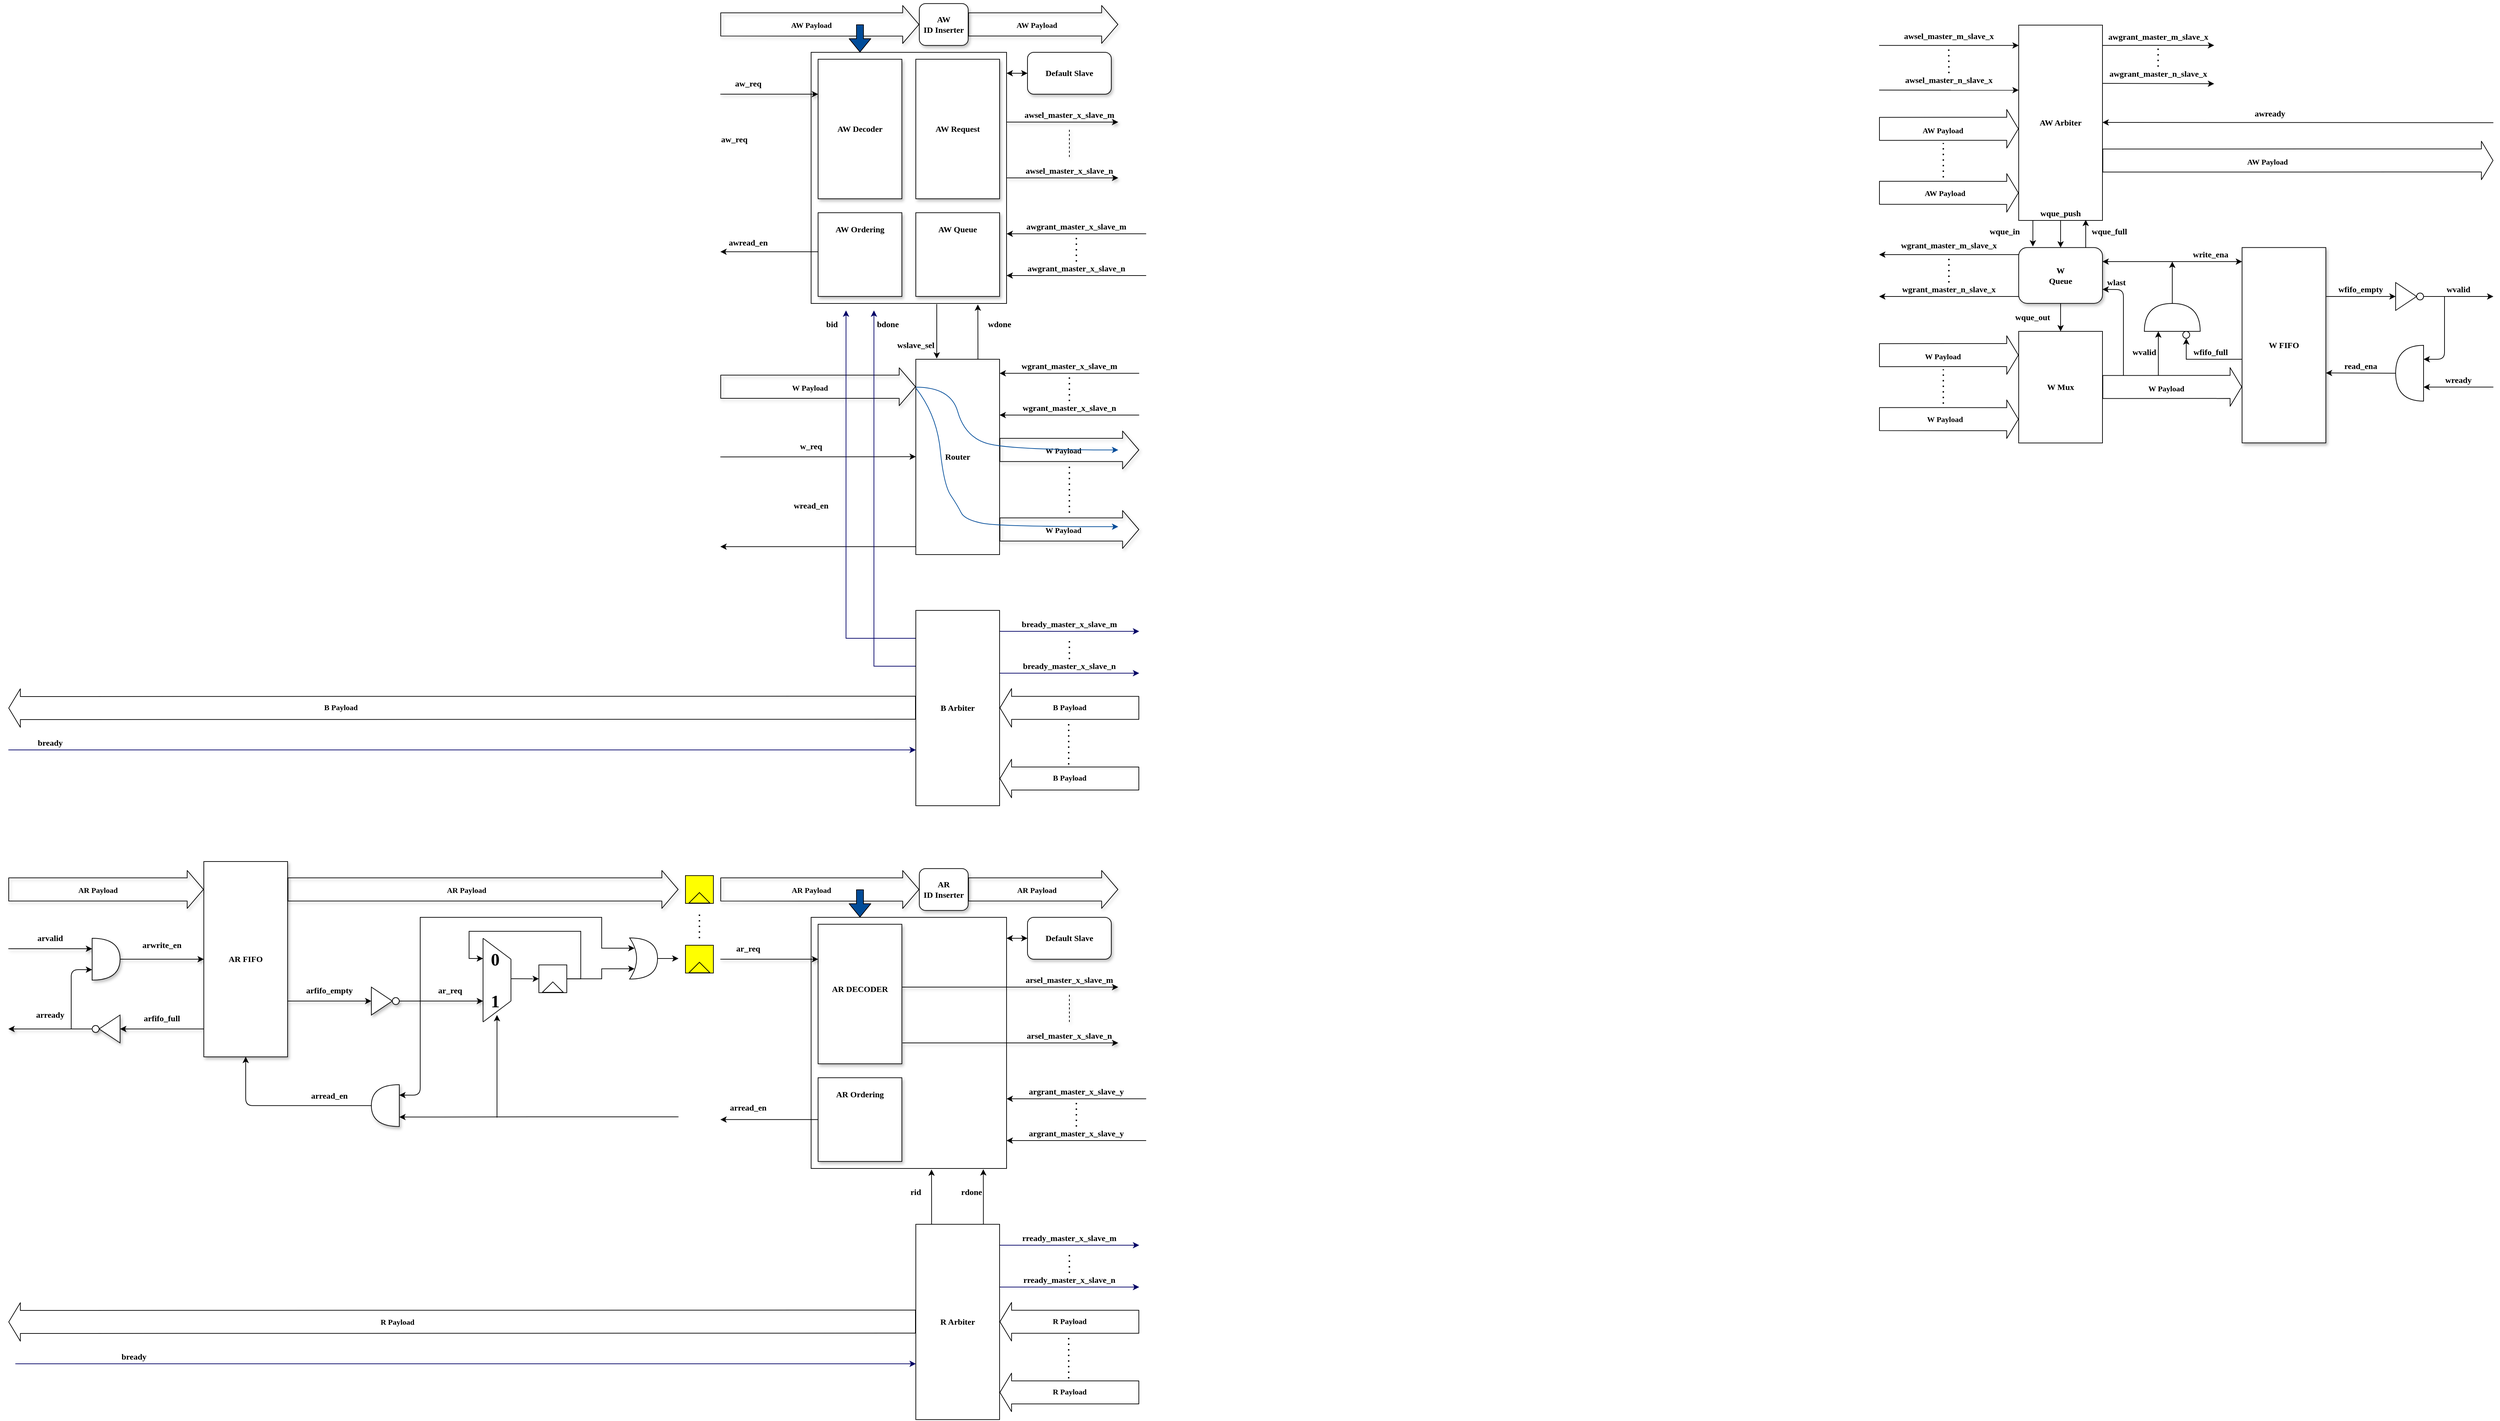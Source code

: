 <mxfile version="13.9.5" type="device" pages="4"><diagram id="tQazf3TnINLafArR5I-6" name="connection"><mxGraphModel dx="2114" dy="656" grid="1" gridSize="10" guides="1" tooltips="1" connect="1" arrows="1" fold="1" page="1" pageScale="1" pageWidth="827" pageHeight="1169" math="0" shadow="0"><root><mxCell id="0"/><mxCell id="1" parent="0"/><mxCell id="kDtmu5MLQgKDoXRXtafF-17" value="&lt;font face=&quot;Times New Roman&quot;&gt;&lt;b&gt;aw_req&lt;/b&gt;&lt;/font&gt;" style="text;html=1;strokeColor=none;fillColor=none;align=center;verticalAlign=middle;whiteSpace=wrap;rounded=0;" vertex="1" parent="1"><mxGeometry x="780" y="235" width="40" height="20" as="geometry"/></mxCell><mxCell id="kDtmu5MLQgKDoXRXtafF-23" value="" style="shape=flexArrow;endArrow=classic;html=1;shadow=1;width=33.333;endSize=7.442;entryX=0;entryY=0.5;entryDx=0;entryDy=0;" edge="1" parent="1" target="kDtmu5MLQgKDoXRXtafF-26"><mxGeometry width="50" height="50" relative="1" as="geometry"><mxPoint x="780" y="80" as="sourcePoint"/><mxPoint x="1040" y="80" as="targetPoint"/></mxGeometry></mxCell><mxCell id="kDtmu5MLQgKDoXRXtafF-24" value="&lt;font face=&quot;Times New Roman&quot;&gt;&lt;b&gt;AW Payload&lt;/b&gt;&lt;/font&gt;" style="edgeLabel;html=1;align=center;verticalAlign=middle;resizable=0;points=[];" vertex="1" connectable="0" parent="kDtmu5MLQgKDoXRXtafF-23"><mxGeometry x="-0.088" y="-1" relative="1" as="geometry"><mxPoint as="offset"/></mxGeometry></mxCell><mxCell id="kDtmu5MLQgKDoXRXtafF-25" value="&lt;font face=&quot;Times New Roman&quot;&gt;&lt;b&gt;aw_req&lt;/b&gt;&lt;/font&gt;" style="text;html=1;strokeColor=none;fillColor=none;align=center;verticalAlign=middle;whiteSpace=wrap;rounded=0;" vertex="1" parent="1"><mxGeometry x="800" y="154.84" width="40" height="20" as="geometry"/></mxCell><mxCell id="kDtmu5MLQgKDoXRXtafF-26" value="&lt;font face=&quot;Times New Roman&quot;&gt;&lt;b&gt;AW&lt;br&gt;ID Inserter&lt;/b&gt;&lt;/font&gt;" style="rounded=1;whiteSpace=wrap;html=1;shadow=1;fillColor=#FFFFFF;" vertex="1" parent="1"><mxGeometry x="1065" y="50.08" width="70" height="60" as="geometry"/></mxCell><mxCell id="kDtmu5MLQgKDoXRXtafF-27" value="" style="shape=flexArrow;endArrow=classic;html=1;shadow=1;width=33.333;endSize=7.442;" edge="1" parent="1"><mxGeometry width="50" height="50" relative="1" as="geometry"><mxPoint x="1135" y="80" as="sourcePoint"/><mxPoint x="1350" y="80" as="targetPoint"/></mxGeometry></mxCell><mxCell id="kDtmu5MLQgKDoXRXtafF-28" value="&lt;font face=&quot;Times New Roman&quot;&gt;&lt;b&gt;AW Payload&lt;/b&gt;&lt;/font&gt;" style="edgeLabel;html=1;align=center;verticalAlign=middle;resizable=0;points=[];" vertex="1" connectable="0" parent="kDtmu5MLQgKDoXRXtafF-27"><mxGeometry x="-0.088" y="-1" relative="1" as="geometry"><mxPoint as="offset"/></mxGeometry></mxCell><mxCell id="kDtmu5MLQgKDoXRXtafF-29" value="&lt;font face=&quot;Times New Roman&quot;&gt;&lt;b&gt;Default Slave&lt;/b&gt;&lt;/font&gt;" style="rounded=1;whiteSpace=wrap;html=1;shadow=1;" vertex="1" parent="1"><mxGeometry x="1220" y="120" width="120" height="60" as="geometry"/></mxCell><mxCell id="kDtmu5MLQgKDoXRXtafF-30" value="" style="endArrow=none;dashed=1;html=1;shadow=1;" edge="1" parent="1"><mxGeometry width="50" height="50" relative="1" as="geometry"><mxPoint x="1280" y="270" as="sourcePoint"/><mxPoint x="1280" y="230" as="targetPoint"/></mxGeometry></mxCell><mxCell id="kDtmu5MLQgKDoXRXtafF-31" value="&lt;font face=&quot;Times New Roman&quot;&gt;&lt;b&gt;awsel_master_x_slave_m&lt;/b&gt;&lt;/font&gt;" style="text;html=1;strokeColor=none;fillColor=none;align=center;verticalAlign=middle;whiteSpace=wrap;rounded=0;shadow=1;" vertex="1" parent="1"><mxGeometry x="1260" y="199.84" width="40" height="20" as="geometry"/></mxCell><mxCell id="kDtmu5MLQgKDoXRXtafF-32" value="&lt;font face=&quot;Times New Roman&quot;&gt;&lt;b&gt;awsel_master_x_slave_n&lt;/b&gt;&lt;/font&gt;" style="text;html=1;strokeColor=none;fillColor=none;align=center;verticalAlign=middle;whiteSpace=wrap;rounded=0;shadow=1;" vertex="1" parent="1"><mxGeometry x="1260" y="280" width="40" height="20" as="geometry"/></mxCell><mxCell id="kDtmu5MLQgKDoXRXtafF-33" value="" style="rounded=0;whiteSpace=wrap;html=1;shadow=0;" vertex="1" parent="1"><mxGeometry x="910" y="120" width="280" height="360" as="geometry"/></mxCell><mxCell id="kDtmu5MLQgKDoXRXtafF-34" value="&lt;font face=&quot;Times New Roman&quot;&gt;&lt;b&gt;AW Decoder&lt;br&gt;&lt;/b&gt;&lt;/font&gt;" style="rounded=0;whiteSpace=wrap;html=1;shadow=1;" vertex="1" parent="1"><mxGeometry x="920" y="129.92" width="120" height="200" as="geometry"/></mxCell><mxCell id="kDtmu5MLQgKDoXRXtafF-35" style="edgeStyle=orthogonalEdgeStyle;rounded=0;orthogonalLoop=1;jettySize=auto;html=1;shadow=0;strokeColor=#000000;fillColor=#004C99;" edge="1" parent="1"><mxGeometry relative="1" as="geometry"><mxPoint x="780" y="405.93" as="targetPoint"/><mxPoint x="920" y="405.93" as="sourcePoint"/></mxGeometry></mxCell><mxCell id="kDtmu5MLQgKDoXRXtafF-36" value="&lt;font face=&quot;Times New Roman&quot;&gt;&lt;b&gt;AW Ordering&lt;br&gt;&lt;br&gt;&lt;br&gt;&lt;br&gt;&lt;br&gt;&lt;br&gt;&lt;/b&gt;&lt;/font&gt;" style="rounded=0;whiteSpace=wrap;html=1;shadow=1;" vertex="1" parent="1"><mxGeometry x="920" y="349.92" width="120" height="120" as="geometry"/></mxCell><mxCell id="kDtmu5MLQgKDoXRXtafF-37" value="&lt;font face=&quot;Times New Roman&quot;&gt;&lt;b&gt;AW Queue&lt;br&gt;&lt;br&gt;&lt;br&gt;&lt;br&gt;&lt;br&gt;&lt;br&gt;&lt;/b&gt;&lt;/font&gt;" style="rounded=0;whiteSpace=wrap;html=1;shadow=1;" vertex="1" parent="1"><mxGeometry x="1060" y="349.92" width="120" height="120" as="geometry"/></mxCell><mxCell id="kDtmu5MLQgKDoXRXtafF-38" value="" style="endArrow=classic;html=1;shadow=1;" edge="1" parent="1"><mxGeometry width="50" height="50" relative="1" as="geometry"><mxPoint x="780" y="180" as="sourcePoint"/><mxPoint x="920" y="180" as="targetPoint"/></mxGeometry></mxCell><mxCell id="kDtmu5MLQgKDoXRXtafF-39" value="" style="endArrow=classic;html=1;shadow=1;" edge="1" parent="1"><mxGeometry width="50" height="50" relative="1" as="geometry"><mxPoint x="1190" y="300" as="sourcePoint"/><mxPoint x="1350" y="300" as="targetPoint"/></mxGeometry></mxCell><mxCell id="kDtmu5MLQgKDoXRXtafF-40" value="" style="endArrow=classic;html=1;shadow=1;" edge="1" parent="1"><mxGeometry width="50" height="50" relative="1" as="geometry"><mxPoint x="1190" y="220" as="sourcePoint"/><mxPoint x="1350" y="220" as="targetPoint"/></mxGeometry></mxCell><mxCell id="kDtmu5MLQgKDoXRXtafF-41" value="" style="shape=flexArrow;endArrow=classic;html=1;shadow=0;strokeColor=#000000;fillColor=#004C99;entryX=0.25;entryY=0;entryDx=0;entryDy=0;" edge="1" parent="1" target="kDtmu5MLQgKDoXRXtafF-33"><mxGeometry width="50" height="50" relative="1" as="geometry"><mxPoint x="980" y="80" as="sourcePoint"/><mxPoint x="1030" y="40" as="targetPoint"/></mxGeometry></mxCell><mxCell id="kDtmu5MLQgKDoXRXtafF-74" style="edgeStyle=orthogonalEdgeStyle;rounded=0;orthogonalLoop=1;jettySize=auto;html=1;entryX=0.853;entryY=1.004;entryDx=0;entryDy=0;entryPerimeter=0;" edge="1" parent="1" source="kDtmu5MLQgKDoXRXtafF-75" target="kDtmu5MLQgKDoXRXtafF-33"><mxGeometry relative="1" as="geometry"><Array as="points"><mxPoint x="1149" y="540"/><mxPoint x="1149" y="540"/></Array></mxGeometry></mxCell><mxCell id="kDtmu5MLQgKDoXRXtafF-75" value="&lt;font face=&quot;Times New Roman&quot;&gt;&lt;b&gt;Router&lt;/b&gt;&lt;/font&gt;" style="rounded=0;whiteSpace=wrap;html=1;shadow=0;" vertex="1" parent="1"><mxGeometry x="1060" y="560" width="120" height="280" as="geometry"/></mxCell><mxCell id="kDtmu5MLQgKDoXRXtafF-76" value="" style="shape=flexArrow;endArrow=classic;html=1;shadow=1;width=33.333;endSize=7.442;" edge="1" parent="1"><mxGeometry width="50" height="50" relative="1" as="geometry"><mxPoint x="780" y="599.37" as="sourcePoint"/><mxPoint x="1060" y="599.37" as="targetPoint"/></mxGeometry></mxCell><mxCell id="kDtmu5MLQgKDoXRXtafF-77" value="&lt;font face=&quot;Times New Roman&quot;&gt;&lt;b&gt;W Payload&lt;/b&gt;&lt;/font&gt;" style="edgeLabel;html=1;align=center;verticalAlign=middle;resizable=0;points=[];" vertex="1" connectable="0" parent="kDtmu5MLQgKDoXRXtafF-76"><mxGeometry x="-0.088" y="-1" relative="1" as="geometry"><mxPoint as="offset"/></mxGeometry></mxCell><mxCell id="kDtmu5MLQgKDoXRXtafF-78" value="" style="endArrow=classic;html=1;shadow=0;strokeColor=#000000;fillColor=#004C99;" edge="1" parent="1"><mxGeometry width="50" height="50" relative="1" as="geometry"><mxPoint x="780" y="700" as="sourcePoint"/><mxPoint x="1060" y="699.66" as="targetPoint"/></mxGeometry></mxCell><mxCell id="kDtmu5MLQgKDoXRXtafF-79" value="" style="endArrow=classic;html=1;shadow=0;strokeColor=#000000;fillColor=#004C99;entryX=0.25;entryY=0;entryDx=0;entryDy=0;" edge="1" parent="1"><mxGeometry width="50" height="50" relative="1" as="geometry"><mxPoint x="1090" y="481" as="sourcePoint"/><mxPoint x="1090" y="559" as="targetPoint"/></mxGeometry></mxCell><mxCell id="kDtmu5MLQgKDoXRXtafF-80" value="&lt;font face=&quot;Times New Roman&quot;&gt;&lt;b&gt;wslave_sel&lt;/b&gt;&lt;/font&gt;" style="text;html=1;strokeColor=none;fillColor=none;align=center;verticalAlign=middle;whiteSpace=wrap;rounded=0;" vertex="1" parent="1"><mxGeometry x="1040" y="530" width="40" height="20" as="geometry"/></mxCell><mxCell id="kDtmu5MLQgKDoXRXtafF-81" value="" style="endArrow=classic;html=1;shadow=0;strokeColor=#000000;fillColor=#004C99;" edge="1" parent="1"><mxGeometry width="50" height="50" relative="1" as="geometry"><mxPoint x="1380" y="580.16" as="sourcePoint"/><mxPoint x="1180" y="580.16" as="targetPoint"/></mxGeometry></mxCell><mxCell id="kDtmu5MLQgKDoXRXtafF-82" value="" style="endArrow=classic;html=1;shadow=0;strokeColor=#000000;fillColor=#004C99;" edge="1" parent="1"><mxGeometry width="50" height="50" relative="1" as="geometry"><mxPoint x="1380" y="640" as="sourcePoint"/><mxPoint x="1180" y="640" as="targetPoint"/></mxGeometry></mxCell><mxCell id="kDtmu5MLQgKDoXRXtafF-83" value="&lt;font face=&quot;Times New Roman&quot;&gt;&lt;b&gt;wgrant_master_x_slave_m&lt;/b&gt;&lt;/font&gt;" style="text;html=1;strokeColor=none;fillColor=none;align=center;verticalAlign=middle;whiteSpace=wrap;rounded=0;" vertex="1" parent="1"><mxGeometry x="1260" y="560" width="40" height="20" as="geometry"/></mxCell><mxCell id="kDtmu5MLQgKDoXRXtafF-84" value="&lt;font face=&quot;Times New Roman&quot;&gt;&lt;b&gt;wgrant_master_x_slave_n&lt;/b&gt;&lt;/font&gt;" style="text;html=1;strokeColor=none;fillColor=none;align=center;verticalAlign=middle;whiteSpace=wrap;rounded=0;" vertex="1" parent="1"><mxGeometry x="1260" y="620" width="40" height="20" as="geometry"/></mxCell><mxCell id="kDtmu5MLQgKDoXRXtafF-85" value="" style="shape=flexArrow;endArrow=classic;html=1;shadow=1;width=33.333;endSize=7.442;" edge="1" parent="1"><mxGeometry width="50" height="50" relative="1" as="geometry"><mxPoint x="1180" y="690" as="sourcePoint"/><mxPoint x="1380" y="690" as="targetPoint"/></mxGeometry></mxCell><mxCell id="kDtmu5MLQgKDoXRXtafF-86" value="&lt;font face=&quot;Times New Roman&quot;&gt;&lt;b&gt;W Payload&lt;/b&gt;&lt;/font&gt;" style="edgeLabel;html=1;align=center;verticalAlign=middle;resizable=0;points=[];" vertex="1" connectable="0" parent="kDtmu5MLQgKDoXRXtafF-85"><mxGeometry x="-0.088" y="-1" relative="1" as="geometry"><mxPoint as="offset"/></mxGeometry></mxCell><mxCell id="kDtmu5MLQgKDoXRXtafF-87" value="" style="shape=flexArrow;endArrow=classic;html=1;shadow=1;width=33.333;endSize=7.442;" edge="1" parent="1"><mxGeometry width="50" height="50" relative="1" as="geometry"><mxPoint x="1180" y="804" as="sourcePoint"/><mxPoint x="1380" y="804" as="targetPoint"/></mxGeometry></mxCell><mxCell id="kDtmu5MLQgKDoXRXtafF-88" value="&lt;font face=&quot;Times New Roman&quot;&gt;&lt;b&gt;W Payload&lt;/b&gt;&lt;/font&gt;" style="edgeLabel;html=1;align=center;verticalAlign=middle;resizable=0;points=[];" vertex="1" connectable="0" parent="kDtmu5MLQgKDoXRXtafF-87"><mxGeometry x="-0.088" y="-1" relative="1" as="geometry"><mxPoint as="offset"/></mxGeometry></mxCell><mxCell id="kDtmu5MLQgKDoXRXtafF-89" value="" style="endArrow=none;dashed=1;html=1;dashPattern=1 3;strokeWidth=2;shadow=0;fillColor=#004C99;entryX=0.5;entryY=1;entryDx=0;entryDy=0;" edge="1" parent="1" target="kDtmu5MLQgKDoXRXtafF-83"><mxGeometry width="50" height="50" relative="1" as="geometry"><mxPoint x="1280" y="620" as="sourcePoint"/><mxPoint x="1330" y="570" as="targetPoint"/></mxGeometry></mxCell><mxCell id="kDtmu5MLQgKDoXRXtafF-90" value="" style="endArrow=none;dashed=1;html=1;dashPattern=1 3;strokeWidth=2;shadow=0;fillColor=#004C99;" edge="1" parent="1"><mxGeometry width="50" height="50" relative="1" as="geometry"><mxPoint x="1280" y="780" as="sourcePoint"/><mxPoint x="1280" y="710" as="targetPoint"/></mxGeometry></mxCell><mxCell id="kDtmu5MLQgKDoXRXtafF-91" value="" style="endArrow=classic;html=1;shadow=0;strokeColor=#000000;fillColor=#004C99;" edge="1" parent="1"><mxGeometry width="50" height="50" relative="1" as="geometry"><mxPoint x="1390" y="380.16" as="sourcePoint"/><mxPoint x="1190" y="380.16" as="targetPoint"/></mxGeometry></mxCell><mxCell id="kDtmu5MLQgKDoXRXtafF-92" value="" style="endArrow=classic;html=1;shadow=0;strokeColor=#000000;fillColor=#004C99;" edge="1" parent="1"><mxGeometry width="50" height="50" relative="1" as="geometry"><mxPoint x="1390" y="440" as="sourcePoint"/><mxPoint x="1190" y="440" as="targetPoint"/></mxGeometry></mxCell><mxCell id="kDtmu5MLQgKDoXRXtafF-93" value="&lt;font face=&quot;Times New Roman&quot;&gt;&lt;b&gt;awgrant_master_x_slave_m&lt;/b&gt;&lt;/font&gt;" style="text;html=1;strokeColor=none;fillColor=none;align=center;verticalAlign=middle;whiteSpace=wrap;rounded=0;" vertex="1" parent="1"><mxGeometry x="1270" y="360" width="40" height="20" as="geometry"/></mxCell><mxCell id="kDtmu5MLQgKDoXRXtafF-94" value="&lt;font face=&quot;Times New Roman&quot;&gt;&lt;b&gt;awgrant_master_x_slave_n&lt;/b&gt;&lt;/font&gt;" style="text;html=1;strokeColor=none;fillColor=none;align=center;verticalAlign=middle;whiteSpace=wrap;rounded=0;" vertex="1" parent="1"><mxGeometry x="1270" y="420" width="40" height="20" as="geometry"/></mxCell><mxCell id="kDtmu5MLQgKDoXRXtafF-95" value="" style="endArrow=none;dashed=1;html=1;dashPattern=1 3;strokeWidth=2;shadow=0;fillColor=#004C99;entryX=0.5;entryY=1;entryDx=0;entryDy=0;" edge="1" parent="1" target="kDtmu5MLQgKDoXRXtafF-93"><mxGeometry width="50" height="50" relative="1" as="geometry"><mxPoint x="1290" y="420" as="sourcePoint"/><mxPoint x="1340" y="370" as="targetPoint"/></mxGeometry></mxCell><mxCell id="kDtmu5MLQgKDoXRXtafF-96" value="" style="endArrow=classic;startArrow=classic;html=1;shadow=0;strokeColor=#000000;fillColor=#004C99;" edge="1" parent="1"><mxGeometry width="50" height="50" relative="1" as="geometry"><mxPoint x="1190" y="150" as="sourcePoint"/><mxPoint x="1220" y="150" as="targetPoint"/></mxGeometry></mxCell><mxCell id="kDtmu5MLQgKDoXRXtafF-97" value="" style="endArrow=classic;html=1;shadow=0;strokeColor=#000000;fillColor=#004C99;" edge="1" parent="1"><mxGeometry width="50" height="50" relative="1" as="geometry"><mxPoint x="1060" y="828.6" as="sourcePoint"/><mxPoint x="780" y="828.6" as="targetPoint"/></mxGeometry></mxCell><mxCell id="kDtmu5MLQgKDoXRXtafF-99" value="&lt;font face=&quot;Times New Roman&quot;&gt;&lt;b&gt;w_req&lt;/b&gt;&lt;/font&gt;" style="text;html=1;strokeColor=none;fillColor=none;align=center;verticalAlign=middle;whiteSpace=wrap;rounded=0;" vertex="1" parent="1"><mxGeometry x="890" y="674.84" width="40" height="20" as="geometry"/></mxCell><mxCell id="kDtmu5MLQgKDoXRXtafF-100" value="&lt;font face=&quot;Times New Roman&quot;&gt;&lt;b&gt;wread_en&lt;/b&gt;&lt;/font&gt;" style="text;html=1;strokeColor=none;fillColor=none;align=center;verticalAlign=middle;whiteSpace=wrap;rounded=0;" vertex="1" parent="1"><mxGeometry x="890" y="760" width="40" height="20" as="geometry"/></mxCell><mxCell id="kDtmu5MLQgKDoXRXtafF-101" value="" style="curved=1;endArrow=classic;html=1;shadow=0;strokeColor=#004C99;fillColor=#004C99;" edge="1" parent="1"><mxGeometry width="50" height="50" relative="1" as="geometry"><mxPoint x="1060" y="600" as="sourcePoint"/><mxPoint x="1350" y="690" as="targetPoint"/><Array as="points"><mxPoint x="1110" y="600"/><mxPoint x="1130" y="670"/><mxPoint x="1190" y="690"/></Array></mxGeometry></mxCell><mxCell id="kDtmu5MLQgKDoXRXtafF-102" value="" style="curved=1;endArrow=classic;html=1;shadow=0;strokeColor=#004C99;fillColor=#004C99;exitX=0.003;exitY=0.149;exitDx=0;exitDy=0;exitPerimeter=0;" edge="1" parent="1" source="kDtmu5MLQgKDoXRXtafF-75"><mxGeometry width="50" height="50" relative="1" as="geometry"><mxPoint x="1070" y="610" as="sourcePoint"/><mxPoint x="1350" y="800" as="targetPoint"/><Array as="points"><mxPoint x="1090" y="640"/><mxPoint x="1100" y="740"/><mxPoint x="1120" y="770"/><mxPoint x="1130" y="790"/><mxPoint x="1180" y="800"/></Array></mxGeometry></mxCell><mxCell id="kDtmu5MLQgKDoXRXtafF-103" style="edgeStyle=orthogonalEdgeStyle;rounded=0;orthogonalLoop=1;jettySize=auto;html=1;fillColor=#000099;strokeColor=#000066;" edge="1" parent="1" source="kDtmu5MLQgKDoXRXtafF-107"><mxGeometry relative="1" as="geometry"><mxPoint x="960" y="490" as="targetPoint"/><Array as="points"><mxPoint x="960" y="960"/></Array></mxGeometry></mxCell><mxCell id="kDtmu5MLQgKDoXRXtafF-104" style="edgeStyle=orthogonalEdgeStyle;rounded=0;orthogonalLoop=1;jettySize=auto;html=1;fillColor=#000099;strokeColor=#000066;" edge="1" parent="1" source="kDtmu5MLQgKDoXRXtafF-107"><mxGeometry relative="1" as="geometry"><mxPoint x="1000" y="490" as="targetPoint"/><Array as="points"><mxPoint x="1000" y="1000"/></Array></mxGeometry></mxCell><mxCell id="kDtmu5MLQgKDoXRXtafF-105" style="edgeStyle=orthogonalEdgeStyle;rounded=0;orthogonalLoop=1;jettySize=auto;html=1;strokeColor=#000066;fillColor=#000099;" edge="1" parent="1"><mxGeometry relative="1" as="geometry"><mxPoint x="1380" y="950" as="targetPoint"/><mxPoint x="1180" y="950" as="sourcePoint"/><Array as="points"><mxPoint x="1230" y="950"/><mxPoint x="1230" y="950"/></Array></mxGeometry></mxCell><mxCell id="kDtmu5MLQgKDoXRXtafF-106" style="edgeStyle=orthogonalEdgeStyle;rounded=0;orthogonalLoop=1;jettySize=auto;html=1;strokeColor=#000066;fillColor=#000099;" edge="1" parent="1"><mxGeometry relative="1" as="geometry"><mxPoint x="1380" y="1010" as="targetPoint"/><mxPoint x="1180" y="1010" as="sourcePoint"/><Array as="points"><mxPoint x="1230" y="1010"/><mxPoint x="1230" y="1010"/></Array></mxGeometry></mxCell><mxCell id="kDtmu5MLQgKDoXRXtafF-107" value="&lt;font face=&quot;Times New Roman&quot;&gt;&lt;b&gt;B Arbiter&lt;/b&gt;&lt;/font&gt;" style="rounded=0;whiteSpace=wrap;html=1;shadow=0;" vertex="1" parent="1"><mxGeometry x="1060" y="920" width="120" height="280" as="geometry"/></mxCell><mxCell id="kDtmu5MLQgKDoXRXtafF-108" value="" style="shape=flexArrow;endArrow=classic;html=1;width=33.01;endSize=5.223;endWidth=21.29;" edge="1" parent="1"><mxGeometry width="50" height="50" relative="1" as="geometry"><mxPoint x="1380" y="1059.71" as="sourcePoint"/><mxPoint x="1180" y="1059.71" as="targetPoint"/></mxGeometry></mxCell><mxCell id="kDtmu5MLQgKDoXRXtafF-109" value="&lt;font face=&quot;Times New Roman&quot;&gt;&lt;b&gt;B Payload&lt;/b&gt;&lt;/font&gt;" style="edgeLabel;html=1;align=center;verticalAlign=middle;resizable=0;points=[];" vertex="1" connectable="0" parent="kDtmu5MLQgKDoXRXtafF-108"><mxGeometry x="-0.192" y="-1" relative="1" as="geometry"><mxPoint x="-19" as="offset"/></mxGeometry></mxCell><mxCell id="kDtmu5MLQgKDoXRXtafF-110" value="" style="shape=flexArrow;endArrow=classic;html=1;width=33.01;endSize=5.223;endWidth=21.29;" edge="1" parent="1"><mxGeometry width="50" height="50" relative="1" as="geometry"><mxPoint x="1380" y="1161" as="sourcePoint"/><mxPoint x="1180" y="1161" as="targetPoint"/></mxGeometry></mxCell><mxCell id="kDtmu5MLQgKDoXRXtafF-111" value="&lt;font face=&quot;Times New Roman&quot;&gt;&lt;b&gt;B Payload&lt;/b&gt;&lt;/font&gt;" style="edgeLabel;html=1;align=center;verticalAlign=middle;resizable=0;points=[];" vertex="1" connectable="0" parent="kDtmu5MLQgKDoXRXtafF-110"><mxGeometry x="-0.192" y="-1" relative="1" as="geometry"><mxPoint x="-19.05" as="offset"/></mxGeometry></mxCell><mxCell id="kDtmu5MLQgKDoXRXtafF-112" value="" style="endArrow=none;dashed=1;html=1;dashPattern=1 3;strokeWidth=2;shadow=0;fillColor=#004C99;" edge="1" parent="1"><mxGeometry width="50" height="50" relative="1" as="geometry"><mxPoint x="1279" y="1141" as="sourcePoint"/><mxPoint x="1279" y="1080" as="targetPoint"/></mxGeometry></mxCell><mxCell id="kDtmu5MLQgKDoXRXtafF-113" value="" style="shape=flexArrow;endArrow=classic;html=1;width=33.01;endSize=5.223;endWidth=21.29;" edge="1" parent="1"><mxGeometry width="50" height="50" relative="1" as="geometry"><mxPoint x="1060" y="1059.5" as="sourcePoint"/><mxPoint x="-240" y="1060" as="targetPoint"/></mxGeometry></mxCell><mxCell id="kDtmu5MLQgKDoXRXtafF-114" value="&lt;font face=&quot;Times New Roman&quot;&gt;&lt;b&gt;B Payload&lt;/b&gt;&lt;/font&gt;" style="edgeLabel;html=1;align=center;verticalAlign=middle;resizable=0;points=[];" vertex="1" connectable="0" parent="kDtmu5MLQgKDoXRXtafF-113"><mxGeometry x="-0.192" y="-1" relative="1" as="geometry"><mxPoint x="-299" as="offset"/></mxGeometry></mxCell><mxCell id="kDtmu5MLQgKDoXRXtafF-115" value="&lt;font face=&quot;Times New Roman&quot;&gt;&lt;b&gt;bid&lt;/b&gt;&lt;/font&gt;" style="text;html=1;strokeColor=none;fillColor=none;align=center;verticalAlign=middle;whiteSpace=wrap;rounded=0;shadow=1;" vertex="1" parent="1"><mxGeometry x="920" y="500" width="40" height="20" as="geometry"/></mxCell><mxCell id="kDtmu5MLQgKDoXRXtafF-116" value="&lt;font face=&quot;Times New Roman&quot;&gt;&lt;b&gt;bdone&lt;/b&gt;&lt;/font&gt;" style="text;html=1;strokeColor=none;fillColor=none;align=center;verticalAlign=middle;whiteSpace=wrap;rounded=0;shadow=1;" vertex="1" parent="1"><mxGeometry x="1000" y="500" width="40" height="20" as="geometry"/></mxCell><mxCell id="kDtmu5MLQgKDoXRXtafF-117" value="&lt;font face=&quot;Times New Roman&quot;&gt;&lt;b&gt;bready_master_x_slave_m&lt;/b&gt;&lt;/font&gt;" style="text;html=1;strokeColor=none;fillColor=none;align=center;verticalAlign=middle;whiteSpace=wrap;rounded=0;" vertex="1" parent="1"><mxGeometry x="1260" y="930" width="40" height="20" as="geometry"/></mxCell><mxCell id="kDtmu5MLQgKDoXRXtafF-118" value="&lt;font face=&quot;Times New Roman&quot;&gt;&lt;b&gt;bready_master_x_slave_n&lt;/b&gt;&lt;/font&gt;" style="text;html=1;strokeColor=none;fillColor=none;align=center;verticalAlign=middle;whiteSpace=wrap;rounded=0;" vertex="1" parent="1"><mxGeometry x="1260" y="990" width="40" height="20" as="geometry"/></mxCell><mxCell id="kDtmu5MLQgKDoXRXtafF-119" value="" style="endArrow=none;dashed=1;html=1;dashPattern=1 3;strokeWidth=2;fillColor=#000099;" edge="1" parent="1"><mxGeometry width="50" height="50" relative="1" as="geometry"><mxPoint x="1280" y="990" as="sourcePoint"/><mxPoint x="1280" y="960" as="targetPoint"/></mxGeometry></mxCell><mxCell id="kDtmu5MLQgKDoXRXtafF-120" value="" style="endArrow=classic;html=1;strokeColor=#000066;fillColor=#000099;" edge="1" parent="1"><mxGeometry width="50" height="50" relative="1" as="geometry"><mxPoint x="-240" y="1120" as="sourcePoint"/><mxPoint x="1060" y="1120" as="targetPoint"/></mxGeometry></mxCell><mxCell id="kDtmu5MLQgKDoXRXtafF-121" value="&lt;font face=&quot;Times New Roman&quot;&gt;&lt;b&gt;bready&lt;/b&gt;&lt;/font&gt;" style="text;html=1;strokeColor=none;fillColor=none;align=center;verticalAlign=middle;whiteSpace=wrap;rounded=0;" vertex="1" parent="1"><mxGeometry x="-200" y="1100" width="40" height="20" as="geometry"/></mxCell><mxCell id="kDtmu5MLQgKDoXRXtafF-122" value="" style="endArrow=classic;html=1;entryX=0;entryY=0.25;entryDx=0;entryDy=0;entryPerimeter=0;shadow=1;" edge="1" parent="1" target="kDtmu5MLQgKDoXRXtafF-131"><mxGeometry width="50" height="50" relative="1" as="geometry"><mxPoint x="-240" y="1405" as="sourcePoint"/><mxPoint x="-120" y="1410" as="targetPoint"/></mxGeometry></mxCell><mxCell id="kDtmu5MLQgKDoXRXtafF-123" value="&lt;font face=&quot;Times New Roman&quot;&gt;&lt;b&gt;arvalid&lt;/b&gt;&lt;/font&gt;" style="text;html=1;strokeColor=none;fillColor=none;align=center;verticalAlign=middle;whiteSpace=wrap;rounded=0;shadow=1;" vertex="1" parent="1"><mxGeometry x="-200" y="1380" width="40" height="20" as="geometry"/></mxCell><mxCell id="kDtmu5MLQgKDoXRXtafF-124" value="&lt;font face=&quot;Times New Roman&quot;&gt;&lt;b&gt;arready&lt;/b&gt;&lt;/font&gt;" style="text;html=1;strokeColor=none;fillColor=none;align=center;verticalAlign=middle;whiteSpace=wrap;rounded=0;shadow=1;" vertex="1" parent="1"><mxGeometry x="-200" y="1490" width="40" height="20" as="geometry"/></mxCell><mxCell id="kDtmu5MLQgKDoXRXtafF-125" value="" style="endArrow=classic;html=1;shadow=1;" edge="1" parent="1"><mxGeometry width="50" height="50" relative="1" as="geometry"><mxPoint x="-120" y="1520" as="sourcePoint"/><mxPoint x="-240" y="1520" as="targetPoint"/></mxGeometry></mxCell><mxCell id="kDtmu5MLQgKDoXRXtafF-126" value="&lt;font face=&quot;Times New Roman&quot;&gt;&lt;b&gt;arfifo_full&lt;/b&gt;&lt;/font&gt;" style="text;html=1;strokeColor=none;fillColor=none;align=center;verticalAlign=middle;whiteSpace=wrap;rounded=0;shadow=1;" vertex="1" parent="1"><mxGeometry x="-40" y="1495" width="40" height="20" as="geometry"/></mxCell><mxCell id="kDtmu5MLQgKDoXRXtafF-127" value="" style="triangle;whiteSpace=wrap;html=1;fontFamily=Times New Roman;fontSize=14;rotation=-180;shadow=1;" vertex="1" parent="1"><mxGeometry x="-110" y="1500" width="30" height="40" as="geometry"/></mxCell><mxCell id="kDtmu5MLQgKDoXRXtafF-128" value="" style="ellipse;whiteSpace=wrap;html=1;aspect=fixed;fontFamily=Times New Roman;fontSize=14;shadow=1;" vertex="1" parent="1"><mxGeometry x="-120" y="1515" width="10" height="10" as="geometry"/></mxCell><mxCell id="kDtmu5MLQgKDoXRXtafF-129" value="" style="endArrow=classic;html=1;entryX=0;entryY=0.5;entryDx=0;entryDy=0;shadow=1;" edge="1" parent="1" target="kDtmu5MLQgKDoXRXtafF-127"><mxGeometry width="50" height="50" relative="1" as="geometry"><mxPoint x="40" y="1520" as="sourcePoint"/><mxPoint x="90" y="1470" as="targetPoint"/></mxGeometry></mxCell><mxCell id="kDtmu5MLQgKDoXRXtafF-130" style="edgeStyle=orthogonalEdgeStyle;rounded=0;orthogonalLoop=1;jettySize=auto;html=1;shadow=1;" edge="1" parent="1" source="kDtmu5MLQgKDoXRXtafF-131"><mxGeometry relative="1" as="geometry"><mxPoint x="40" y="1420" as="targetPoint"/></mxGeometry></mxCell><mxCell id="kDtmu5MLQgKDoXRXtafF-131" value="" style="shape=or;whiteSpace=wrap;html=1;shadow=1;" vertex="1" parent="1"><mxGeometry x="-120" y="1390" width="40" height="60" as="geometry"/></mxCell><mxCell id="kDtmu5MLQgKDoXRXtafF-132" value="&lt;font face=&quot;Times New Roman&quot;&gt;&lt;b&gt;arwrite_en&lt;/b&gt;&lt;/font&gt;" style="text;html=1;strokeColor=none;fillColor=none;align=center;verticalAlign=middle;whiteSpace=wrap;rounded=0;shadow=1;" vertex="1" parent="1"><mxGeometry x="-40" y="1390" width="40" height="20" as="geometry"/></mxCell><mxCell id="kDtmu5MLQgKDoXRXtafF-133" value="&lt;font face=&quot;Times New Roman&quot;&gt;&lt;b&gt;AR FIFO&lt;/b&gt;&lt;/font&gt;" style="rounded=0;whiteSpace=wrap;html=1;shadow=1;" vertex="1" parent="1"><mxGeometry x="40" y="1280" width="120" height="280" as="geometry"/></mxCell><mxCell id="kDtmu5MLQgKDoXRXtafF-134" value="" style="shape=flexArrow;endArrow=classic;html=1;shadow=1;width=33.333;endSize=7.442;" edge="1" parent="1"><mxGeometry width="50" height="50" relative="1" as="geometry"><mxPoint x="-240" y="1320" as="sourcePoint"/><mxPoint x="40" y="1320" as="targetPoint"/></mxGeometry></mxCell><mxCell id="kDtmu5MLQgKDoXRXtafF-135" value="&lt;font face=&quot;Times New Roman&quot;&gt;&lt;b&gt;AR Payload&lt;/b&gt;&lt;/font&gt;" style="edgeLabel;html=1;align=center;verticalAlign=middle;resizable=0;points=[];" vertex="1" connectable="0" parent="kDtmu5MLQgKDoXRXtafF-134"><mxGeometry x="-0.088" y="-1" relative="1" as="geometry"><mxPoint as="offset"/></mxGeometry></mxCell><mxCell id="kDtmu5MLQgKDoXRXtafF-136" value="" style="shape=flexArrow;endArrow=classic;html=1;shadow=1;width=33.333;endSize=7.442;" edge="1" parent="1"><mxGeometry width="50" height="50" relative="1" as="geometry"><mxPoint x="160" y="1320" as="sourcePoint"/><mxPoint x="720" y="1320" as="targetPoint"/></mxGeometry></mxCell><mxCell id="kDtmu5MLQgKDoXRXtafF-137" value="&lt;font face=&quot;Times New Roman&quot;&gt;&lt;b&gt;AR Payload&lt;/b&gt;&lt;/font&gt;" style="edgeLabel;html=1;align=center;verticalAlign=middle;resizable=0;points=[];" vertex="1" connectable="0" parent="kDtmu5MLQgKDoXRXtafF-136"><mxGeometry x="-0.088" y="-1" relative="1" as="geometry"><mxPoint as="offset"/></mxGeometry></mxCell><mxCell id="kDtmu5MLQgKDoXRXtafF-138" value="" style="rounded=0;whiteSpace=wrap;html=1;fillColor=#FFFF00;" vertex="1" parent="1"><mxGeometry x="730" y="1300.16" width="40" height="39.84" as="geometry"/></mxCell><mxCell id="kDtmu5MLQgKDoXRXtafF-139" value="" style="triangle;whiteSpace=wrap;html=1;rotation=-90;fillColor=#FFFF00;" vertex="1" parent="1"><mxGeometry x="742.5" y="1317" width="15" height="30" as="geometry"/></mxCell><mxCell id="kDtmu5MLQgKDoXRXtafF-140" value="" style="endArrow=none;dashed=1;html=1;dashPattern=1 3;strokeWidth=2;fillColor=#FFFF00;" edge="1" parent="1"><mxGeometry width="50" height="50" relative="1" as="geometry"><mxPoint x="750" y="1390" as="sourcePoint"/><mxPoint x="750" y="1351.16" as="targetPoint"/></mxGeometry></mxCell><mxCell id="kDtmu5MLQgKDoXRXtafF-141" value="" style="rounded=0;whiteSpace=wrap;html=1;fillColor=#FFFF00;" vertex="1" parent="1"><mxGeometry x="730" y="1400" width="40" height="39.84" as="geometry"/></mxCell><mxCell id="kDtmu5MLQgKDoXRXtafF-142" value="" style="triangle;whiteSpace=wrap;html=1;rotation=-90;fillColor=#FFFF00;" vertex="1" parent="1"><mxGeometry x="742.5" y="1416.84" width="15" height="30" as="geometry"/></mxCell><mxCell id="kDtmu5MLQgKDoXRXtafF-143" value="" style="shape=flexArrow;endArrow=classic;html=1;shadow=1;width=33.333;endSize=7.442;entryX=0;entryY=0.5;entryDx=0;entryDy=0;" edge="1" parent="1" target="kDtmu5MLQgKDoXRXtafF-146"><mxGeometry width="50" height="50" relative="1" as="geometry"><mxPoint x="780" y="1320" as="sourcePoint"/><mxPoint x="1040" y="1320" as="targetPoint"/></mxGeometry></mxCell><mxCell id="kDtmu5MLQgKDoXRXtafF-144" value="&lt;font face=&quot;Times New Roman&quot;&gt;&lt;b&gt;AR Payload&lt;/b&gt;&lt;/font&gt;" style="edgeLabel;html=1;align=center;verticalAlign=middle;resizable=0;points=[];" vertex="1" connectable="0" parent="kDtmu5MLQgKDoXRXtafF-143"><mxGeometry x="-0.088" y="-1" relative="1" as="geometry"><mxPoint as="offset"/></mxGeometry></mxCell><mxCell id="kDtmu5MLQgKDoXRXtafF-145" value="&lt;font face=&quot;Times New Roman&quot;&gt;&lt;b&gt;ar_req&lt;/b&gt;&lt;/font&gt;" style="text;html=1;strokeColor=none;fillColor=none;align=center;verticalAlign=middle;whiteSpace=wrap;rounded=0;" vertex="1" parent="1"><mxGeometry x="800" y="1394.84" width="40" height="20" as="geometry"/></mxCell><mxCell id="kDtmu5MLQgKDoXRXtafF-146" value="&lt;font face=&quot;Times New Roman&quot;&gt;&lt;b&gt;AR&lt;br&gt;ID Inserter&lt;/b&gt;&lt;/font&gt;" style="rounded=1;whiteSpace=wrap;html=1;shadow=1;fillColor=#FFFFFF;" vertex="1" parent="1"><mxGeometry x="1065" y="1290.08" width="70" height="60" as="geometry"/></mxCell><mxCell id="kDtmu5MLQgKDoXRXtafF-147" value="" style="shape=flexArrow;endArrow=classic;html=1;shadow=1;width=33.333;endSize=7.442;" edge="1" parent="1"><mxGeometry width="50" height="50" relative="1" as="geometry"><mxPoint x="1135" y="1320" as="sourcePoint"/><mxPoint x="1350" y="1320" as="targetPoint"/></mxGeometry></mxCell><mxCell id="kDtmu5MLQgKDoXRXtafF-148" value="&lt;font face=&quot;Times New Roman&quot;&gt;&lt;b&gt;AR Payload&lt;/b&gt;&lt;/font&gt;" style="edgeLabel;html=1;align=center;verticalAlign=middle;resizable=0;points=[];" vertex="1" connectable="0" parent="kDtmu5MLQgKDoXRXtafF-147"><mxGeometry x="-0.088" y="-1" relative="1" as="geometry"><mxPoint as="offset"/></mxGeometry></mxCell><mxCell id="kDtmu5MLQgKDoXRXtafF-149" value="&lt;font face=&quot;Times New Roman&quot;&gt;&lt;b&gt;Default Slave&lt;/b&gt;&lt;/font&gt;" style="rounded=1;whiteSpace=wrap;html=1;shadow=1;" vertex="1" parent="1"><mxGeometry x="1220" y="1360" width="120" height="60" as="geometry"/></mxCell><mxCell id="kDtmu5MLQgKDoXRXtafF-150" value="" style="endArrow=none;dashed=1;html=1;shadow=1;" edge="1" parent="1"><mxGeometry width="50" height="50" relative="1" as="geometry"><mxPoint x="1280" y="1510" as="sourcePoint"/><mxPoint x="1280" y="1470" as="targetPoint"/></mxGeometry></mxCell><mxCell id="kDtmu5MLQgKDoXRXtafF-151" value="&lt;font face=&quot;Times New Roman&quot;&gt;&lt;b&gt;arsel_master_x_slave_m&lt;/b&gt;&lt;/font&gt;" style="text;html=1;strokeColor=none;fillColor=none;align=center;verticalAlign=middle;whiteSpace=wrap;rounded=0;shadow=1;" vertex="1" parent="1"><mxGeometry x="1260" y="1439.84" width="40" height="20" as="geometry"/></mxCell><mxCell id="kDtmu5MLQgKDoXRXtafF-152" value="&lt;font face=&quot;Times New Roman&quot;&gt;&lt;b&gt;arsel_master_x_slave_n&lt;/b&gt;&lt;/font&gt;" style="text;html=1;strokeColor=none;fillColor=none;align=center;verticalAlign=middle;whiteSpace=wrap;rounded=0;shadow=1;" vertex="1" parent="1"><mxGeometry x="1260" y="1520" width="40" height="20" as="geometry"/></mxCell><mxCell id="kDtmu5MLQgKDoXRXtafF-153" value="" style="rounded=0;whiteSpace=wrap;html=1;shadow=0;" vertex="1" parent="1"><mxGeometry x="910" y="1360" width="280" height="360" as="geometry"/></mxCell><mxCell id="kDtmu5MLQgKDoXRXtafF-154" value="&lt;font face=&quot;Times New Roman&quot;&gt;&lt;b&gt;AR DECODER&lt;br&gt;&lt;br&gt;&lt;/b&gt;&lt;/font&gt;" style="rounded=0;whiteSpace=wrap;html=1;shadow=1;" vertex="1" parent="1"><mxGeometry x="920" y="1369.92" width="120" height="200" as="geometry"/></mxCell><mxCell id="kDtmu5MLQgKDoXRXtafF-155" style="edgeStyle=orthogonalEdgeStyle;rounded=0;orthogonalLoop=1;jettySize=auto;html=1;shadow=0;strokeColor=#000000;fillColor=#004C99;" edge="1" parent="1" source="kDtmu5MLQgKDoXRXtafF-156"><mxGeometry relative="1" as="geometry"><mxPoint x="780" y="1649.92" as="targetPoint"/></mxGeometry></mxCell><mxCell id="kDtmu5MLQgKDoXRXtafF-156" value="&lt;font face=&quot;Times New Roman&quot;&gt;&lt;b&gt;AR Ordering&lt;br&gt;&lt;br&gt;&lt;br&gt;&lt;br&gt;&lt;br&gt;&lt;br&gt;&lt;/b&gt;&lt;/font&gt;" style="rounded=0;whiteSpace=wrap;html=1;shadow=1;" vertex="1" parent="1"><mxGeometry x="920" y="1589.92" width="120" height="120" as="geometry"/></mxCell><mxCell id="kDtmu5MLQgKDoXRXtafF-157" value="" style="endArrow=classic;html=1;shadow=1;" edge="1" parent="1"><mxGeometry width="50" height="50" relative="1" as="geometry"><mxPoint x="780" y="1420" as="sourcePoint"/><mxPoint x="920" y="1420" as="targetPoint"/></mxGeometry></mxCell><mxCell id="kDtmu5MLQgKDoXRXtafF-158" value="" style="endArrow=classic;html=1;shadow=1;exitX=1.008;exitY=0.9;exitDx=0;exitDy=0;exitPerimeter=0;" edge="1" parent="1"><mxGeometry width="50" height="50" relative="1" as="geometry"><mxPoint x="1040.96" y="1540" as="sourcePoint"/><mxPoint x="1350" y="1540" as="targetPoint"/></mxGeometry></mxCell><mxCell id="kDtmu5MLQgKDoXRXtafF-159" value="" style="endArrow=classic;html=1;shadow=1;exitX=1;exitY=0.5;exitDx=0;exitDy=0;" edge="1" parent="1"><mxGeometry width="50" height="50" relative="1" as="geometry"><mxPoint x="1040" y="1460" as="sourcePoint"/><mxPoint x="1350" y="1460" as="targetPoint"/></mxGeometry></mxCell><mxCell id="kDtmu5MLQgKDoXRXtafF-160" value="" style="shape=flexArrow;endArrow=classic;html=1;shadow=0;strokeColor=#000000;fillColor=#004C99;entryX=0.25;entryY=0;entryDx=0;entryDy=0;" edge="1" parent="1" target="kDtmu5MLQgKDoXRXtafF-153"><mxGeometry width="50" height="50" relative="1" as="geometry"><mxPoint x="980" y="1320" as="sourcePoint"/><mxPoint x="1030" y="1280" as="targetPoint"/></mxGeometry></mxCell><mxCell id="kDtmu5MLQgKDoXRXtafF-161" value="" style="endArrow=classic;html=1;shadow=0;strokeColor=#000000;fillColor=#004C99;entryX=0;entryY=0.75;entryDx=0;entryDy=0;entryPerimeter=0;" edge="1" parent="1" target="kDtmu5MLQgKDoXRXtafF-131"><mxGeometry width="50" height="50" relative="1" as="geometry"><mxPoint x="-150" y="1520" as="sourcePoint"/><mxPoint x="-110" y="1460" as="targetPoint"/><Array as="points"><mxPoint x="-150" y="1435"/></Array></mxGeometry></mxCell><mxCell id="kDtmu5MLQgKDoXRXtafF-162" value="" style="endArrow=classic;html=1;shadow=0;strokeColor=#000000;fillColor=#004C99;" edge="1" parent="1"><mxGeometry width="50" height="50" relative="1" as="geometry"><mxPoint x="1390" y="1620.16" as="sourcePoint"/><mxPoint x="1190" y="1620.16" as="targetPoint"/></mxGeometry></mxCell><mxCell id="kDtmu5MLQgKDoXRXtafF-163" value="" style="endArrow=classic;html=1;shadow=0;strokeColor=#000000;fillColor=#004C99;" edge="1" parent="1"><mxGeometry width="50" height="50" relative="1" as="geometry"><mxPoint x="1390" y="1680" as="sourcePoint"/><mxPoint x="1190" y="1680" as="targetPoint"/></mxGeometry></mxCell><mxCell id="kDtmu5MLQgKDoXRXtafF-164" value="&lt;font face=&quot;Times New Roman&quot;&gt;&lt;b&gt;argrant_master_x_slave_y&lt;/b&gt;&lt;/font&gt;" style="text;html=1;strokeColor=none;fillColor=none;align=center;verticalAlign=middle;whiteSpace=wrap;rounded=0;" vertex="1" parent="1"><mxGeometry x="1270" y="1600" width="40" height="20" as="geometry"/></mxCell><mxCell id="kDtmu5MLQgKDoXRXtafF-165" value="&lt;font face=&quot;Times New Roman&quot;&gt;&lt;b&gt;argrant_master_x_slave_y&lt;/b&gt;&lt;/font&gt;" style="text;html=1;strokeColor=none;fillColor=none;align=center;verticalAlign=middle;whiteSpace=wrap;rounded=0;" vertex="1" parent="1"><mxGeometry x="1270" y="1660" width="40" height="20" as="geometry"/></mxCell><mxCell id="kDtmu5MLQgKDoXRXtafF-166" value="" style="endArrow=none;dashed=1;html=1;dashPattern=1 3;strokeWidth=2;shadow=0;fillColor=#004C99;entryX=0.5;entryY=1;entryDx=0;entryDy=0;" edge="1" parent="1" target="kDtmu5MLQgKDoXRXtafF-164"><mxGeometry width="50" height="50" relative="1" as="geometry"><mxPoint x="1290" y="1660" as="sourcePoint"/><mxPoint x="1340" y="1610" as="targetPoint"/></mxGeometry></mxCell><mxCell id="kDtmu5MLQgKDoXRXtafF-167" value="" style="endArrow=classic;startArrow=classic;html=1;shadow=0;strokeColor=#000000;fillColor=#004C99;" edge="1" parent="1"><mxGeometry width="50" height="50" relative="1" as="geometry"><mxPoint x="1190" y="1390" as="sourcePoint"/><mxPoint x="1220" y="1390" as="targetPoint"/></mxGeometry></mxCell><mxCell id="kDtmu5MLQgKDoXRXtafF-168" value="&lt;font face=&quot;Times New Roman&quot;&gt;&lt;b&gt;wdone&lt;/b&gt;&lt;/font&gt;" style="text;html=1;strokeColor=none;fillColor=none;align=center;verticalAlign=middle;whiteSpace=wrap;rounded=0;" vertex="1" parent="1"><mxGeometry x="1160" y="500" width="40" height="20" as="geometry"/></mxCell><mxCell id="kDtmu5MLQgKDoXRXtafF-169" style="edgeStyle=orthogonalEdgeStyle;rounded=0;orthogonalLoop=1;jettySize=auto;html=1;entryX=0.881;entryY=1.003;entryDx=0;entryDy=0;entryPerimeter=0;" edge="1" parent="1" target="kDtmu5MLQgKDoXRXtafF-153"><mxGeometry relative="1" as="geometry"><mxPoint x="1156.8" y="1800" as="sourcePoint"/><Array as="points"><mxPoint x="1157" y="1760"/></Array></mxGeometry></mxCell><mxCell id="kDtmu5MLQgKDoXRXtafF-170" style="edgeStyle=orthogonalEdgeStyle;rounded=0;orthogonalLoop=1;jettySize=auto;html=1;entryX=0.616;entryY=1.004;entryDx=0;entryDy=0;entryPerimeter=0;" edge="1" parent="1" target="kDtmu5MLQgKDoXRXtafF-153"><mxGeometry relative="1" as="geometry"><mxPoint x="1082.6" y="1800" as="sourcePoint"/><Array as="points"><mxPoint x="1082" y="1760"/></Array></mxGeometry></mxCell><mxCell id="kDtmu5MLQgKDoXRXtafF-171" value="&lt;font face=&quot;Times New Roman&quot;&gt;&lt;b&gt;rid&lt;/b&gt;&lt;/font&gt;" style="text;html=1;strokeColor=none;fillColor=none;align=center;verticalAlign=middle;whiteSpace=wrap;rounded=0;shadow=1;" vertex="1" parent="1"><mxGeometry x="1040" y="1743.5" width="40" height="20" as="geometry"/></mxCell><mxCell id="kDtmu5MLQgKDoXRXtafF-172" value="&lt;font face=&quot;Times New Roman&quot;&gt;&lt;b&gt;rdone&lt;/b&gt;&lt;/font&gt;" style="text;html=1;strokeColor=none;fillColor=none;align=center;verticalAlign=middle;whiteSpace=wrap;rounded=0;shadow=1;" vertex="1" parent="1"><mxGeometry x="1120" y="1743.5" width="40" height="20" as="geometry"/></mxCell><mxCell id="kDtmu5MLQgKDoXRXtafF-173" style="edgeStyle=orthogonalEdgeStyle;rounded=0;orthogonalLoop=1;jettySize=auto;html=1;strokeColor=#000066;fillColor=#000099;" edge="1" parent="1"><mxGeometry relative="1" as="geometry"><mxPoint x="1380" y="1830" as="targetPoint"/><mxPoint x="1180" y="1830" as="sourcePoint"/><Array as="points"><mxPoint x="1230" y="1830"/><mxPoint x="1230" y="1830"/></Array></mxGeometry></mxCell><mxCell id="kDtmu5MLQgKDoXRXtafF-174" style="edgeStyle=orthogonalEdgeStyle;rounded=0;orthogonalLoop=1;jettySize=auto;html=1;strokeColor=#000066;fillColor=#000099;" edge="1" parent="1"><mxGeometry relative="1" as="geometry"><mxPoint x="1380" y="1890" as="targetPoint"/><mxPoint x="1180" y="1890" as="sourcePoint"/><Array as="points"><mxPoint x="1230" y="1890"/><mxPoint x="1230" y="1890"/></Array></mxGeometry></mxCell><mxCell id="kDtmu5MLQgKDoXRXtafF-175" value="&lt;font face=&quot;Times New Roman&quot;&gt;&lt;b&gt;R Arbiter&lt;/b&gt;&lt;/font&gt;" style="rounded=0;whiteSpace=wrap;html=1;shadow=0;" vertex="1" parent="1"><mxGeometry x="1060" y="1800" width="120" height="280" as="geometry"/></mxCell><mxCell id="kDtmu5MLQgKDoXRXtafF-176" value="" style="shape=flexArrow;endArrow=classic;html=1;width=33.01;endSize=5.223;endWidth=21.29;" edge="1" parent="1"><mxGeometry width="50" height="50" relative="1" as="geometry"><mxPoint x="1380" y="1939.71" as="sourcePoint"/><mxPoint x="1180" y="1939.71" as="targetPoint"/></mxGeometry></mxCell><mxCell id="kDtmu5MLQgKDoXRXtafF-177" value="&lt;font face=&quot;Times New Roman&quot;&gt;&lt;b&gt;R Payload&lt;/b&gt;&lt;/font&gt;" style="edgeLabel;html=1;align=center;verticalAlign=middle;resizable=0;points=[];" vertex="1" connectable="0" parent="kDtmu5MLQgKDoXRXtafF-176"><mxGeometry x="-0.192" y="-1" relative="1" as="geometry"><mxPoint x="-19" as="offset"/></mxGeometry></mxCell><mxCell id="kDtmu5MLQgKDoXRXtafF-178" value="" style="shape=flexArrow;endArrow=classic;html=1;width=33.01;endSize=5.223;endWidth=21.29;" edge="1" parent="1"><mxGeometry width="50" height="50" relative="1" as="geometry"><mxPoint x="1380" y="2041" as="sourcePoint"/><mxPoint x="1180" y="2041" as="targetPoint"/></mxGeometry></mxCell><mxCell id="kDtmu5MLQgKDoXRXtafF-179" value="&lt;font face=&quot;Times New Roman&quot;&gt;&lt;b&gt;R Payload&lt;/b&gt;&lt;/font&gt;" style="edgeLabel;html=1;align=center;verticalAlign=middle;resizable=0;points=[];" vertex="1" connectable="0" parent="kDtmu5MLQgKDoXRXtafF-178"><mxGeometry x="-0.192" y="-1" relative="1" as="geometry"><mxPoint x="-19.05" as="offset"/></mxGeometry></mxCell><mxCell id="kDtmu5MLQgKDoXRXtafF-180" value="" style="endArrow=none;dashed=1;html=1;dashPattern=1 3;strokeWidth=2;shadow=0;fillColor=#004C99;" edge="1" parent="1"><mxGeometry width="50" height="50" relative="1" as="geometry"><mxPoint x="1279" y="2021" as="sourcePoint"/><mxPoint x="1279" y="1960" as="targetPoint"/></mxGeometry></mxCell><mxCell id="kDtmu5MLQgKDoXRXtafF-181" value="" style="shape=flexArrow;endArrow=classic;html=1;width=33.01;endSize=5.223;endWidth=21.29;" edge="1" parent="1"><mxGeometry width="50" height="50" relative="1" as="geometry"><mxPoint x="1060" y="1939.5" as="sourcePoint"/><mxPoint x="-240" y="1940" as="targetPoint"/></mxGeometry></mxCell><mxCell id="kDtmu5MLQgKDoXRXtafF-182" value="&lt;font face=&quot;Times New Roman&quot;&gt;&lt;b&gt;R Payload&lt;/b&gt;&lt;/font&gt;" style="edgeLabel;html=1;align=center;verticalAlign=middle;resizable=0;points=[];" vertex="1" connectable="0" parent="kDtmu5MLQgKDoXRXtafF-181"><mxGeometry x="-0.192" y="-1" relative="1" as="geometry"><mxPoint x="-218.33" y="1.3" as="offset"/></mxGeometry></mxCell><mxCell id="kDtmu5MLQgKDoXRXtafF-183" value="&lt;font face=&quot;Times New Roman&quot;&gt;&lt;b&gt;rready_master_x_slave_m&lt;/b&gt;&lt;/font&gt;" style="text;html=1;strokeColor=none;fillColor=none;align=center;verticalAlign=middle;whiteSpace=wrap;rounded=0;" vertex="1" parent="1"><mxGeometry x="1260" y="1810" width="40" height="20" as="geometry"/></mxCell><mxCell id="kDtmu5MLQgKDoXRXtafF-184" value="&lt;font face=&quot;Times New Roman&quot;&gt;&lt;b&gt;rready_master_x_slave_n&lt;/b&gt;&lt;/font&gt;" style="text;html=1;strokeColor=none;fillColor=none;align=center;verticalAlign=middle;whiteSpace=wrap;rounded=0;" vertex="1" parent="1"><mxGeometry x="1260" y="1870" width="40" height="20" as="geometry"/></mxCell><mxCell id="kDtmu5MLQgKDoXRXtafF-185" value="" style="endArrow=none;dashed=1;html=1;dashPattern=1 3;strokeWidth=2;fillColor=#000099;" edge="1" parent="1"><mxGeometry width="50" height="50" relative="1" as="geometry"><mxPoint x="1280" y="1870" as="sourcePoint"/><mxPoint x="1280" y="1840" as="targetPoint"/></mxGeometry></mxCell><mxCell id="kDtmu5MLQgKDoXRXtafF-186" value="" style="endArrow=classic;html=1;strokeColor=#000066;fillColor=#000099;" edge="1" parent="1"><mxGeometry width="50" height="50" relative="1" as="geometry"><mxPoint x="-230" y="2000" as="sourcePoint"/><mxPoint x="1060" y="2000" as="targetPoint"/></mxGeometry></mxCell><mxCell id="kDtmu5MLQgKDoXRXtafF-187" value="&lt;font face=&quot;Times New Roman&quot;&gt;&lt;b&gt;bready&lt;/b&gt;&lt;/font&gt;" style="text;html=1;strokeColor=none;fillColor=none;align=center;verticalAlign=middle;whiteSpace=wrap;rounded=0;" vertex="1" parent="1"><mxGeometry x="-80" y="1980" width="40" height="20" as="geometry"/></mxCell><mxCell id="kDtmu5MLQgKDoXRXtafF-188" value="&lt;font face=&quot;Times New Roman&quot;&gt;&lt;b&gt;awread_en&lt;/b&gt;&lt;/font&gt;" style="text;html=1;strokeColor=none;fillColor=none;align=center;verticalAlign=middle;whiteSpace=wrap;rounded=0;" vertex="1" parent="1"><mxGeometry x="800" y="382.85" width="40" height="20" as="geometry"/></mxCell><mxCell id="kDtmu5MLQgKDoXRXtafF-190" value="&lt;font face=&quot;Times New Roman&quot;&gt;&lt;b&gt;arread_en&lt;/b&gt;&lt;/font&gt;" style="text;html=1;strokeColor=none;fillColor=none;align=center;verticalAlign=middle;whiteSpace=wrap;rounded=0;" vertex="1" parent="1"><mxGeometry x="800" y="1623.34" width="40" height="20" as="geometry"/></mxCell><mxCell id="kDtmu5MLQgKDoXRXtafF-232" value="&lt;font face=&quot;Times New Roman&quot;&gt;&lt;b&gt;arfifo_empty&lt;/b&gt;&lt;/font&gt;" style="text;html=1;strokeColor=none;fillColor=none;align=center;verticalAlign=middle;whiteSpace=wrap;rounded=0;" vertex="1" parent="1"><mxGeometry x="200" y="1455.02" width="40" height="20" as="geometry"/></mxCell><mxCell id="kDtmu5MLQgKDoXRXtafF-233" value="" style="endArrow=classic;html=1;shadow=1;" edge="1" parent="1"><mxGeometry width="50" height="50" relative="1" as="geometry"><mxPoint x="160" y="1480.02" as="sourcePoint"/><mxPoint x="280" y="1480.02" as="targetPoint"/></mxGeometry></mxCell><mxCell id="kDtmu5MLQgKDoXRXtafF-234" style="edgeStyle=orthogonalEdgeStyle;rounded=0;orthogonalLoop=1;jettySize=auto;html=1;entryX=0.175;entryY=0.25;entryDx=0;entryDy=0;entryPerimeter=0;" edge="1" parent="1" source="kDtmu5MLQgKDoXRXtafF-235" target="kDtmu5MLQgKDoXRXtafF-257"><mxGeometry relative="1" as="geometry"><mxPoint x="610" y="1360.02" as="targetPoint"/><Array as="points"><mxPoint x="350" y="1480.02"/><mxPoint x="350" y="1360.02"/><mxPoint x="610" y="1360.02"/><mxPoint x="610" y="1404.02"/></Array></mxGeometry></mxCell><mxCell id="kDtmu5MLQgKDoXRXtafF-235" value="" style="triangle;whiteSpace=wrap;html=1;fontFamily=Times New Roman;fontSize=14;shadow=1;" vertex="1" parent="1"><mxGeometry x="280" y="1460.02" width="30" height="40" as="geometry"/></mxCell><mxCell id="kDtmu5MLQgKDoXRXtafF-236" style="edgeStyle=orthogonalEdgeStyle;rounded=0;orthogonalLoop=1;jettySize=auto;html=1;shadow=1;" edge="1" parent="1" source="kDtmu5MLQgKDoXRXtafF-237"><mxGeometry relative="1" as="geometry"><mxPoint x="440" y="1480.02" as="targetPoint"/></mxGeometry></mxCell><mxCell id="kDtmu5MLQgKDoXRXtafF-237" value="" style="ellipse;whiteSpace=wrap;html=1;aspect=fixed;fontFamily=Times New Roman;fontSize=14;shadow=1;" vertex="1" parent="1"><mxGeometry x="310" y="1475.02" width="10" height="10" as="geometry"/></mxCell><mxCell id="kDtmu5MLQgKDoXRXtafF-238" value="&lt;font face=&quot;Times New Roman&quot;&gt;&lt;b&gt;ar_req&lt;/b&gt;&lt;/font&gt;" style="text;html=1;strokeColor=none;fillColor=none;align=center;verticalAlign=middle;whiteSpace=wrap;rounded=0;" vertex="1" parent="1"><mxGeometry x="373" y="1455.02" width="40" height="20" as="geometry"/></mxCell><mxCell id="kDtmu5MLQgKDoXRXtafF-239" value="&lt;font face=&quot;Times New Roman&quot;&gt;&lt;b&gt;arread_en&lt;/b&gt;&lt;/font&gt;" style="text;html=1;strokeColor=none;fillColor=none;align=center;verticalAlign=middle;whiteSpace=wrap;rounded=0;" vertex="1" parent="1"><mxGeometry x="200" y="1606.36" width="40" height="20" as="geometry"/></mxCell><mxCell id="kDtmu5MLQgKDoXRXtafF-240" style="edgeStyle=orthogonalEdgeStyle;rounded=0;orthogonalLoop=1;jettySize=auto;html=1;strokeColor=#000000;fillColor=#FFFF00;" edge="1" parent="1"><mxGeometry relative="1" as="geometry"><mxPoint x="320" y="1646.28" as="targetPoint"/><mxPoint x="720" y="1646.02" as="sourcePoint"/><Array as="points"><mxPoint x="520" y="1646.02"/><mxPoint x="520" y="1646.02"/></Array></mxGeometry></mxCell><mxCell id="kDtmu5MLQgKDoXRXtafF-241" value="" style="endArrow=classic;html=1;shadow=0;strokeColor=#000000;fillColor=#004C99;entryX=0.5;entryY=1;entryDx=0;entryDy=0;exitX=1;exitY=0.5;exitDx=0;exitDy=0;exitPerimeter=0;" edge="1" parent="1" source="kDtmu5MLQgKDoXRXtafF-242"><mxGeometry width="50" height="50" relative="1" as="geometry"><mxPoint x="440" y="1649.86" as="sourcePoint"/><mxPoint x="100" y="1559.86" as="targetPoint"/><Array as="points"><mxPoint x="100" y="1629.86"/></Array></mxGeometry></mxCell><mxCell id="kDtmu5MLQgKDoXRXtafF-242" value="" style="shape=or;whiteSpace=wrap;html=1;shadow=1;rotation=-180;" vertex="1" parent="1"><mxGeometry x="280" y="1599.86" width="40" height="60" as="geometry"/></mxCell><mxCell id="kDtmu5MLQgKDoXRXtafF-243" value="" style="endArrow=classic;html=1;fillColor=#FFFF00;entryX=0;entryY=0.75;entryDx=0;entryDy=0;entryPerimeter=0;" edge="1" parent="1" target="kDtmu5MLQgKDoXRXtafF-242"><mxGeometry width="50" height="50" relative="1" as="geometry"><mxPoint x="350" y="1480.02" as="sourcePoint"/><mxPoint x="280" y="1499.86" as="targetPoint"/><Array as="points"><mxPoint x="350" y="1614.86"/></Array></mxGeometry></mxCell><mxCell id="kDtmu5MLQgKDoXRXtafF-244" value="" style="endArrow=none;html=1;" edge="1" parent="1"><mxGeometry width="50" height="50" relative="1" as="geometry"><mxPoint x="480" y="1420.02" as="sourcePoint"/><mxPoint x="440" y="1390.02" as="targetPoint"/></mxGeometry></mxCell><mxCell id="kDtmu5MLQgKDoXRXtafF-245" value="" style="endArrow=none;html=1;" edge="1" parent="1"><mxGeometry width="50" height="50" relative="1" as="geometry"><mxPoint x="440" y="1510.02" as="sourcePoint"/><mxPoint x="480" y="1480.02" as="targetPoint"/></mxGeometry></mxCell><mxCell id="kDtmu5MLQgKDoXRXtafF-246" value="" style="endArrow=none;html=1;" edge="1" parent="1"><mxGeometry width="50" height="50" relative="1" as="geometry"><mxPoint x="440" y="1510.02" as="sourcePoint"/><mxPoint x="440" y="1390.02" as="targetPoint"/></mxGeometry></mxCell><mxCell id="kDtmu5MLQgKDoXRXtafF-247" value="" style="endArrow=none;html=1;" edge="1" parent="1"><mxGeometry width="50" height="50" relative="1" as="geometry"><mxPoint x="480" y="1480.02" as="sourcePoint"/><mxPoint x="480" y="1420.02" as="targetPoint"/></mxGeometry></mxCell><mxCell id="kDtmu5MLQgKDoXRXtafF-248" value="&lt;b&gt;&lt;font face=&quot;Times New Roman&quot; style=&quot;font-size: 25px&quot;&gt;1&lt;/font&gt;&lt;/b&gt;" style="text;html=1;strokeColor=none;fillColor=none;align=center;verticalAlign=middle;whiteSpace=wrap;rounded=0;" vertex="1" parent="1"><mxGeometry x="440" y="1472.52" width="35" height="15" as="geometry"/></mxCell><mxCell id="kDtmu5MLQgKDoXRXtafF-249" value="&lt;font face=&quot;Times New Roman&quot;&gt;&lt;span style=&quot;font-size: 25px&quot;&gt;&lt;b&gt;0&lt;/b&gt;&lt;/span&gt;&lt;/font&gt;" style="text;html=1;strokeColor=none;fillColor=none;align=center;verticalAlign=middle;whiteSpace=wrap;rounded=0;" vertex="1" parent="1"><mxGeometry x="440" y="1412.52" width="35" height="15" as="geometry"/></mxCell><mxCell id="kDtmu5MLQgKDoXRXtafF-250" style="edgeStyle=orthogonalEdgeStyle;rounded=0;orthogonalLoop=1;jettySize=auto;html=1;" edge="1" parent="1" source="kDtmu5MLQgKDoXRXtafF-252"><mxGeometry relative="1" as="geometry"><mxPoint x="440" y="1419.02" as="targetPoint"/><Array as="points"><mxPoint x="580" y="1448.02"/><mxPoint x="580" y="1380.02"/><mxPoint x="420" y="1380.02"/><mxPoint x="420" y="1419.02"/></Array></mxGeometry></mxCell><mxCell id="kDtmu5MLQgKDoXRXtafF-251" style="edgeStyle=orthogonalEdgeStyle;rounded=0;orthogonalLoop=1;jettySize=auto;html=1;entryX=0.175;entryY=0.75;entryDx=0;entryDy=0;entryPerimeter=0;" edge="1" parent="1" source="kDtmu5MLQgKDoXRXtafF-252" target="kDtmu5MLQgKDoXRXtafF-257"><mxGeometry relative="1" as="geometry"><Array as="points"><mxPoint x="610" y="1448.02"/><mxPoint x="610" y="1434.02"/></Array></mxGeometry></mxCell><mxCell id="kDtmu5MLQgKDoXRXtafF-252" value="" style="rounded=0;whiteSpace=wrap;html=1;fillColor=#FFFFFF;" vertex="1" parent="1"><mxGeometry x="520" y="1428.18" width="40" height="39.84" as="geometry"/></mxCell><mxCell id="kDtmu5MLQgKDoXRXtafF-253" value="" style="triangle;whiteSpace=wrap;html=1;rotation=-90;fillColor=#FFFFFF;" vertex="1" parent="1"><mxGeometry x="532.5" y="1445.02" width="15" height="30" as="geometry"/></mxCell><mxCell id="kDtmu5MLQgKDoXRXtafF-254" value="" style="endArrow=classic;html=1;" edge="1" parent="1"><mxGeometry width="50" height="50" relative="1" as="geometry"><mxPoint x="460" y="1647.02" as="sourcePoint"/><mxPoint x="460" y="1500.02" as="targetPoint"/></mxGeometry></mxCell><mxCell id="kDtmu5MLQgKDoXRXtafF-255" value="" style="endArrow=classic;html=1;entryX=0;entryY=0.5;entryDx=0;entryDy=0;" edge="1" parent="1" target="kDtmu5MLQgKDoXRXtafF-252"><mxGeometry width="50" height="50" relative="1" as="geometry"><mxPoint x="480" y="1448.02" as="sourcePoint"/><mxPoint x="530" y="1400.02" as="targetPoint"/></mxGeometry></mxCell><mxCell id="kDtmu5MLQgKDoXRXtafF-256" style="edgeStyle=orthogonalEdgeStyle;rounded=0;orthogonalLoop=1;jettySize=auto;html=1;" edge="1" parent="1" source="kDtmu5MLQgKDoXRXtafF-257"><mxGeometry relative="1" as="geometry"><mxPoint x="720" y="1419.02" as="targetPoint"/></mxGeometry></mxCell><mxCell id="kDtmu5MLQgKDoXRXtafF-257" value="" style="shape=xor;whiteSpace=wrap;html=1;fillColor=#FFFFFF;" vertex="1" parent="1"><mxGeometry x="650" y="1389.52" width="40" height="59" as="geometry"/></mxCell><mxCell id="Th73IsYQ0c_av25y0-w2-1" value="&lt;font face=&quot;Times New Roman&quot;&gt;&lt;b&gt;AW Request&lt;br&gt;&lt;/b&gt;&lt;/font&gt;" style="rounded=0;whiteSpace=wrap;html=1;shadow=1;" vertex="1" parent="1"><mxGeometry x="1060" y="129.92" width="120" height="200" as="geometry"/></mxCell><mxCell id="Lo90zF4pDVr9RFcSCOis-1" style="edgeStyle=orthogonalEdgeStyle;rounded=0;orthogonalLoop=1;jettySize=auto;html=1;entryX=0.169;entryY=-0.019;entryDx=0;entryDy=0;entryPerimeter=0;" edge="1" parent="1" source="Lo90zF4pDVr9RFcSCOis-3" target="Lo90zF4pDVr9RFcSCOis-25"><mxGeometry relative="1" as="geometry"><Array as="points"><mxPoint x="2660" y="381"/></Array></mxGeometry></mxCell><mxCell id="Lo90zF4pDVr9RFcSCOis-2" style="edgeStyle=orthogonalEdgeStyle;rounded=0;orthogonalLoop=1;jettySize=auto;html=1;entryX=0.5;entryY=0;entryDx=0;entryDy=0;" edge="1" parent="1" source="Lo90zF4pDVr9RFcSCOis-3" target="Lo90zF4pDVr9RFcSCOis-25"><mxGeometry relative="1" as="geometry"/></mxCell><mxCell id="Lo90zF4pDVr9RFcSCOis-3" value="&lt;font face=&quot;Times New Roman&quot;&gt;&lt;b&gt;AW Arbiter&lt;/b&gt;&lt;/font&gt;" style="rounded=0;whiteSpace=wrap;html=1;shadow=0;" vertex="1" parent="1"><mxGeometry x="2640" y="81" width="120" height="280" as="geometry"/></mxCell><mxCell id="Lo90zF4pDVr9RFcSCOis-4" value="" style="endArrow=classic;html=1;" edge="1" parent="1"><mxGeometry width="50" height="50" relative="1" as="geometry"><mxPoint x="2440" y="110.08" as="sourcePoint"/><mxPoint x="2640" y="110.16" as="targetPoint"/></mxGeometry></mxCell><mxCell id="Lo90zF4pDVr9RFcSCOis-5" value="" style="shape=flexArrow;endArrow=classic;html=1;width=33.01;endSize=5.223;endWidth=21.29;" edge="1" parent="1"><mxGeometry width="50" height="50" relative="1" as="geometry"><mxPoint x="2440" y="229.71" as="sourcePoint"/><mxPoint x="2640" y="229.58" as="targetPoint"/></mxGeometry></mxCell><mxCell id="Lo90zF4pDVr9RFcSCOis-6" value="&lt;font face=&quot;Times New Roman&quot;&gt;&lt;b&gt;AW Payload&lt;/b&gt;&lt;/font&gt;" style="edgeLabel;html=1;align=center;verticalAlign=middle;resizable=0;points=[];" vertex="1" connectable="0" parent="Lo90zF4pDVr9RFcSCOis-5"><mxGeometry x="-0.192" y="-1" relative="1" as="geometry"><mxPoint x="9.31" y="0.89" as="offset"/></mxGeometry></mxCell><mxCell id="Lo90zF4pDVr9RFcSCOis-7" value="" style="shape=flexArrow;endArrow=classic;html=1;width=33.01;endSize=5.223;endWidth=21.29;" edge="1" parent="1"><mxGeometry width="50" height="50" relative="1" as="geometry"><mxPoint x="2440" y="321.35" as="sourcePoint"/><mxPoint x="2640" y="321.51" as="targetPoint"/></mxGeometry></mxCell><mxCell id="Lo90zF4pDVr9RFcSCOis-8" value="&lt;font face=&quot;Times New Roman&quot;&gt;&lt;b&gt;AW Payload&lt;/b&gt;&lt;/font&gt;" style="edgeLabel;html=1;align=center;verticalAlign=middle;resizable=0;points=[];" vertex="1" connectable="0" parent="Lo90zF4pDVr9RFcSCOis-7"><mxGeometry x="-0.192" y="-1" relative="1" as="geometry"><mxPoint x="12.31" y="-0.72" as="offset"/></mxGeometry></mxCell><mxCell id="Lo90zF4pDVr9RFcSCOis-9" value="" style="endArrow=none;dashed=1;html=1;dashPattern=1 3;strokeWidth=2;shadow=0;fillColor=#004C99;" edge="1" parent="1"><mxGeometry width="50" height="50" relative="1" as="geometry"><mxPoint x="2532" y="299.36" as="sourcePoint"/><mxPoint x="2532" y="250" as="targetPoint"/></mxGeometry></mxCell><mxCell id="Lo90zF4pDVr9RFcSCOis-10" value="&lt;font face=&quot;Times New Roman&quot;&gt;&lt;b&gt;awsel_master_m_slave_x&lt;/b&gt;&lt;/font&gt;" style="text;html=1;strokeColor=none;fillColor=none;align=center;verticalAlign=middle;whiteSpace=wrap;rounded=0;" vertex="1" parent="1"><mxGeometry x="2520" y="87.0" width="40" height="20" as="geometry"/></mxCell><mxCell id="Lo90zF4pDVr9RFcSCOis-11" value="" style="endArrow=classic;html=1;" edge="1" parent="1"><mxGeometry width="50" height="50" relative="1" as="geometry"><mxPoint x="2440" y="174.16" as="sourcePoint"/><mxPoint x="2640" y="174.24" as="targetPoint"/></mxGeometry></mxCell><mxCell id="Lo90zF4pDVr9RFcSCOis-12" value="" style="endArrow=none;dashed=1;html=1;dashPattern=1 3;strokeWidth=2;fillColor=#000099;exitX=0.5;exitY=0;exitDx=0;exitDy=0;" edge="1" parent="1" source="Lo90zF4pDVr9RFcSCOis-13"><mxGeometry width="50" height="50" relative="1" as="geometry"><mxPoint x="2539.71" y="140.16" as="sourcePoint"/><mxPoint x="2539.71" y="110.16" as="targetPoint"/></mxGeometry></mxCell><mxCell id="Lo90zF4pDVr9RFcSCOis-13" value="&lt;font face=&quot;Times New Roman&quot;&gt;&lt;b&gt;awsel_master_n_slave_x&lt;/b&gt;&lt;/font&gt;" style="text;html=1;strokeColor=none;fillColor=none;align=center;verticalAlign=middle;whiteSpace=wrap;rounded=0;" vertex="1" parent="1"><mxGeometry x="2520" y="149.82" width="40" height="20" as="geometry"/></mxCell><mxCell id="Lo90zF4pDVr9RFcSCOis-14" value="" style="endArrow=classic;html=1;" edge="1" parent="1"><mxGeometry width="50" height="50" relative="1" as="geometry"><mxPoint x="2760" y="110.08" as="sourcePoint"/><mxPoint x="2920" y="110" as="targetPoint"/></mxGeometry></mxCell><mxCell id="Lo90zF4pDVr9RFcSCOis-15" value="" style="endArrow=classic;html=1;" edge="1" parent="1"><mxGeometry width="50" height="50" relative="1" as="geometry"><mxPoint x="2760" y="164.5" as="sourcePoint"/><mxPoint x="2920" y="165" as="targetPoint"/></mxGeometry></mxCell><mxCell id="Lo90zF4pDVr9RFcSCOis-16" value="" style="endArrow=none;dashed=1;html=1;dashPattern=1 3;strokeWidth=2;fillColor=#000099;" edge="1" parent="1"><mxGeometry width="50" height="50" relative="1" as="geometry"><mxPoint x="2839.71" y="140.66" as="sourcePoint"/><mxPoint x="2839.71" y="110.66" as="targetPoint"/></mxGeometry></mxCell><mxCell id="Lo90zF4pDVr9RFcSCOis-17" value="&lt;font face=&quot;Times New Roman&quot;&gt;&lt;b&gt;awgrant_master_m_slave_x&lt;/b&gt;&lt;/font&gt;" style="text;html=1;strokeColor=none;fillColor=none;align=center;verticalAlign=middle;whiteSpace=wrap;rounded=0;" vertex="1" parent="1"><mxGeometry x="2820" y="87.5" width="40" height="20" as="geometry"/></mxCell><mxCell id="Lo90zF4pDVr9RFcSCOis-18" value="&lt;font face=&quot;Times New Roman&quot;&gt;&lt;b&gt;awgrant_master_n_slave_x&lt;/b&gt;&lt;/font&gt;" style="text;html=1;strokeColor=none;fillColor=none;align=center;verticalAlign=middle;whiteSpace=wrap;rounded=0;" vertex="1" parent="1"><mxGeometry x="2820" y="140.66" width="40" height="20" as="geometry"/></mxCell><mxCell id="Lo90zF4pDVr9RFcSCOis-19" value="" style="shape=flexArrow;endArrow=classic;html=1;width=33.01;endSize=5.223;endWidth=21.29;" edge="1" parent="1"><mxGeometry width="50" height="50" relative="1" as="geometry"><mxPoint x="2760" y="275.13" as="sourcePoint"/><mxPoint x="3320" y="275" as="targetPoint"/></mxGeometry></mxCell><mxCell id="Lo90zF4pDVr9RFcSCOis-20" value="&lt;font face=&quot;Times New Roman&quot;&gt;&lt;b&gt;AW Payload&lt;/b&gt;&lt;/font&gt;" style="edgeLabel;html=1;align=center;verticalAlign=middle;resizable=0;points=[];" vertex="1" connectable="0" parent="Lo90zF4pDVr9RFcSCOis-19"><mxGeometry x="-0.192" y="-1" relative="1" as="geometry"><mxPoint x="9.31" y="0.89" as="offset"/></mxGeometry></mxCell><mxCell id="Lo90zF4pDVr9RFcSCOis-21" value="" style="edgeStyle=orthogonalEdgeStyle;rounded=0;orthogonalLoop=1;jettySize=auto;html=1;" edge="1" parent="1" source="Lo90zF4pDVr9RFcSCOis-25" target="Lo90zF4pDVr9RFcSCOis-26"><mxGeometry relative="1" as="geometry"/></mxCell><mxCell id="Lo90zF4pDVr9RFcSCOis-22" style="edgeStyle=orthogonalEdgeStyle;rounded=0;orthogonalLoop=1;jettySize=auto;html=1;" edge="1" parent="1" source="Lo90zF4pDVr9RFcSCOis-25"><mxGeometry relative="1" as="geometry"><mxPoint x="2440" y="410" as="targetPoint"/><Array as="points"><mxPoint x="2650" y="410"/><mxPoint x="2650" y="410"/></Array></mxGeometry></mxCell><mxCell id="Lo90zF4pDVr9RFcSCOis-23" style="edgeStyle=orthogonalEdgeStyle;rounded=0;orthogonalLoop=1;jettySize=auto;html=1;" edge="1" parent="1" source="Lo90zF4pDVr9RFcSCOis-25"><mxGeometry relative="1" as="geometry"><mxPoint x="2440" y="470" as="targetPoint"/><Array as="points"><mxPoint x="2650" y="470"/><mxPoint x="2650" y="470"/></Array></mxGeometry></mxCell><mxCell id="Lo90zF4pDVr9RFcSCOis-24" style="edgeStyle=orthogonalEdgeStyle;rounded=0;orthogonalLoop=1;jettySize=auto;html=1;" edge="1" parent="1" source="Lo90zF4pDVr9RFcSCOis-25"><mxGeometry relative="1" as="geometry"><mxPoint x="2736" y="360" as="targetPoint"/><Array as="points"><mxPoint x="2736" y="380"/><mxPoint x="2736" y="380"/></Array></mxGeometry></mxCell><mxCell id="Lo90zF4pDVr9RFcSCOis-25" value="&lt;font face=&quot;Times New Roman&quot;&gt;&lt;b&gt;W&lt;br&gt;Queue&lt;/b&gt;&lt;/font&gt;" style="rounded=1;whiteSpace=wrap;html=1;shadow=1;" vertex="1" parent="1"><mxGeometry x="2640" y="399.84" width="120" height="80" as="geometry"/></mxCell><mxCell id="Lo90zF4pDVr9RFcSCOis-26" value="&lt;font face=&quot;Times New Roman&quot;&gt;&lt;b&gt;W Mux&lt;/b&gt;&lt;/font&gt;" style="rounded=0;whiteSpace=wrap;html=1;shadow=0;" vertex="1" parent="1"><mxGeometry x="2640" y="520" width="120" height="160" as="geometry"/></mxCell><mxCell id="Lo90zF4pDVr9RFcSCOis-27" value="" style="shape=flexArrow;endArrow=classic;html=1;width=33.01;endSize=5.223;endWidth=21.29;" edge="1" parent="1"><mxGeometry width="50" height="50" relative="1" as="geometry"><mxPoint x="2440" y="554.09" as="sourcePoint"/><mxPoint x="2640" y="553.96" as="targetPoint"/></mxGeometry></mxCell><mxCell id="Lo90zF4pDVr9RFcSCOis-28" value="&lt;font face=&quot;Times New Roman&quot;&gt;&lt;b&gt;W Payload&lt;/b&gt;&lt;/font&gt;" style="edgeLabel;html=1;align=center;verticalAlign=middle;resizable=0;points=[];" vertex="1" connectable="0" parent="Lo90zF4pDVr9RFcSCOis-27"><mxGeometry x="-0.192" y="-1" relative="1" as="geometry"><mxPoint x="9.31" y="0.89" as="offset"/></mxGeometry></mxCell><mxCell id="Lo90zF4pDVr9RFcSCOis-29" value="" style="shape=flexArrow;endArrow=classic;html=1;width=33.01;endSize=5.223;endWidth=21.29;" edge="1" parent="1"><mxGeometry width="50" height="50" relative="1" as="geometry"><mxPoint x="2440" y="645.73" as="sourcePoint"/><mxPoint x="2640" y="645.89" as="targetPoint"/></mxGeometry></mxCell><mxCell id="Lo90zF4pDVr9RFcSCOis-30" value="&lt;font face=&quot;Times New Roman&quot;&gt;&lt;b&gt;W Payload&lt;/b&gt;&lt;/font&gt;" style="edgeLabel;html=1;align=center;verticalAlign=middle;resizable=0;points=[];" vertex="1" connectable="0" parent="Lo90zF4pDVr9RFcSCOis-29"><mxGeometry x="-0.192" y="-1" relative="1" as="geometry"><mxPoint x="12.31" y="-0.72" as="offset"/></mxGeometry></mxCell><mxCell id="Lo90zF4pDVr9RFcSCOis-31" value="" style="endArrow=none;dashed=1;html=1;dashPattern=1 3;strokeWidth=2;shadow=0;fillColor=#004C99;" edge="1" parent="1"><mxGeometry width="50" height="50" relative="1" as="geometry"><mxPoint x="2532" y="623.74" as="sourcePoint"/><mxPoint x="2532" y="574.38" as="targetPoint"/></mxGeometry></mxCell><mxCell id="Lo90zF4pDVr9RFcSCOis-32" value="" style="shape=flexArrow;endArrow=classic;html=1;width=33.01;endSize=5.223;endWidth=21.29;" edge="1" parent="1"><mxGeometry width="50" height="50" relative="1" as="geometry"><mxPoint x="2760" y="599.79" as="sourcePoint"/><mxPoint x="2960" y="599.66" as="targetPoint"/></mxGeometry></mxCell><mxCell id="Lo90zF4pDVr9RFcSCOis-33" value="&lt;font face=&quot;Times New Roman&quot;&gt;&lt;b&gt;W Payload&lt;/b&gt;&lt;/font&gt;" style="edgeLabel;html=1;align=center;verticalAlign=middle;resizable=0;points=[];" vertex="1" connectable="0" parent="Lo90zF4pDVr9RFcSCOis-32"><mxGeometry x="-0.192" y="-1" relative="1" as="geometry"><mxPoint x="9.31" y="0.89" as="offset"/></mxGeometry></mxCell><mxCell id="Lo90zF4pDVr9RFcSCOis-34" style="edgeStyle=orthogonalEdgeStyle;rounded=0;orthogonalLoop=1;jettySize=auto;html=1;" edge="1" parent="1" source="Lo90zF4pDVr9RFcSCOis-36"><mxGeometry relative="1" as="geometry"><mxPoint x="2880" y="530" as="targetPoint"/><Array as="points"><mxPoint x="2880" y="560"/></Array></mxGeometry></mxCell><mxCell id="Lo90zF4pDVr9RFcSCOis-35" style="edgeStyle=orthogonalEdgeStyle;rounded=0;orthogonalLoop=1;jettySize=auto;html=1;" edge="1" parent="1" source="Lo90zF4pDVr9RFcSCOis-36"><mxGeometry relative="1" as="geometry"><mxPoint x="3180" y="470" as="targetPoint"/><Array as="points"><mxPoint x="3110" y="470"/><mxPoint x="3110" y="470"/></Array></mxGeometry></mxCell><mxCell id="Lo90zF4pDVr9RFcSCOis-36" value="&lt;font face=&quot;Times New Roman&quot;&gt;&lt;b&gt;W FIFO&lt;/b&gt;&lt;/font&gt;" style="rounded=0;whiteSpace=wrap;html=1;shadow=1;" vertex="1" parent="1"><mxGeometry x="2960" y="399.84" width="120" height="280" as="geometry"/></mxCell><mxCell id="Lo90zF4pDVr9RFcSCOis-37" value="" style="endArrow=classic;html=1;entryX=0;entryY=0.25;entryDx=0;entryDy=0;entryPerimeter=0;" edge="1" parent="1" target="Lo90zF4pDVr9RFcSCOis-48"><mxGeometry width="50" height="50" relative="1" as="geometry"><mxPoint x="2840" y="583" as="sourcePoint"/><mxPoint x="2845" y="509.92" as="targetPoint"/></mxGeometry></mxCell><mxCell id="Lo90zF4pDVr9RFcSCOis-38" value="&lt;font face=&quot;Times New Roman&quot;&gt;&lt;b&gt;wvalid&lt;/b&gt;&lt;/font&gt;" style="text;html=1;strokeColor=none;fillColor=none;align=center;verticalAlign=middle;whiteSpace=wrap;rounded=0;" vertex="1" parent="1"><mxGeometry x="2799.77" y="540.16" width="40" height="20" as="geometry"/></mxCell><mxCell id="Lo90zF4pDVr9RFcSCOis-39" value="&lt;font face=&quot;Times New Roman&quot;&gt;&lt;b&gt;wfifo_full&lt;/b&gt;&lt;/font&gt;" style="text;html=1;strokeColor=none;fillColor=none;align=center;verticalAlign=middle;whiteSpace=wrap;rounded=0;" vertex="1" parent="1"><mxGeometry x="2895" y="540" width="40" height="20" as="geometry"/></mxCell><mxCell id="Lo90zF4pDVr9RFcSCOis-40" value="" style="ellipse;whiteSpace=wrap;html=1;aspect=fixed;" vertex="1" parent="1"><mxGeometry x="2875" y="520" width="10" height="10" as="geometry"/></mxCell><mxCell id="Lo90zF4pDVr9RFcSCOis-41" value="&lt;font face=&quot;Times New Roman&quot;&gt;&lt;span&gt;write_ena&lt;/span&gt;&lt;/font&gt;" style="text;html=1;strokeColor=none;fillColor=none;align=center;verticalAlign=middle;whiteSpace=wrap;rounded=0;fontStyle=1" vertex="1" parent="1"><mxGeometry x="2895" y="399.84" width="40" height="20" as="geometry"/></mxCell><mxCell id="Lo90zF4pDVr9RFcSCOis-42" value="&lt;font face=&quot;Times New Roman&quot;&gt;&lt;span&gt;wfifo_empty&lt;/span&gt;&lt;/font&gt;" style="text;html=1;strokeColor=none;fillColor=none;align=center;verticalAlign=middle;whiteSpace=wrap;rounded=0;fontStyle=1" vertex="1" parent="1"><mxGeometry x="3110" y="449.92" width="40" height="20" as="geometry"/></mxCell><mxCell id="Lo90zF4pDVr9RFcSCOis-43" value="" style="triangle;whiteSpace=wrap;html=1;fontFamily=Times New Roman;fontSize=14;" vertex="1" parent="1"><mxGeometry x="3180" y="450" width="30" height="40" as="geometry"/></mxCell><mxCell id="Lo90zF4pDVr9RFcSCOis-44" style="edgeStyle=orthogonalEdgeStyle;rounded=0;orthogonalLoop=1;jettySize=auto;html=1;" edge="1" parent="1" source="Lo90zF4pDVr9RFcSCOis-45"><mxGeometry relative="1" as="geometry"><mxPoint x="3320" y="470" as="targetPoint"/></mxGeometry></mxCell><mxCell id="Lo90zF4pDVr9RFcSCOis-45" value="" style="ellipse;whiteSpace=wrap;html=1;aspect=fixed;fontFamily=Times New Roman;fontSize=14;" vertex="1" parent="1"><mxGeometry x="3210" y="465" width="10" height="10" as="geometry"/></mxCell><mxCell id="Lo90zF4pDVr9RFcSCOis-46" value="&lt;font face=&quot;Times New Roman&quot;&gt;&lt;span&gt;wvalid&lt;/span&gt;&lt;/font&gt;" style="text;html=1;strokeColor=none;fillColor=none;align=center;verticalAlign=middle;whiteSpace=wrap;rounded=0;fontStyle=1" vertex="1" parent="1"><mxGeometry x="3250" y="449.92" width="40" height="20" as="geometry"/></mxCell><mxCell id="Lo90zF4pDVr9RFcSCOis-47" style="edgeStyle=orthogonalEdgeStyle;rounded=0;orthogonalLoop=1;jettySize=auto;html=1;" edge="1" parent="1" source="Lo90zF4pDVr9RFcSCOis-48"><mxGeometry relative="1" as="geometry"><mxPoint x="2860" y="420" as="targetPoint"/></mxGeometry></mxCell><mxCell id="Lo90zF4pDVr9RFcSCOis-48" value="" style="shape=or;whiteSpace=wrap;html=1;fontFamily=Times New Roman;fontSize=14;rotation=-90;" vertex="1" parent="1"><mxGeometry x="2840" y="460" width="40" height="80" as="geometry"/></mxCell><mxCell id="Lo90zF4pDVr9RFcSCOis-49" value="" style="shape=or;whiteSpace=wrap;html=1;fontFamily=Times New Roman;fontSize=14;rotation=-180;" vertex="1" parent="1"><mxGeometry x="3180" y="540" width="40" height="80" as="geometry"/></mxCell><mxCell id="Lo90zF4pDVr9RFcSCOis-50" value="" style="endArrow=classic;html=1;" edge="1" parent="1"><mxGeometry width="50" height="50" relative="1" as="geometry"><mxPoint x="3180" y="580" as="sourcePoint"/><mxPoint x="3080" y="579.66" as="targetPoint"/></mxGeometry></mxCell><mxCell id="Lo90zF4pDVr9RFcSCOis-51" value="&lt;font face=&quot;Times New Roman&quot;&gt;&lt;span&gt;read_ena&lt;/span&gt;&lt;/font&gt;" style="text;html=1;strokeColor=none;fillColor=none;align=center;verticalAlign=middle;whiteSpace=wrap;rounded=0;fontStyle=1" vertex="1" parent="1"><mxGeometry x="3110" y="560" width="40" height="20" as="geometry"/></mxCell><mxCell id="Lo90zF4pDVr9RFcSCOis-52" value="" style="endArrow=classic;html=1;entryX=0;entryY=0.75;entryDx=0;entryDy=0;entryPerimeter=0;" edge="1" parent="1"><mxGeometry width="50" height="50" relative="1" as="geometry"><mxPoint x="3320" y="599.84" as="sourcePoint"/><mxPoint x="3220" y="599.84" as="targetPoint"/></mxGeometry></mxCell><mxCell id="Lo90zF4pDVr9RFcSCOis-53" value="&lt;font face=&quot;Times New Roman&quot;&gt;&lt;span&gt;wready&lt;/span&gt;&lt;/font&gt;" style="text;html=1;strokeColor=none;fillColor=none;align=center;verticalAlign=middle;whiteSpace=wrap;rounded=0;fontStyle=1" vertex="1" parent="1"><mxGeometry x="3250" y="580" width="40" height="20" as="geometry"/></mxCell><mxCell id="Lo90zF4pDVr9RFcSCOis-54" value="" style="endArrow=classic;html=1;entryX=0;entryY=0.75;entryDx=0;entryDy=0;entryPerimeter=0;exitX=0;exitY=1;exitDx=0;exitDy=0;" edge="1" parent="1" source="Lo90zF4pDVr9RFcSCOis-46" target="Lo90zF4pDVr9RFcSCOis-49"><mxGeometry width="50" height="50" relative="1" as="geometry"><mxPoint x="3270" y="470" as="sourcePoint"/><mxPoint x="3320" y="420" as="targetPoint"/><Array as="points"><mxPoint x="3250" y="560"/></Array></mxGeometry></mxCell><mxCell id="Lo90zF4pDVr9RFcSCOis-55" value="" style="endArrow=classic;startArrow=classic;html=1;" edge="1" parent="1"><mxGeometry width="50" height="50" relative="1" as="geometry"><mxPoint x="2760" y="420" as="sourcePoint"/><mxPoint x="2960" y="420" as="targetPoint"/></mxGeometry></mxCell><mxCell id="Lo90zF4pDVr9RFcSCOis-56" value="&lt;font face=&quot;Times New Roman&quot;&gt;&lt;b&gt;wgrant_master_m_slave_x&lt;/b&gt;&lt;/font&gt;" style="text;html=1;strokeColor=none;fillColor=none;align=center;verticalAlign=middle;whiteSpace=wrap;rounded=0;" vertex="1" parent="1"><mxGeometry x="2520" y="386.5" width="40" height="20" as="geometry"/></mxCell><mxCell id="Lo90zF4pDVr9RFcSCOis-57" value="&lt;font face=&quot;Times New Roman&quot;&gt;&lt;b&gt;wgrant_master_n_slave_x&lt;/b&gt;&lt;/font&gt;" style="text;html=1;strokeColor=none;fillColor=none;align=center;verticalAlign=middle;whiteSpace=wrap;rounded=0;" vertex="1" parent="1"><mxGeometry x="2520" y="450" width="40" height="20" as="geometry"/></mxCell><mxCell id="Lo90zF4pDVr9RFcSCOis-58" value="" style="endArrow=none;dashed=1;html=1;dashPattern=1 3;strokeWidth=2;" edge="1" parent="1"><mxGeometry width="50" height="50" relative="1" as="geometry"><mxPoint x="2540" y="450" as="sourcePoint"/><mxPoint x="2540" y="410" as="targetPoint"/></mxGeometry></mxCell><mxCell id="Lo90zF4pDVr9RFcSCOis-59" value="" style="endArrow=classic;html=1;entryX=1;entryY=0.75;entryDx=0;entryDy=0;" edge="1" parent="1" target="Lo90zF4pDVr9RFcSCOis-25"><mxGeometry width="50" height="50" relative="1" as="geometry"><mxPoint x="2790" y="583" as="sourcePoint"/><mxPoint x="2840" y="513" as="targetPoint"/><Array as="points"><mxPoint x="2790" y="460"/></Array></mxGeometry></mxCell><mxCell id="Lo90zF4pDVr9RFcSCOis-60" value="&lt;font face=&quot;Times New Roman&quot;&gt;&lt;b&gt;wlast&lt;/b&gt;&lt;/font&gt;" style="text;html=1;strokeColor=none;fillColor=none;align=center;verticalAlign=middle;whiteSpace=wrap;rounded=0;" vertex="1" parent="1"><mxGeometry x="2760" y="440" width="40" height="20" as="geometry"/></mxCell><mxCell id="Lo90zF4pDVr9RFcSCOis-61" value="&lt;font face=&quot;Times New Roman&quot;&gt;&lt;b&gt;wque_push&lt;/b&gt;&lt;/font&gt;" style="text;html=1;strokeColor=none;fillColor=none;align=center;verticalAlign=middle;whiteSpace=wrap;rounded=0;rotation=0;" vertex="1" parent="1"><mxGeometry x="2680" y="341" width="40" height="20" as="geometry"/></mxCell><mxCell id="Lo90zF4pDVr9RFcSCOis-62" value="&lt;font face=&quot;Times New Roman&quot;&gt;&lt;b&gt;wque_in&lt;/b&gt;&lt;/font&gt;" style="text;html=1;strokeColor=none;fillColor=none;align=center;verticalAlign=middle;whiteSpace=wrap;rounded=0;" vertex="1" parent="1"><mxGeometry x="2600" y="366.5" width="40" height="20" as="geometry"/></mxCell><mxCell id="Lo90zF4pDVr9RFcSCOis-63" value="&lt;font face=&quot;Times New Roman&quot;&gt;&lt;b&gt;wque_out&lt;/b&gt;&lt;/font&gt;" style="text;html=1;strokeColor=none;fillColor=none;align=center;verticalAlign=middle;whiteSpace=wrap;rounded=0;" vertex="1" parent="1"><mxGeometry x="2640" y="490" width="40" height="20" as="geometry"/></mxCell><mxCell id="Lo90zF4pDVr9RFcSCOis-64" value="&lt;font face=&quot;Times New Roman&quot;&gt;&lt;b&gt;wque_full&lt;/b&gt;&lt;/font&gt;" style="text;html=1;strokeColor=none;fillColor=none;align=center;verticalAlign=middle;whiteSpace=wrap;rounded=0;rotation=0;" vertex="1" parent="1"><mxGeometry x="2750" y="366.5" width="40" height="20" as="geometry"/></mxCell><mxCell id="Lo90zF4pDVr9RFcSCOis-65" value="&lt;font face=&quot;Times New Roman&quot;&gt;&lt;b&gt;awready&lt;/b&gt;&lt;/font&gt;" style="text;html=1;strokeColor=none;fillColor=none;align=center;verticalAlign=middle;whiteSpace=wrap;rounded=0;" vertex="1" parent="1"><mxGeometry x="2980" y="197.92" width="40" height="20" as="geometry"/></mxCell><mxCell id="Lo90zF4pDVr9RFcSCOis-66" value="" style="endArrow=classic;html=1;" edge="1" parent="1"><mxGeometry width="50" height="50" relative="1" as="geometry"><mxPoint x="3320" y="220.84" as="sourcePoint"/><mxPoint x="2760" y="220.5" as="targetPoint"/></mxGeometry></mxCell></root></mxGraphModel></diagram><diagram id="oplhmdEKQzoRlEF32bOs" name="AWSI"><mxGraphModel dx="460" dy="-513" grid="1" gridSize="10" guides="1" tooltips="1" connect="1" arrows="1" fold="1" page="1" pageScale="1" pageWidth="827" pageHeight="1169" math="0" shadow="0"><root><mxCell id="BfwT90OcbTaIvTvIkil--0"/><mxCell id="BfwT90OcbTaIvTvIkil--1" parent="BfwT90OcbTaIvTvIkil--0"/><mxCell id="U0jVIpwWj8SUhTlMVw3g-240" value="&lt;font face=&quot;Times New Roman&quot;&gt;&lt;b&gt;ADDRMAP&lt;/b&gt;&lt;/font&gt;" style="rounded=0;whiteSpace=wrap;html=1;shadow=1;" vertex="1" parent="BfwT90OcbTaIvTvIkil--1"><mxGeometry x="947.5" y="1280" width="120" height="60" as="geometry"/></mxCell><mxCell id="U0jVIpwWj8SUhTlMVw3g-241" style="edgeStyle=orthogonalEdgeStyle;rounded=0;orthogonalLoop=1;jettySize=auto;html=1;fillColor=#99FFFF;" edge="1" parent="BfwT90OcbTaIvTvIkil--1" source="U0jVIpwWj8SUhTlMVw3g-242"><mxGeometry relative="1" as="geometry"><mxPoint x="1152.5" y="1400" as="targetPoint"/></mxGeometry></mxCell><mxCell id="U0jVIpwWj8SUhTlMVw3g-242" value="&lt;b&gt;&lt;font face=&quot;Times New Roman&quot;&gt;compare&lt;/font&gt;&lt;/b&gt;" style="ellipse;whiteSpace=wrap;html=1;aspect=fixed;" vertex="1" parent="BfwT90OcbTaIvTvIkil--1"><mxGeometry x="977.5" y="1370" width="60" height="60" as="geometry"/></mxCell><mxCell id="U0jVIpwWj8SUhTlMVw3g-243" value="" style="edgeStyle=orthogonalEdgeStyle;rounded=0;orthogonalLoop=1;jettySize=auto;html=1;fillColor=#99FFFF;" edge="1" parent="BfwT90OcbTaIvTvIkil--1" target="U0jVIpwWj8SUhTlMVw3g-242"><mxGeometry relative="1" as="geometry"><mxPoint x="1007.5" y="1340" as="sourcePoint"/></mxGeometry></mxCell><mxCell id="U0jVIpwWj8SUhTlMVw3g-244" value="&lt;b&gt;&lt;font face=&quot;Times New Roman&quot;&gt;aw_raw_req[0]&lt;/font&gt;&lt;/b&gt;" style="text;html=1;strokeColor=none;fillColor=none;align=center;verticalAlign=middle;whiteSpace=wrap;rounded=0;" vertex="1" parent="BfwT90OcbTaIvTvIkil--1"><mxGeometry x="1072.5" y="1380" width="40" height="20" as="geometry"/></mxCell><mxCell id="U0jVIpwWj8SUhTlMVw3g-245" style="edgeStyle=orthogonalEdgeStyle;rounded=0;orthogonalLoop=1;jettySize=auto;html=1;fillColor=#99FFFF;" edge="1" parent="BfwT90OcbTaIvTvIkil--1" source="U0jVIpwWj8SUhTlMVw3g-246"><mxGeometry relative="1" as="geometry"><mxPoint x="1152.5" y="1510" as="targetPoint"/></mxGeometry></mxCell><mxCell id="U0jVIpwWj8SUhTlMVw3g-246" value="&lt;b&gt;&lt;font face=&quot;Times New Roman&quot;&gt;compare&lt;/font&gt;&lt;/b&gt;" style="ellipse;whiteSpace=wrap;html=1;aspect=fixed;" vertex="1" parent="BfwT90OcbTaIvTvIkil--1"><mxGeometry x="977.5" y="1480" width="60" height="60" as="geometry"/></mxCell><mxCell id="U0jVIpwWj8SUhTlMVw3g-248" value="" style="endArrow=none;dashed=1;html=1;dashPattern=1 3;strokeWidth=2;shadow=1;fillColor=#004C99;entryX=0.5;entryY=1;entryDx=0;entryDy=0;exitX=0.5;exitY=0;exitDx=0;exitDy=0;" edge="1" parent="BfwT90OcbTaIvTvIkil--1" source="U0jVIpwWj8SUhTlMVw3g-246" target="U0jVIpwWj8SUhTlMVw3g-242"><mxGeometry width="50" height="50" relative="1" as="geometry"><mxPoint x="962.5" y="1470" as="sourcePoint"/><mxPoint x="1012.5" y="1420" as="targetPoint"/></mxGeometry></mxCell><mxCell id="U0jVIpwWj8SUhTlMVw3g-253" value="" style="endArrow=classic;html=1;shadow=0;strokeColor=#000000;fillColor=#004C99;entryX=0;entryY=0.5;entryDx=0;entryDy=0;" edge="1" parent="BfwT90OcbTaIvTvIkil--1" target="U0jVIpwWj8SUhTlMVw3g-242"><mxGeometry width="50" height="50" relative="1" as="geometry"><mxPoint x="902" y="1400" as="sourcePoint"/><mxPoint x="972" y="1400" as="targetPoint"/></mxGeometry></mxCell><mxCell id="U0jVIpwWj8SUhTlMVw3g-254" value="" style="endArrow=classic;html=1;shadow=0;strokeColor=#000000;fillColor=#004C99;entryX=0;entryY=0.5;entryDx=0;entryDy=0;" edge="1" parent="BfwT90OcbTaIvTvIkil--1"><mxGeometry width="50" height="50" relative="1" as="geometry"><mxPoint x="952" y="1400" as="sourcePoint"/><mxPoint x="977.5" y="1509.1" as="targetPoint"/><Array as="points"><mxPoint x="952" y="1509"/></Array></mxGeometry></mxCell><mxCell id="U0jVIpwWj8SUhTlMVw3g-255" value="&lt;b&gt;&lt;font face=&quot;Times New Roman&quot;&gt;awaddr&lt;/font&gt;&lt;/b&gt;" style="text;html=1;strokeColor=none;fillColor=none;align=center;verticalAlign=middle;whiteSpace=wrap;rounded=0;" vertex="1" parent="BfwT90OcbTaIvTvIkil--1"><mxGeometry x="912.5" y="1380" width="40" height="20" as="geometry"/></mxCell><mxCell id="U0jVIpwWj8SUhTlMVw3g-256" value="&lt;b&gt;&lt;font face=&quot;Times New Roman&quot;&gt;aw_raw_req[n]&lt;/font&gt;&lt;/b&gt;" style="text;html=1;strokeColor=none;fillColor=none;align=center;verticalAlign=middle;whiteSpace=wrap;rounded=0;" vertex="1" parent="BfwT90OcbTaIvTvIkil--1"><mxGeometry x="1072.5" y="1490" width="40" height="20" as="geometry"/></mxCell><mxCell id="U0jVIpwWj8SUhTlMVw3g-257" style="edgeStyle=orthogonalEdgeStyle;rounded=0;orthogonalLoop=1;jettySize=auto;html=1;shadow=1;strokeColor=#000000;fillColor=#004C99;entryX=0;entryY=0.5;entryDx=0;entryDy=0;" edge="1" parent="BfwT90OcbTaIvTvIkil--1" source="U0jVIpwWj8SUhTlMVw3g-259" target="U0jVIpwWj8SUhTlMVw3g-284"><mxGeometry relative="1" as="geometry"><mxPoint x="1470" y="1780" as="targetPoint"/><Array as="points"><mxPoint x="1650" y="1800"/><mxPoint x="1460" y="1800"/><mxPoint x="1460" y="1750"/></Array></mxGeometry></mxCell><mxCell id="U0jVIpwWj8SUhTlMVw3g-258" style="edgeStyle=orthogonalEdgeStyle;rounded=0;orthogonalLoop=1;jettySize=auto;html=1;" edge="1" parent="BfwT90OcbTaIvTvIkil--1" source="U0jVIpwWj8SUhTlMVw3g-259"><mxGeometry relative="1" as="geometry"><mxPoint x="1850" y="1640" as="targetPoint"/><Array as="points"><mxPoint x="1680" y="1640"/></Array></mxGeometry></mxCell><mxCell id="U0jVIpwWj8SUhTlMVw3g-259" value="&lt;font face=&quot;Times New Roman&quot;&gt;&lt;b&gt;counter slot 0&lt;/b&gt;&lt;/font&gt;" style="rounded=0;whiteSpace=wrap;html=1;shadow=1;" vertex="1" parent="BfwT90OcbTaIvTvIkil--1"><mxGeometry x="1620" y="1700" width="120" height="60" as="geometry"/></mxCell><mxCell id="U0jVIpwWj8SUhTlMVw3g-260" value="&lt;font face=&quot;Times New Roman&quot;&gt;&lt;b&gt;cnt_up_slot_0&lt;/b&gt;&lt;/font&gt;" style="text;html=1;strokeColor=none;fillColor=none;align=center;verticalAlign=middle;whiteSpace=wrap;rounded=0;shadow=1;" vertex="1" parent="BfwT90OcbTaIvTvIkil--1"><mxGeometry x="1548" y="1708.49" width="40" height="20" as="geometry"/></mxCell><mxCell id="U0jVIpwWj8SUhTlMVw3g-261" value="" style="endArrow=classic;html=1;shadow=1;" edge="1" parent="BfwT90OcbTaIvTvIkil--1"><mxGeometry width="50" height="50" relative="1" as="geometry"><mxPoint x="1860" y="1729.93" as="sourcePoint"/><mxPoint x="1740" y="1729.93" as="targetPoint"/></mxGeometry></mxCell><mxCell id="U0jVIpwWj8SUhTlMVw3g-262" value="&lt;font face=&quot;Times New Roman&quot;&gt;&lt;b&gt;cnt_down_slot_0&lt;/b&gt;&lt;/font&gt;" style="text;html=1;strokeColor=none;fillColor=none;align=center;verticalAlign=middle;whiteSpace=wrap;rounded=0;shadow=1;" vertex="1" parent="BfwT90OcbTaIvTvIkil--1"><mxGeometry x="1780" y="1708.49" width="40" height="20" as="geometry"/></mxCell><mxCell id="U0jVIpwWj8SUhTlMVw3g-263" value="" style="endArrow=classic;html=1;shadow=1;" edge="1" parent="BfwT90OcbTaIvTvIkil--1"><mxGeometry width="50" height="50" relative="1" as="geometry"><mxPoint x="1220" y="1720.4" as="sourcePoint"/><mxPoint x="1300" y="1720.4" as="targetPoint"/></mxGeometry></mxCell><mxCell id="U0jVIpwWj8SUhTlMVw3g-264" value="&lt;font face=&quot;Times New Roman&quot;&gt;&lt;b&gt;slave_slot_0&lt;/b&gt;&lt;/font&gt;" style="text;html=1;strokeColor=none;fillColor=none;align=center;verticalAlign=middle;whiteSpace=wrap;rounded=0;shadow=1;" vertex="1" parent="BfwT90OcbTaIvTvIkil--1"><mxGeometry x="1240" y="1720" width="40" height="20" as="geometry"/></mxCell><mxCell id="U0jVIpwWj8SUhTlMVw3g-265" value="&lt;font face=&quot;Times New Roman&quot;&gt;&lt;b&gt;==?&lt;/b&gt;&lt;/font&gt;" style="ellipse;whiteSpace=wrap;html=1;aspect=fixed;shadow=1;" vertex="1" parent="BfwT90OcbTaIvTvIkil--1"><mxGeometry x="1300" y="1700.4" width="40" height="40" as="geometry"/></mxCell><mxCell id="U0jVIpwWj8SUhTlMVw3g-266" value="" style="endArrow=classic;html=1;shadow=1;" edge="1" parent="BfwT90OcbTaIvTvIkil--1"><mxGeometry width="50" height="50" relative="1" as="geometry"><mxPoint x="1320" y="1620" as="sourcePoint"/><mxPoint x="1320" y="1700" as="targetPoint"/></mxGeometry></mxCell><mxCell id="U0jVIpwWj8SUhTlMVw3g-267" value="&lt;font face=&quot;Times New Roman&quot;&gt;&lt;b&gt;slave_iden&lt;/b&gt;&lt;/font&gt;" style="text;html=1;strokeColor=none;fillColor=none;align=center;verticalAlign=middle;whiteSpace=wrap;rounded=0;shadow=1;" vertex="1" parent="BfwT90OcbTaIvTvIkil--1"><mxGeometry x="1340" y="1620" width="40" height="20" as="geometry"/></mxCell><mxCell id="U0jVIpwWj8SUhTlMVw3g-268" value="" style="endArrow=none;html=1;shadow=1;strokeColor=#000000;fillColor=#004C99;" edge="1" parent="BfwT90OcbTaIvTvIkil--1"><mxGeometry width="50" height="50" relative="1" as="geometry"><mxPoint x="1100" y="1690" as="sourcePoint"/><mxPoint x="1060" y="1660" as="targetPoint"/></mxGeometry></mxCell><mxCell id="U0jVIpwWj8SUhTlMVw3g-269" value="" style="endArrow=none;html=1;shadow=1;strokeColor=#000000;fillColor=#004C99;" edge="1" parent="BfwT90OcbTaIvTvIkil--1"><mxGeometry width="50" height="50" relative="1" as="geometry"><mxPoint x="1060" y="1780" as="sourcePoint"/><mxPoint x="1100" y="1750" as="targetPoint"/></mxGeometry></mxCell><mxCell id="U0jVIpwWj8SUhTlMVw3g-270" value="" style="endArrow=none;html=1;shadow=1;strokeColor=#000000;fillColor=#004C99;" edge="1" parent="BfwT90OcbTaIvTvIkil--1"><mxGeometry width="50" height="50" relative="1" as="geometry"><mxPoint x="1060" y="1780" as="sourcePoint"/><mxPoint x="1060" y="1660" as="targetPoint"/></mxGeometry></mxCell><mxCell id="U0jVIpwWj8SUhTlMVw3g-271" value="" style="endArrow=none;html=1;shadow=1;strokeColor=#000000;fillColor=#004C99;" edge="1" parent="BfwT90OcbTaIvTvIkil--1"><mxGeometry width="50" height="50" relative="1" as="geometry"><mxPoint x="1100" y="1750" as="sourcePoint"/><mxPoint x="1100" y="1690" as="targetPoint"/></mxGeometry></mxCell><mxCell id="U0jVIpwWj8SUhTlMVw3g-272" value="&lt;b&gt;&lt;font face=&quot;Times New Roman&quot; style=&quot;font-size: 14px&quot;&gt;1&lt;/font&gt;&lt;/b&gt;" style="text;html=1;strokeColor=none;fillColor=none;align=center;verticalAlign=middle;whiteSpace=wrap;rounded=0;shadow=1;" vertex="1" parent="BfwT90OcbTaIvTvIkil--1"><mxGeometry x="1060" y="1742.5" width="35" height="15" as="geometry"/></mxCell><mxCell id="U0jVIpwWj8SUhTlMVw3g-273" value="&lt;font face=&quot;Times New Roman&quot; style=&quot;font-size: 14px&quot;&gt;&lt;b&gt;0&lt;/b&gt;&lt;/font&gt;" style="text;html=1;strokeColor=none;fillColor=none;align=center;verticalAlign=middle;whiteSpace=wrap;rounded=0;shadow=1;" vertex="1" parent="BfwT90OcbTaIvTvIkil--1"><mxGeometry x="1060" y="1685.4" width="35" height="15" as="geometry"/></mxCell><mxCell id="U0jVIpwWj8SUhTlMVw3g-274" value="" style="rounded=0;whiteSpace=wrap;html=1;shadow=1;" vertex="1" parent="BfwT90OcbTaIvTvIkil--1"><mxGeometry x="1165.0" y="1640" width="55" height="160" as="geometry"/></mxCell><mxCell id="U0jVIpwWj8SUhTlMVw3g-275" value="" style="triangle;whiteSpace=wrap;html=1;direction=north;shadow=1;" vertex="1" parent="BfwT90OcbTaIvTvIkil--1"><mxGeometry x="1165.0" y="1760" width="55" height="40" as="geometry"/></mxCell><mxCell id="U0jVIpwWj8SUhTlMVw3g-276" value="" style="endArrow=classic;html=1;shadow=1;strokeColor=#000000;fillColor=#004C99;" edge="1" parent="BfwT90OcbTaIvTvIkil--1"><mxGeometry width="50" height="50" relative="1" as="geometry"><mxPoint x="1100" y="1720" as="sourcePoint"/><mxPoint x="1160.5" y="1720" as="targetPoint"/></mxGeometry></mxCell><mxCell id="U0jVIpwWj8SUhTlMVw3g-277" value="" style="endArrow=classic;html=1;shadow=1;strokeColor=#000000;fillColor=#004C99;" edge="1" parent="BfwT90OcbTaIvTvIkil--1"><mxGeometry width="50" height="50" relative="1" as="geometry"><mxPoint x="1257.5" y="1720" as="sourcePoint"/><mxPoint x="1057.5" y="1693.0" as="targetPoint"/><Array as="points"><mxPoint x="1257.5" y="1600"/><mxPoint x="1157.5" y="1600"/><mxPoint x="1027.5" y="1600"/><mxPoint x="1027.5" y="1693"/></Array></mxGeometry></mxCell><mxCell id="U0jVIpwWj8SUhTlMVw3g-278" value="" style="endArrow=classic;html=1;shadow=1;strokeColor=#000000;fillColor=#004C99;" edge="1" parent="BfwT90OcbTaIvTvIkil--1"><mxGeometry width="50" height="50" relative="1" as="geometry"><mxPoint x="1020" y="1819.33" as="sourcePoint"/><mxPoint x="1077.5" y="1770" as="targetPoint"/><Array as="points"><mxPoint x="1077.5" y="1819"/></Array></mxGeometry></mxCell><mxCell id="U0jVIpwWj8SUhTlMVw3g-279" value="" style="shape=or;whiteSpace=wrap;html=1;shadow=1;" vertex="1" parent="BfwT90OcbTaIvTvIkil--1"><mxGeometry x="990" y="1799.33" width="30" height="40" as="geometry"/></mxCell><mxCell id="U0jVIpwWj8SUhTlMVw3g-280" value="" style="endArrow=classic;html=1;shadow=1;strokeColor=#000000;fillColor=#004C99;" edge="1" parent="BfwT90OcbTaIvTvIkil--1"><mxGeometry width="50" height="50" relative="1" as="geometry"><mxPoint x="900" y="1810" as="sourcePoint"/><mxPoint x="990" y="1810" as="targetPoint"/></mxGeometry></mxCell><mxCell id="U0jVIpwWj8SUhTlMVw3g-281" value="&lt;font face=&quot;Times New Roman&quot;&gt;&lt;b&gt;slot_0_sel&lt;/b&gt;&lt;/font&gt;" style="text;html=1;strokeColor=none;fillColor=none;align=center;verticalAlign=middle;whiteSpace=wrap;rounded=0;shadow=1;" vertex="1" parent="BfwT90OcbTaIvTvIkil--1"><mxGeometry x="930" y="1790" width="40" height="20" as="geometry"/></mxCell><mxCell id="U0jVIpwWj8SUhTlMVw3g-282" style="edgeStyle=orthogonalEdgeStyle;rounded=0;orthogonalLoop=1;jettySize=auto;html=1;entryX=0;entryY=0.5;entryDx=0;entryDy=0;shadow=1;strokeColor=#000000;fillColor=#004C99;" edge="1" parent="BfwT90OcbTaIvTvIkil--1" source="U0jVIpwWj8SUhTlMVw3g-283" target="U0jVIpwWj8SUhTlMVw3g-259"><mxGeometry relative="1" as="geometry"/></mxCell><mxCell id="U0jVIpwWj8SUhTlMVw3g-283" value="" style="shape=or;whiteSpace=wrap;html=1;shadow=1;" vertex="1" parent="BfwT90OcbTaIvTvIkil--1"><mxGeometry x="1500" y="1700.28" width="30" height="59.44" as="geometry"/></mxCell><mxCell id="U0jVIpwWj8SUhTlMVw3g-284" value="" style="ellipse;whiteSpace=wrap;html=1;aspect=fixed;shadow=1;" vertex="1" parent="BfwT90OcbTaIvTvIkil--1"><mxGeometry x="1490" y="1745" width="10" height="10" as="geometry"/></mxCell><mxCell id="U0jVIpwWj8SUhTlMVw3g-285" style="edgeStyle=orthogonalEdgeStyle;rounded=0;orthogonalLoop=1;jettySize=auto;html=1;shadow=1;strokeColor=#000000;fillColor=#004C99;entryX=0;entryY=0.75;entryDx=0;entryDy=0;exitX=0.75;exitY=1;exitDx=0;exitDy=0;entryPerimeter=0;" edge="1" parent="BfwT90OcbTaIvTvIkil--1" source="U0jVIpwWj8SUhTlMVw3g-259" target="U0jVIpwWj8SUhTlMVw3g-279"><mxGeometry relative="1" as="geometry"><mxPoint x="980" y="1700" as="targetPoint"/><mxPoint x="1560" y="1825" as="sourcePoint"/><Array as="points"><mxPoint x="1710.5" y="1890"/><mxPoint x="940.5" y="1890"/><mxPoint x="940.5" y="1829"/></Array></mxGeometry></mxCell><mxCell id="U0jVIpwWj8SUhTlMVw3g-286" value="&lt;font face=&quot;Times New Roman&quot;&gt;&lt;b&gt;empty_slot_0&lt;/b&gt;&lt;/font&gt;" style="text;html=1;strokeColor=none;fillColor=none;align=center;verticalAlign=middle;whiteSpace=wrap;rounded=0;shadow=1;" vertex="1" parent="BfwT90OcbTaIvTvIkil--1"><mxGeometry x="1540" y="1870" width="40" height="20" as="geometry"/></mxCell><mxCell id="U0jVIpwWj8SUhTlMVw3g-287" value="&lt;font face=&quot;Times New Roman&quot;&gt;&lt;b&gt;full_slot_0&lt;/b&gt;&lt;/font&gt;" style="text;html=1;strokeColor=none;fillColor=none;align=center;verticalAlign=middle;whiteSpace=wrap;rounded=0;shadow=1;" vertex="1" parent="BfwT90OcbTaIvTvIkil--1"><mxGeometry x="1540" y="1780" width="40" height="20" as="geometry"/></mxCell><mxCell id="U0jVIpwWj8SUhTlMVw3g-288" value="" style="shape=xor;whiteSpace=wrap;html=1;shadow=1;" vertex="1" parent="BfwT90OcbTaIvTvIkil--1"><mxGeometry x="1385" y="1710" width="30" height="40" as="geometry"/></mxCell><mxCell id="U0jVIpwWj8SUhTlMVw3g-289" value="" style="endArrow=classic;html=1;shadow=1;strokeColor=#000000;fillColor=#004C99;entryX=0.175;entryY=0.25;entryDx=0;entryDy=0;entryPerimeter=0;exitX=1;exitY=0.5;exitDx=0;exitDy=0;" edge="1" parent="BfwT90OcbTaIvTvIkil--1" source="U0jVIpwWj8SUhTlMVw3g-265" target="U0jVIpwWj8SUhTlMVw3g-288"><mxGeometry width="50" height="50" relative="1" as="geometry"><mxPoint x="1350" y="1720" as="sourcePoint"/><mxPoint x="1400" y="1670" as="targetPoint"/></mxGeometry></mxCell><mxCell id="U0jVIpwWj8SUhTlMVw3g-290" value="" style="endArrow=classic;html=1;shadow=1;strokeColor=#000000;fillColor=#004C99;entryX=0.175;entryY=0.75;entryDx=0;entryDy=0;entryPerimeter=0;" edge="1" parent="BfwT90OcbTaIvTvIkil--1" target="U0jVIpwWj8SUhTlMVw3g-288"><mxGeometry width="50" height="50" relative="1" as="geometry"><mxPoint x="1350" y="1890" as="sourcePoint"/><mxPoint x="1400" y="1840" as="targetPoint"/><Array as="points"><mxPoint x="1350" y="1740"/></Array></mxGeometry></mxCell><mxCell id="U0jVIpwWj8SUhTlMVw3g-291" value="" style="endArrow=classic;html=1;shadow=1;strokeColor=#000000;fillColor=#004C99;exitX=1;exitY=0.5;exitDx=0;exitDy=0;exitPerimeter=0;entryX=0;entryY=0.5;entryDx=0;entryDy=0;entryPerimeter=0;" edge="1" parent="BfwT90OcbTaIvTvIkil--1" source="U0jVIpwWj8SUhTlMVw3g-288" target="U0jVIpwWj8SUhTlMVw3g-283"><mxGeometry width="50" height="50" relative="1" as="geometry"><mxPoint x="1440" y="1730" as="sourcePoint"/><mxPoint x="1460" y="1730" as="targetPoint"/></mxGeometry></mxCell><mxCell id="U0jVIpwWj8SUhTlMVw3g-292" value="" style="endArrow=classic;html=1;shadow=1;strokeColor=#000000;fillColor=#004C99;" edge="1" parent="BfwT90OcbTaIvTvIkil--1"><mxGeometry width="50" height="50" relative="1" as="geometry"><mxPoint x="1420" y="1710" as="sourcePoint"/><mxPoint x="1500" y="1710" as="targetPoint"/></mxGeometry></mxCell><mxCell id="U0jVIpwWj8SUhTlMVw3g-293" value="&lt;font face=&quot;Times New Roman&quot;&gt;&lt;b&gt;slot_0_sel&lt;/b&gt;&lt;/font&gt;" style="text;html=1;strokeColor=none;fillColor=none;align=center;verticalAlign=middle;whiteSpace=wrap;rounded=0;shadow=1;" vertex="1" parent="BfwT90OcbTaIvTvIkil--1"><mxGeometry x="1440" y="1690" width="40" height="20" as="geometry"/></mxCell><mxCell id="U0jVIpwWj8SUhTlMVw3g-294" value="" style="endArrow=classic;html=1;shadow=1;strokeColor=#000000;fillColor=#004C99;" edge="1" parent="BfwT90OcbTaIvTvIkil--1"><mxGeometry width="50" height="50" relative="1" as="geometry"><mxPoint x="900" y="1751.0" as="sourcePoint"/><mxPoint x="1057.5" y="1751.0" as="targetPoint"/></mxGeometry></mxCell><mxCell id="U0jVIpwWj8SUhTlMVw3g-295" value="&lt;font face=&quot;Times New Roman&quot;&gt;&lt;b&gt;slave_iden&lt;/b&gt;&lt;/font&gt;" style="text;html=1;strokeColor=none;fillColor=none;align=center;verticalAlign=middle;whiteSpace=wrap;rounded=0;shadow=1;" vertex="1" parent="BfwT90OcbTaIvTvIkil--1"><mxGeometry x="930" y="1730" width="40" height="20" as="geometry"/></mxCell><mxCell id="U0jVIpwWj8SUhTlMVw3g-296" value="" style="endArrow=none;dashed=1;html=1;dashPattern=1 3;strokeWidth=2;shadow=1;fillColor=#004C99;" edge="1" parent="BfwT90OcbTaIvTvIkil--1"><mxGeometry width="50" height="50" relative="1" as="geometry"><mxPoint x="997.5" y="2020" as="sourcePoint"/><mxPoint x="997.5" y="1920" as="targetPoint"/></mxGeometry></mxCell><mxCell id="U0jVIpwWj8SUhTlMVw3g-297" value="" style="endArrow=none;dashed=1;html=1;dashPattern=1 3;strokeWidth=2;shadow=1;fillColor=#004C99;" edge="1" parent="BfwT90OcbTaIvTvIkil--1"><mxGeometry width="50" height="50" relative="1" as="geometry"><mxPoint x="1687.5" y="2020" as="sourcePoint"/><mxPoint x="1687.5" y="1920" as="targetPoint"/></mxGeometry></mxCell><mxCell id="U0jVIpwWj8SUhTlMVw3g-298" value="" style="endArrow=none;dashed=1;html=1;dashPattern=1 3;strokeWidth=2;shadow=1;fillColor=#004C99;" edge="1" parent="BfwT90OcbTaIvTvIkil--1"><mxGeometry width="50" height="50" relative="1" as="geometry"><mxPoint x="1247.5" y="2020" as="sourcePoint"/><mxPoint x="1247.5" y="1920" as="targetPoint"/></mxGeometry></mxCell><mxCell id="U0jVIpwWj8SUhTlMVw3g-299" value="" style="endArrow=none;dashed=1;html=1;dashPattern=1 3;strokeWidth=2;shadow=1;fillColor=#004C99;" edge="1" parent="BfwT90OcbTaIvTvIkil--1"><mxGeometry width="50" height="50" relative="1" as="geometry"><mxPoint x="1440" y="2020" as="sourcePoint"/><mxPoint x="1440" y="1920" as="targetPoint"/></mxGeometry></mxCell><mxCell id="U0jVIpwWj8SUhTlMVw3g-300" style="edgeStyle=orthogonalEdgeStyle;rounded=0;orthogonalLoop=1;jettySize=auto;html=1;shadow=1;strokeColor=#000000;fillColor=#004C99;entryX=0;entryY=0.5;entryDx=0;entryDy=0;" edge="1" parent="BfwT90OcbTaIvTvIkil--1" source="U0jVIpwWj8SUhTlMVw3g-302" target="U0jVIpwWj8SUhTlMVw3g-327"><mxGeometry relative="1" as="geometry"><mxPoint x="1472.5" y="2220" as="targetPoint"/><Array as="points"><mxPoint x="1652.5" y="2240"/><mxPoint x="1462.5" y="2240"/><mxPoint x="1462.5" y="2190"/></Array></mxGeometry></mxCell><mxCell id="U0jVIpwWj8SUhTlMVw3g-301" style="edgeStyle=orthogonalEdgeStyle;rounded=0;orthogonalLoop=1;jettySize=auto;html=1;" edge="1" parent="BfwT90OcbTaIvTvIkil--1" source="U0jVIpwWj8SUhTlMVw3g-302"><mxGeometry relative="1" as="geometry"><mxPoint x="1850" y="2080" as="targetPoint"/><Array as="points"><mxPoint x="1683" y="2080"/></Array></mxGeometry></mxCell><mxCell id="U0jVIpwWj8SUhTlMVw3g-302" value="&lt;font face=&quot;Times New Roman&quot;&gt;&lt;b&gt;counter slot n&lt;/b&gt;&lt;/font&gt;" style="rounded=0;whiteSpace=wrap;html=1;shadow=1;" vertex="1" parent="BfwT90OcbTaIvTvIkil--1"><mxGeometry x="1622.5" y="2140" width="120" height="60" as="geometry"/></mxCell><mxCell id="U0jVIpwWj8SUhTlMVw3g-303" value="&lt;font face=&quot;Times New Roman&quot;&gt;&lt;b&gt;cnt_up_slot_n&lt;/b&gt;&lt;/font&gt;" style="text;html=1;strokeColor=none;fillColor=none;align=center;verticalAlign=middle;whiteSpace=wrap;rounded=0;shadow=1;" vertex="1" parent="BfwT90OcbTaIvTvIkil--1"><mxGeometry x="1550.5" y="2148.49" width="40" height="20" as="geometry"/></mxCell><mxCell id="U0jVIpwWj8SUhTlMVw3g-304" value="" style="endArrow=classic;html=1;shadow=1;" edge="1" parent="BfwT90OcbTaIvTvIkil--1"><mxGeometry width="50" height="50" relative="1" as="geometry"><mxPoint x="1862.5" y="2169.93" as="sourcePoint"/><mxPoint x="1742.5" y="2169.93" as="targetPoint"/></mxGeometry></mxCell><mxCell id="U0jVIpwWj8SUhTlMVw3g-305" value="&lt;font face=&quot;Times New Roman&quot;&gt;&lt;b&gt;cnt_down_slot_n&lt;/b&gt;&lt;/font&gt;" style="text;html=1;strokeColor=none;fillColor=none;align=center;verticalAlign=middle;whiteSpace=wrap;rounded=0;shadow=1;" vertex="1" parent="BfwT90OcbTaIvTvIkil--1"><mxGeometry x="1782.5" y="2148.49" width="40" height="20" as="geometry"/></mxCell><mxCell id="U0jVIpwWj8SUhTlMVw3g-306" value="" style="endArrow=classic;html=1;shadow=1;" edge="1" parent="BfwT90OcbTaIvTvIkil--1"><mxGeometry width="50" height="50" relative="1" as="geometry"><mxPoint x="1222.5" y="2160.4" as="sourcePoint"/><mxPoint x="1302.5" y="2160.4" as="targetPoint"/></mxGeometry></mxCell><mxCell id="U0jVIpwWj8SUhTlMVw3g-307" value="&lt;font face=&quot;Times New Roman&quot;&gt;&lt;b&gt;slave_slot_n&lt;/b&gt;&lt;/font&gt;" style="text;html=1;strokeColor=none;fillColor=none;align=center;verticalAlign=middle;whiteSpace=wrap;rounded=0;shadow=1;" vertex="1" parent="BfwT90OcbTaIvTvIkil--1"><mxGeometry x="1242.5" y="2160" width="40" height="20" as="geometry"/></mxCell><mxCell id="U0jVIpwWj8SUhTlMVw3g-308" value="&lt;font face=&quot;Times New Roman&quot;&gt;&lt;b&gt;==?&lt;/b&gt;&lt;/font&gt;" style="ellipse;whiteSpace=wrap;html=1;aspect=fixed;shadow=1;" vertex="1" parent="BfwT90OcbTaIvTvIkil--1"><mxGeometry x="1302.5" y="2140.4" width="40" height="40" as="geometry"/></mxCell><mxCell id="U0jVIpwWj8SUhTlMVw3g-309" value="" style="endArrow=classic;html=1;shadow=1;" edge="1" parent="BfwT90OcbTaIvTvIkil--1"><mxGeometry width="50" height="50" relative="1" as="geometry"><mxPoint x="1322.5" y="2060" as="sourcePoint"/><mxPoint x="1322.5" y="2140" as="targetPoint"/></mxGeometry></mxCell><mxCell id="U0jVIpwWj8SUhTlMVw3g-310" value="&lt;font face=&quot;Times New Roman&quot;&gt;&lt;b&gt;slave_iden&lt;/b&gt;&lt;/font&gt;" style="text;html=1;strokeColor=none;fillColor=none;align=center;verticalAlign=middle;whiteSpace=wrap;rounded=0;shadow=1;" vertex="1" parent="BfwT90OcbTaIvTvIkil--1"><mxGeometry x="1342.5" y="2060" width="40" height="20" as="geometry"/></mxCell><mxCell id="U0jVIpwWj8SUhTlMVw3g-311" value="" style="endArrow=none;html=1;shadow=1;strokeColor=#000000;fillColor=#004C99;" edge="1" parent="BfwT90OcbTaIvTvIkil--1"><mxGeometry width="50" height="50" relative="1" as="geometry"><mxPoint x="1102.5" y="2130" as="sourcePoint"/><mxPoint x="1062.5" y="2100" as="targetPoint"/></mxGeometry></mxCell><mxCell id="U0jVIpwWj8SUhTlMVw3g-312" value="" style="endArrow=none;html=1;shadow=1;strokeColor=#000000;fillColor=#004C99;" edge="1" parent="BfwT90OcbTaIvTvIkil--1"><mxGeometry width="50" height="50" relative="1" as="geometry"><mxPoint x="1062.5" y="2220" as="sourcePoint"/><mxPoint x="1102.5" y="2190" as="targetPoint"/></mxGeometry></mxCell><mxCell id="U0jVIpwWj8SUhTlMVw3g-313" value="" style="endArrow=none;html=1;shadow=1;strokeColor=#000000;fillColor=#004C99;" edge="1" parent="BfwT90OcbTaIvTvIkil--1"><mxGeometry width="50" height="50" relative="1" as="geometry"><mxPoint x="1062.5" y="2220" as="sourcePoint"/><mxPoint x="1062.5" y="2100" as="targetPoint"/></mxGeometry></mxCell><mxCell id="U0jVIpwWj8SUhTlMVw3g-314" value="" style="endArrow=none;html=1;shadow=1;strokeColor=#000000;fillColor=#004C99;" edge="1" parent="BfwT90OcbTaIvTvIkil--1"><mxGeometry width="50" height="50" relative="1" as="geometry"><mxPoint x="1102.5" y="2190" as="sourcePoint"/><mxPoint x="1102.5" y="2130" as="targetPoint"/></mxGeometry></mxCell><mxCell id="U0jVIpwWj8SUhTlMVw3g-315" value="&lt;b&gt;&lt;font face=&quot;Times New Roman&quot; style=&quot;font-size: 14px&quot;&gt;1&lt;/font&gt;&lt;/b&gt;" style="text;html=1;strokeColor=none;fillColor=none;align=center;verticalAlign=middle;whiteSpace=wrap;rounded=0;shadow=1;" vertex="1" parent="BfwT90OcbTaIvTvIkil--1"><mxGeometry x="1062.5" y="2182.5" width="35" height="15" as="geometry"/></mxCell><mxCell id="U0jVIpwWj8SUhTlMVw3g-316" value="&lt;font face=&quot;Times New Roman&quot; style=&quot;font-size: 14px&quot;&gt;&lt;b&gt;0&lt;/b&gt;&lt;/font&gt;" style="text;html=1;strokeColor=none;fillColor=none;align=center;verticalAlign=middle;whiteSpace=wrap;rounded=0;shadow=1;" vertex="1" parent="BfwT90OcbTaIvTvIkil--1"><mxGeometry x="1062.5" y="2125.4" width="35" height="15" as="geometry"/></mxCell><mxCell id="U0jVIpwWj8SUhTlMVw3g-317" value="" style="rounded=0;whiteSpace=wrap;html=1;shadow=1;" vertex="1" parent="BfwT90OcbTaIvTvIkil--1"><mxGeometry x="1167.5" y="2080" width="55" height="160" as="geometry"/></mxCell><mxCell id="U0jVIpwWj8SUhTlMVw3g-318" value="" style="triangle;whiteSpace=wrap;html=1;direction=north;shadow=1;" vertex="1" parent="BfwT90OcbTaIvTvIkil--1"><mxGeometry x="1167.5" y="2200" width="55" height="40" as="geometry"/></mxCell><mxCell id="U0jVIpwWj8SUhTlMVw3g-319" value="" style="endArrow=classic;html=1;shadow=1;strokeColor=#000000;fillColor=#004C99;" edge="1" parent="BfwT90OcbTaIvTvIkil--1"><mxGeometry width="50" height="50" relative="1" as="geometry"><mxPoint x="1102.5" y="2160" as="sourcePoint"/><mxPoint x="1163.0" y="2160" as="targetPoint"/></mxGeometry></mxCell><mxCell id="U0jVIpwWj8SUhTlMVw3g-320" value="" style="endArrow=classic;html=1;shadow=1;strokeColor=#000000;fillColor=#004C99;" edge="1" parent="BfwT90OcbTaIvTvIkil--1"><mxGeometry width="50" height="50" relative="1" as="geometry"><mxPoint x="1260" y="2160" as="sourcePoint"/><mxPoint x="1060" y="2133.0" as="targetPoint"/><Array as="points"><mxPoint x="1260" y="2040"/><mxPoint x="1160" y="2040"/><mxPoint x="1030" y="2040"/><mxPoint x="1030" y="2133"/></Array></mxGeometry></mxCell><mxCell id="U0jVIpwWj8SUhTlMVw3g-321" value="" style="endArrow=classic;html=1;shadow=1;strokeColor=#000000;fillColor=#004C99;" edge="1" parent="BfwT90OcbTaIvTvIkil--1"><mxGeometry width="50" height="50" relative="1" as="geometry"><mxPoint x="1022.5" y="2259.33" as="sourcePoint"/><mxPoint x="1080" y="2210" as="targetPoint"/><Array as="points"><mxPoint x="1080" y="2259"/></Array></mxGeometry></mxCell><mxCell id="U0jVIpwWj8SUhTlMVw3g-322" value="" style="shape=or;whiteSpace=wrap;html=1;shadow=1;" vertex="1" parent="BfwT90OcbTaIvTvIkil--1"><mxGeometry x="992.5" y="2239.33" width="30" height="40" as="geometry"/></mxCell><mxCell id="U0jVIpwWj8SUhTlMVw3g-323" value="" style="endArrow=classic;html=1;shadow=1;strokeColor=#000000;fillColor=#004C99;" edge="1" parent="BfwT90OcbTaIvTvIkil--1"><mxGeometry width="50" height="50" relative="1" as="geometry"><mxPoint x="900" y="2250" as="sourcePoint"/><mxPoint x="992.5" y="2250" as="targetPoint"/></mxGeometry></mxCell><mxCell id="U0jVIpwWj8SUhTlMVw3g-324" value="&lt;font face=&quot;Times New Roman&quot;&gt;&lt;b&gt;slot_n_sel&lt;/b&gt;&lt;/font&gt;" style="text;html=1;strokeColor=none;fillColor=none;align=center;verticalAlign=middle;whiteSpace=wrap;rounded=0;shadow=1;" vertex="1" parent="BfwT90OcbTaIvTvIkil--1"><mxGeometry x="932.5" y="2230" width="40" height="20" as="geometry"/></mxCell><mxCell id="U0jVIpwWj8SUhTlMVw3g-325" style="edgeStyle=orthogonalEdgeStyle;rounded=0;orthogonalLoop=1;jettySize=auto;html=1;entryX=0;entryY=0.5;entryDx=0;entryDy=0;shadow=1;strokeColor=#000000;fillColor=#004C99;" edge="1" parent="BfwT90OcbTaIvTvIkil--1" source="U0jVIpwWj8SUhTlMVw3g-326" target="U0jVIpwWj8SUhTlMVw3g-302"><mxGeometry relative="1" as="geometry"/></mxCell><mxCell id="U0jVIpwWj8SUhTlMVw3g-326" value="" style="shape=or;whiteSpace=wrap;html=1;shadow=1;" vertex="1" parent="BfwT90OcbTaIvTvIkil--1"><mxGeometry x="1502.5" y="2140.28" width="30" height="59.44" as="geometry"/></mxCell><mxCell id="U0jVIpwWj8SUhTlMVw3g-327" value="" style="ellipse;whiteSpace=wrap;html=1;aspect=fixed;shadow=1;" vertex="1" parent="BfwT90OcbTaIvTvIkil--1"><mxGeometry x="1492.5" y="2185" width="10" height="10" as="geometry"/></mxCell><mxCell id="U0jVIpwWj8SUhTlMVw3g-328" style="edgeStyle=orthogonalEdgeStyle;rounded=0;orthogonalLoop=1;jettySize=auto;html=1;shadow=1;strokeColor=#000000;fillColor=#004C99;entryX=0;entryY=0.75;entryDx=0;entryDy=0;exitX=0.75;exitY=1;exitDx=0;exitDy=0;entryPerimeter=0;" edge="1" parent="BfwT90OcbTaIvTvIkil--1" source="U0jVIpwWj8SUhTlMVw3g-302" target="U0jVIpwWj8SUhTlMVw3g-322"><mxGeometry relative="1" as="geometry"><mxPoint x="982.5" y="2140" as="targetPoint"/><mxPoint x="1562.5" y="2265" as="sourcePoint"/><Array as="points"><mxPoint x="1713" y="2330"/><mxPoint x="943" y="2330"/><mxPoint x="943" y="2269"/></Array></mxGeometry></mxCell><mxCell id="U0jVIpwWj8SUhTlMVw3g-329" value="&lt;font face=&quot;Times New Roman&quot;&gt;&lt;b&gt;empty_slot_n&lt;/b&gt;&lt;/font&gt;" style="text;html=1;strokeColor=none;fillColor=none;align=center;verticalAlign=middle;whiteSpace=wrap;rounded=0;shadow=1;" vertex="1" parent="BfwT90OcbTaIvTvIkil--1"><mxGeometry x="1542.5" y="2310" width="40" height="20" as="geometry"/></mxCell><mxCell id="U0jVIpwWj8SUhTlMVw3g-330" value="&lt;font face=&quot;Times New Roman&quot;&gt;&lt;b&gt;full_slot_n&lt;/b&gt;&lt;/font&gt;" style="text;html=1;strokeColor=none;fillColor=none;align=center;verticalAlign=middle;whiteSpace=wrap;rounded=0;shadow=1;" vertex="1" parent="BfwT90OcbTaIvTvIkil--1"><mxGeometry x="1542.5" y="2220" width="40" height="20" as="geometry"/></mxCell><mxCell id="U0jVIpwWj8SUhTlMVw3g-331" value="" style="shape=xor;whiteSpace=wrap;html=1;shadow=1;" vertex="1" parent="BfwT90OcbTaIvTvIkil--1"><mxGeometry x="1387.5" y="2150" width="30" height="40" as="geometry"/></mxCell><mxCell id="U0jVIpwWj8SUhTlMVw3g-332" value="" style="endArrow=classic;html=1;shadow=1;strokeColor=#000000;fillColor=#004C99;entryX=0.175;entryY=0.25;entryDx=0;entryDy=0;entryPerimeter=0;exitX=1;exitY=0.5;exitDx=0;exitDy=0;" edge="1" parent="BfwT90OcbTaIvTvIkil--1" source="U0jVIpwWj8SUhTlMVw3g-308" target="U0jVIpwWj8SUhTlMVw3g-331"><mxGeometry width="50" height="50" relative="1" as="geometry"><mxPoint x="1352.5" y="2160" as="sourcePoint"/><mxPoint x="1402.5" y="2110" as="targetPoint"/></mxGeometry></mxCell><mxCell id="U0jVIpwWj8SUhTlMVw3g-333" value="" style="endArrow=classic;html=1;shadow=1;strokeColor=#000000;fillColor=#004C99;entryX=0.175;entryY=0.75;entryDx=0;entryDy=0;entryPerimeter=0;" edge="1" parent="BfwT90OcbTaIvTvIkil--1" target="U0jVIpwWj8SUhTlMVw3g-331"><mxGeometry width="50" height="50" relative="1" as="geometry"><mxPoint x="1352.5" y="2330" as="sourcePoint"/><mxPoint x="1402.5" y="2280" as="targetPoint"/><Array as="points"><mxPoint x="1352.5" y="2180"/></Array></mxGeometry></mxCell><mxCell id="U0jVIpwWj8SUhTlMVw3g-334" value="" style="endArrow=classic;html=1;shadow=1;strokeColor=#000000;fillColor=#004C99;exitX=1;exitY=0.5;exitDx=0;exitDy=0;exitPerimeter=0;entryX=0;entryY=0.5;entryDx=0;entryDy=0;entryPerimeter=0;" edge="1" parent="BfwT90OcbTaIvTvIkil--1" source="U0jVIpwWj8SUhTlMVw3g-331" target="U0jVIpwWj8SUhTlMVw3g-326"><mxGeometry width="50" height="50" relative="1" as="geometry"><mxPoint x="1442.5" y="2170" as="sourcePoint"/><mxPoint x="1462.5" y="2170" as="targetPoint"/></mxGeometry></mxCell><mxCell id="U0jVIpwWj8SUhTlMVw3g-335" value="" style="endArrow=classic;html=1;shadow=1;strokeColor=#000000;fillColor=#004C99;" edge="1" parent="BfwT90OcbTaIvTvIkil--1"><mxGeometry width="50" height="50" relative="1" as="geometry"><mxPoint x="1422.5" y="2150" as="sourcePoint"/><mxPoint x="1502.5" y="2150" as="targetPoint"/></mxGeometry></mxCell><mxCell id="U0jVIpwWj8SUhTlMVw3g-336" value="&lt;font face=&quot;Times New Roman&quot;&gt;&lt;b&gt;slot_n_sel&lt;/b&gt;&lt;/font&gt;" style="text;html=1;strokeColor=none;fillColor=none;align=center;verticalAlign=middle;whiteSpace=wrap;rounded=0;shadow=1;" vertex="1" parent="BfwT90OcbTaIvTvIkil--1"><mxGeometry x="1442.5" y="2130" width="40" height="20" as="geometry"/></mxCell><mxCell id="U0jVIpwWj8SUhTlMVw3g-337" value="" style="endArrow=classic;html=1;shadow=1;strokeColor=#000000;fillColor=#004C99;" edge="1" parent="BfwT90OcbTaIvTvIkil--1"><mxGeometry width="50" height="50" relative="1" as="geometry"><mxPoint x="900" y="2191" as="sourcePoint"/><mxPoint x="1060" y="2191" as="targetPoint"/></mxGeometry></mxCell><mxCell id="U0jVIpwWj8SUhTlMVw3g-338" value="&lt;font face=&quot;Times New Roman&quot;&gt;&lt;b&gt;slave_iden&lt;/b&gt;&lt;/font&gt;" style="text;html=1;strokeColor=none;fillColor=none;align=center;verticalAlign=middle;whiteSpace=wrap;rounded=0;shadow=1;" vertex="1" parent="BfwT90OcbTaIvTvIkil--1"><mxGeometry x="932.5" y="2170" width="40" height="20" as="geometry"/></mxCell><mxCell id="U0jVIpwWj8SUhTlMVw3g-339" value="&lt;font face=&quot;Times New Roman&quot;&gt;&lt;b&gt;count_slot_0&lt;/b&gt;&lt;/font&gt;" style="text;html=1;strokeColor=none;fillColor=none;align=center;verticalAlign=middle;whiteSpace=wrap;rounded=0;shadow=1;" vertex="1" parent="BfwT90OcbTaIvTvIkil--1"><mxGeometry x="1780" y="1620" width="40" height="20" as="geometry"/></mxCell><mxCell id="U0jVIpwWj8SUhTlMVw3g-340" value="&lt;font face=&quot;Times New Roman&quot;&gt;&lt;b&gt;count_slot_n&lt;/b&gt;&lt;/font&gt;" style="text;html=1;strokeColor=none;fillColor=none;align=center;verticalAlign=middle;whiteSpace=wrap;rounded=0;shadow=1;" vertex="1" parent="BfwT90OcbTaIvTvIkil--1"><mxGeometry x="1771" y="2060" width="40" height="20" as="geometry"/></mxCell><mxCell id="U0jVIpwWj8SUhTlMVw3g-341" style="edgeStyle=orthogonalEdgeStyle;rounded=0;orthogonalLoop=1;jettySize=auto;html=1;shadow=0;strokeColor=#000000;fillColor=#004C99;exitX=1;exitY=0.5;exitDx=0;exitDy=0;" edge="1" parent="BfwT90OcbTaIvTvIkil--1" source="U0jVIpwWj8SUhTlMVw3g-349"><mxGeometry relative="1" as="geometry"><mxPoint x="1403" y="2600" as="targetPoint"/><mxPoint x="1263" y="2600" as="sourcePoint"/></mxGeometry></mxCell><mxCell id="U0jVIpwWj8SUhTlMVw3g-342" style="edgeStyle=orthogonalEdgeStyle;rounded=0;orthogonalLoop=1;jettySize=auto;html=1;" edge="1" parent="BfwT90OcbTaIvTvIkil--1" source="U0jVIpwWj8SUhTlMVw3g-344"><mxGeometry relative="1" as="geometry"><mxPoint x="1423" y="2620" as="targetPoint"/><Array as="points"><mxPoint x="1213" y="2700"/><mxPoint x="1423" y="2700"/></Array></mxGeometry></mxCell><mxCell id="U0jVIpwWj8SUhTlMVw3g-343" style="edgeStyle=orthogonalEdgeStyle;rounded=0;orthogonalLoop=1;jettySize=auto;html=1;" edge="1" parent="BfwT90OcbTaIvTvIkil--1" source="U0jVIpwWj8SUhTlMVw3g-344"><mxGeometry relative="1" as="geometry"><mxPoint x="1213" y="2480" as="targetPoint"/><Array as="points"><mxPoint x="1213" y="2530"/><mxPoint x="1213" y="2530"/></Array></mxGeometry></mxCell><mxCell id="U0jVIpwWj8SUhTlMVw3g-344" value="&lt;font face=&quot;Times New Roman&quot;&gt;&lt;b&gt;Queue&lt;/b&gt;&lt;/font&gt;" style="rounded=0;whiteSpace=wrap;html=1;shadow=0;" vertex="1" parent="BfwT90OcbTaIvTvIkil--1"><mxGeometry x="1083" y="2560" width="160" height="80" as="geometry"/></mxCell><mxCell id="U0jVIpwWj8SUhTlMVw3g-345" value="" style="endArrow=none;html=1;shadow=0;strokeColor=#000000;fillColor=#004C99;" edge="1" parent="BfwT90OcbTaIvTvIkil--1"><mxGeometry width="50" height="50" relative="1" as="geometry"><mxPoint x="1043" y="2560" as="sourcePoint"/><mxPoint x="1283" y="2560" as="targetPoint"/></mxGeometry></mxCell><mxCell id="U0jVIpwWj8SUhTlMVw3g-346" value="" style="endArrow=none;html=1;shadow=0;strokeColor=#000000;fillColor=#004C99;" edge="1" parent="BfwT90OcbTaIvTvIkil--1"><mxGeometry width="50" height="50" relative="1" as="geometry"><mxPoint x="1043" y="2640" as="sourcePoint"/><mxPoint x="1283" y="2640" as="targetPoint"/></mxGeometry></mxCell><mxCell id="U0jVIpwWj8SUhTlMVw3g-347" value="&lt;font face=&quot;Times New Roman&quot;&gt;&lt;b&gt;queue_out&lt;/b&gt;&lt;/font&gt;" style="text;html=1;strokeColor=none;fillColor=none;align=center;verticalAlign=middle;whiteSpace=wrap;rounded=0;shadow=1;" vertex="1" parent="BfwT90OcbTaIvTvIkil--1"><mxGeometry x="1313" y="2580" width="40" height="20" as="geometry"/></mxCell><mxCell id="U0jVIpwWj8SUhTlMVw3g-348" value="" style="rounded=0;whiteSpace=wrap;html=1;shadow=0;" vertex="1" parent="BfwT90OcbTaIvTvIkil--1"><mxGeometry x="1066.5" y="2560" width="14" height="80" as="geometry"/></mxCell><mxCell id="U0jVIpwWj8SUhTlMVw3g-349" value="" style="rounded=0;whiteSpace=wrap;html=1;shadow=0;" vertex="1" parent="BfwT90OcbTaIvTvIkil--1"><mxGeometry x="1246" y="2560" width="14" height="80" as="geometry"/></mxCell><mxCell id="U0jVIpwWj8SUhTlMVw3g-350" value="" style="endArrow=classic;html=1;shadow=0;strokeColor=#000000;fillColor=#004C99;entryX=0;entryY=0.5;entryDx=0;entryDy=0;" edge="1" parent="BfwT90OcbTaIvTvIkil--1" target="U0jVIpwWj8SUhTlMVw3g-348"><mxGeometry width="50" height="50" relative="1" as="geometry"><mxPoint x="923" y="2600" as="sourcePoint"/><mxPoint x="933" y="2550" as="targetPoint"/></mxGeometry></mxCell><mxCell id="U0jVIpwWj8SUhTlMVw3g-351" value="&lt;font face=&quot;Times New Roman&quot;&gt;&lt;b&gt;slave_iden&lt;/b&gt;&lt;/font&gt;" style="text;html=1;strokeColor=none;fillColor=none;align=center;verticalAlign=middle;whiteSpace=wrap;rounded=0;shadow=1;" vertex="1" parent="BfwT90OcbTaIvTvIkil--1"><mxGeometry x="973.5" y="2580" width="40" height="20" as="geometry"/></mxCell><mxCell id="U0jVIpwWj8SUhTlMVw3g-352" value="" style="endArrow=classic;html=1;shadow=0;strokeColor=#000000;fillColor=#004C99;" edge="1" parent="BfwT90OcbTaIvTvIkil--1"><mxGeometry width="50" height="50" relative="1" as="geometry"><mxPoint x="1105.5" y="2720" as="sourcePoint"/><mxPoint x="1105.5" y="2640" as="targetPoint"/></mxGeometry></mxCell><mxCell id="U0jVIpwWj8SUhTlMVw3g-353" value="" style="endArrow=classic;html=1;shadow=0;strokeColor=#000000;fillColor=#004C99;" edge="1" parent="BfwT90OcbTaIvTvIkil--1"><mxGeometry width="50" height="50" relative="1" as="geometry"><mxPoint x="1105.5" y="2480" as="sourcePoint"/><mxPoint x="1105.5" y="2560" as="targetPoint"/></mxGeometry></mxCell><mxCell id="U0jVIpwWj8SUhTlMVw3g-354" value="&lt;font face=&quot;Times New Roman&quot;&gt;&lt;b&gt;push&lt;/b&gt;&lt;/font&gt;" style="text;html=1;strokeColor=none;fillColor=none;align=center;verticalAlign=middle;whiteSpace=wrap;rounded=0;shadow=0;" vertex="1" parent="BfwT90OcbTaIvTvIkil--1"><mxGeometry x="1108" y="2510" width="40" height="20" as="geometry"/></mxCell><mxCell id="U0jVIpwWj8SUhTlMVw3g-355" value="&lt;font face=&quot;Times New Roman&quot;&gt;&lt;b&gt;pop&lt;/b&gt;&lt;/font&gt;" style="text;html=1;strokeColor=none;fillColor=none;align=center;verticalAlign=middle;whiteSpace=wrap;rounded=0;shadow=0;" vertex="1" parent="BfwT90OcbTaIvTvIkil--1"><mxGeometry x="1108" y="2670" width="40" height="20" as="geometry"/></mxCell><mxCell id="U0jVIpwWj8SUhTlMVw3g-356" value="&lt;font face=&quot;Times New Roman&quot;&gt;&lt;b&gt;issue_enable&lt;/b&gt;&lt;/font&gt;" style="text;html=1;strokeColor=none;fillColor=none;align=center;verticalAlign=middle;whiteSpace=wrap;rounded=0;shadow=1;" vertex="1" parent="BfwT90OcbTaIvTvIkil--1"><mxGeometry x="1124" y="2480" width="40" height="20" as="geometry"/></mxCell><mxCell id="U0jVIpwWj8SUhTlMVw3g-357" value="&lt;b&gt;&lt;font face=&quot;Times New Roman&quot;&gt;wdone&lt;/font&gt;&lt;/b&gt;" style="text;html=1;strokeColor=none;fillColor=none;align=center;verticalAlign=middle;whiteSpace=wrap;rounded=0;" vertex="1" parent="BfwT90OcbTaIvTvIkil--1"><mxGeometry x="1110" y="2695" width="40" height="20" as="geometry"/></mxCell><mxCell id="U0jVIpwWj8SUhTlMVw3g-358" style="edgeStyle=orthogonalEdgeStyle;rounded=0;orthogonalLoop=1;jettySize=auto;html=1;" edge="1" parent="BfwT90OcbTaIvTvIkil--1"><mxGeometry relative="1" as="geometry"><mxPoint x="1530" y="2570" as="targetPoint"/><mxPoint x="1445.5" y="2570" as="sourcePoint"/></mxGeometry></mxCell><mxCell id="U0jVIpwWj8SUhTlMVw3g-359" value="&lt;font face=&quot;Times New Roman&quot;&gt;&lt;b&gt;wslave_sel&lt;/b&gt;&lt;/font&gt;" style="text;html=1;strokeColor=none;fillColor=none;align=center;verticalAlign=middle;whiteSpace=wrap;rounded=0;shadow=1;" vertex="1" parent="BfwT90OcbTaIvTvIkil--1"><mxGeometry x="1462.5" y="2550" width="40" height="20" as="geometry"/></mxCell><mxCell id="U0jVIpwWj8SUhTlMVw3g-360" value="&lt;font face=&quot;Times New Roman&quot;&gt;&lt;b&gt;queue_empty&lt;/b&gt;&lt;/font&gt;" style="text;html=1;strokeColor=none;fillColor=none;align=center;verticalAlign=middle;whiteSpace=wrap;rounded=0;shadow=1;" vertex="1" parent="BfwT90OcbTaIvTvIkil--1"><mxGeometry x="1330.5" y="2675" width="40" height="20" as="geometry"/></mxCell><mxCell id="U0jVIpwWj8SUhTlMVw3g-361" value="" style="endArrow=none;html=1;" edge="1" parent="BfwT90OcbTaIvTvIkil--1"><mxGeometry width="50" height="50" relative="1" as="geometry"><mxPoint x="1445" y="2540" as="sourcePoint"/><mxPoint x="1405" y="2510" as="targetPoint"/></mxGeometry></mxCell><mxCell id="U0jVIpwWj8SUhTlMVw3g-362" value="" style="endArrow=none;html=1;" edge="1" parent="BfwT90OcbTaIvTvIkil--1"><mxGeometry width="50" height="50" relative="1" as="geometry"><mxPoint x="1405" y="2630" as="sourcePoint"/><mxPoint x="1445" y="2600" as="targetPoint"/></mxGeometry></mxCell><mxCell id="U0jVIpwWj8SUhTlMVw3g-363" value="" style="endArrow=none;html=1;" edge="1" parent="BfwT90OcbTaIvTvIkil--1"><mxGeometry width="50" height="50" relative="1" as="geometry"><mxPoint x="1405" y="2630" as="sourcePoint"/><mxPoint x="1405" y="2510" as="targetPoint"/></mxGeometry></mxCell><mxCell id="U0jVIpwWj8SUhTlMVw3g-364" value="" style="endArrow=none;html=1;" edge="1" parent="BfwT90OcbTaIvTvIkil--1"><mxGeometry width="50" height="50" relative="1" as="geometry"><mxPoint x="1445" y="2600" as="sourcePoint"/><mxPoint x="1445" y="2540" as="targetPoint"/></mxGeometry></mxCell><mxCell id="U0jVIpwWj8SUhTlMVw3g-365" value="&lt;font face=&quot;Times New Roman&quot; style=&quot;font-size: 24px&quot;&gt;&lt;b&gt;1&lt;/b&gt;&lt;/font&gt;" style="text;html=1;strokeColor=none;fillColor=none;align=center;verticalAlign=middle;whiteSpace=wrap;rounded=0;" vertex="1" parent="BfwT90OcbTaIvTvIkil--1"><mxGeometry x="1415" y="2530" width="10" height="20" as="geometry"/></mxCell><mxCell id="U0jVIpwWj8SUhTlMVw3g-366" value="&lt;font face=&quot;Times New Roman&quot; style=&quot;font-size: 24px&quot;&gt;&lt;b&gt;0&lt;/b&gt;&lt;/font&gt;" style="text;html=1;strokeColor=none;fillColor=none;align=center;verticalAlign=middle;whiteSpace=wrap;rounded=0;" vertex="1" parent="BfwT90OcbTaIvTvIkil--1"><mxGeometry x="1415" y="2590" width="10" height="20" as="geometry"/></mxCell><mxCell id="U0jVIpwWj8SUhTlMVw3g-367" value="" style="endArrow=classic;html=1;" edge="1" parent="BfwT90OcbTaIvTvIkil--1"><mxGeometry width="50" height="50" relative="1" as="geometry"><mxPoint x="1305" y="2539.71" as="sourcePoint"/><mxPoint x="1405" y="2539.71" as="targetPoint"/></mxGeometry></mxCell><mxCell id="U0jVIpwWj8SUhTlMVw3g-368" value="&lt;font face=&quot;Times New Roman&quot;&gt;&lt;b&gt;`0&lt;/b&gt;&lt;/font&gt;" style="text;html=1;strokeColor=none;fillColor=none;align=center;verticalAlign=middle;whiteSpace=wrap;rounded=0;shadow=1;" vertex="1" parent="BfwT90OcbTaIvTvIkil--1"><mxGeometry x="1313" y="2520" width="40" height="20" as="geometry"/></mxCell><mxCell id="U0jVIpwWj8SUhTlMVw3g-369" value="&lt;font face=&quot;Times New Roman&quot;&gt;&lt;b&gt;queue_full&lt;/b&gt;&lt;/font&gt;" style="text;html=1;strokeColor=none;fillColor=none;align=center;verticalAlign=middle;whiteSpace=wrap;rounded=0;shadow=1;" vertex="1" parent="BfwT90OcbTaIvTvIkil--1"><mxGeometry x="1233" y="2480" width="40" height="20" as="geometry"/></mxCell><mxCell id="U0jVIpwWj8SUhTlMVw3g-428" value="" style="rounded=0;whiteSpace=wrap;html=1;" vertex="1" parent="BfwT90OcbTaIvTvIkil--1"><mxGeometry x="1160" y="3667" width="980" height="850" as="geometry"/></mxCell><mxCell id="U0jVIpwWj8SUhTlMVw3g-430" style="edgeStyle=orthogonalEdgeStyle;rounded=0;orthogonalLoop=1;jettySize=auto;html=1;entryX=0.5;entryY=0;entryDx=0;entryDy=0;" edge="1" parent="BfwT90OcbTaIvTvIkil--1" source="U0jVIpwWj8SUhTlMVw3g-431" target="U0jVIpwWj8SUhTlMVw3g-455"><mxGeometry relative="1" as="geometry"><Array as="points"><mxPoint x="1492.5" y="4078"/><mxPoint x="1492.5" y="3997"/><mxPoint x="1238.5" y="3997"/></Array></mxGeometry></mxCell><mxCell id="U0jVIpwWj8SUhTlMVw3g-431" value="" style="rounded=0;whiteSpace=wrap;html=1;" vertex="1" parent="BfwT90OcbTaIvTvIkil--1"><mxGeometry x="1361.75" y="4037.5" width="55" height="80" as="geometry"/></mxCell><mxCell id="U0jVIpwWj8SUhTlMVw3g-432" value="" style="triangle;whiteSpace=wrap;html=1;direction=north;" vertex="1" parent="BfwT90OcbTaIvTvIkil--1"><mxGeometry x="1361.75" y="4077.5" width="55" height="40" as="geometry"/></mxCell><mxCell id="U0jVIpwWj8SUhTlMVw3g-433" value="&lt;font face=&quot;Times New Roman&quot;&gt;&lt;b&gt;wptr&lt;/b&gt;&lt;/font&gt;" style="text;html=1;strokeColor=none;fillColor=none;align=center;verticalAlign=middle;whiteSpace=wrap;rounded=0;shadow=1;" vertex="1" parent="BfwT90OcbTaIvTvIkil--1"><mxGeometry x="1441.25" y="4057.5" width="40" height="20" as="geometry"/></mxCell><mxCell id="U0jVIpwWj8SUhTlMVw3g-434" style="edgeStyle=orthogonalEdgeStyle;rounded=0;orthogonalLoop=1;jettySize=auto;html=1;entryX=0;entryY=0.5;entryDx=0;entryDy=0;" edge="1" parent="BfwT90OcbTaIvTvIkil--1" source="U0jVIpwWj8SUhTlMVw3g-436" target="U0jVIpwWj8SUhTlMVw3g-438"><mxGeometry relative="1" as="geometry"/></mxCell><mxCell id="U0jVIpwWj8SUhTlMVw3g-435" style="edgeStyle=orthogonalEdgeStyle;rounded=0;orthogonalLoop=1;jettySize=auto;html=1;entryX=0.5;entryY=0;entryDx=0;entryDy=0;" edge="1" parent="BfwT90OcbTaIvTvIkil--1" source="U0jVIpwWj8SUhTlMVw3g-436" target="U0jVIpwWj8SUhTlMVw3g-442"><mxGeometry relative="1" as="geometry"><Array as="points"><mxPoint x="1322.5" y="3838"/><mxPoint x="1322.5" y="3757"/><mxPoint x="1640.5" y="3757"/></Array></mxGeometry></mxCell><mxCell id="U0jVIpwWj8SUhTlMVw3g-436" value="&lt;font face=&quot;Times New Roman&quot; style=&quot;font-size: 36px&quot;&gt;&lt;b&gt;+&lt;/b&gt;&lt;/font&gt;" style="ellipse;whiteSpace=wrap;html=1;aspect=fixed;" vertex="1" parent="BfwT90OcbTaIvTvIkil--1"><mxGeometry x="1200.5" y="3800" width="75" height="75" as="geometry"/></mxCell><mxCell id="U0jVIpwWj8SUhTlMVw3g-437" style="edgeStyle=orthogonalEdgeStyle;rounded=0;orthogonalLoop=1;jettySize=auto;html=1;entryX=0.5;entryY=1;entryDx=0;entryDy=0;" edge="1" parent="BfwT90OcbTaIvTvIkil--1" source="U0jVIpwWj8SUhTlMVw3g-438" target="U0jVIpwWj8SUhTlMVw3g-436"><mxGeometry relative="1" as="geometry"><mxPoint x="1518.75" y="3837.5" as="targetPoint"/><Array as="points"><mxPoint x="1492.5" y="3838"/><mxPoint x="1492.5" y="3917"/><mxPoint x="1238.5" y="3917"/></Array></mxGeometry></mxCell><mxCell id="U0jVIpwWj8SUhTlMVw3g-438" value="" style="rounded=0;whiteSpace=wrap;html=1;" vertex="1" parent="BfwT90OcbTaIvTvIkil--1"><mxGeometry x="1361.75" y="3797.5" width="55" height="80" as="geometry"/></mxCell><mxCell id="U0jVIpwWj8SUhTlMVw3g-439" value="" style="triangle;whiteSpace=wrap;html=1;direction=north;" vertex="1" parent="BfwT90OcbTaIvTvIkil--1"><mxGeometry x="1361.75" y="3837.5" width="55" height="40" as="geometry"/></mxCell><mxCell id="U0jVIpwWj8SUhTlMVw3g-440" value="&lt;font face=&quot;Times New Roman&quot;&gt;&lt;b&gt;lptr&lt;/b&gt;&lt;/font&gt;" style="text;html=1;strokeColor=none;fillColor=none;align=center;verticalAlign=middle;whiteSpace=wrap;rounded=0;shadow=1;" vertex="1" parent="BfwT90OcbTaIvTvIkil--1"><mxGeometry x="1441.25" y="3817.5" width="40" height="20" as="geometry"/></mxCell><mxCell id="U0jVIpwWj8SUhTlMVw3g-441" style="edgeStyle=orthogonalEdgeStyle;rounded=0;orthogonalLoop=1;jettySize=auto;html=1;" edge="1" parent="BfwT90OcbTaIvTvIkil--1" source="U0jVIpwWj8SUhTlMVw3g-442"><mxGeometry relative="1" as="geometry"><mxPoint x="1802.5" y="3955" as="targetPoint"/></mxGeometry></mxCell><mxCell id="U0jVIpwWj8SUhTlMVw3g-442" value="&lt;font face=&quot;Times New Roman&quot; style=&quot;font-size: 18px&quot;&gt;&lt;b&gt;!=&lt;/b&gt;&lt;/font&gt;" style="ellipse;whiteSpace=wrap;html=1;aspect=fixed;" vertex="1" parent="BfwT90OcbTaIvTvIkil--1"><mxGeometry x="1602.5" y="3917.5" width="75" height="75" as="geometry"/></mxCell><mxCell id="U0jVIpwWj8SUhTlMVw3g-443" value="" style="endArrow=classic;html=1;entryX=0.5;entryY=0;entryDx=0;entryDy=0;" edge="1" parent="BfwT90OcbTaIvTvIkil--1" target="U0jVIpwWj8SUhTlMVw3g-436"><mxGeometry width="50" height="50" relative="1" as="geometry"><mxPoint x="2240" y="3717" as="sourcePoint"/><mxPoint x="1242.5" y="3800" as="targetPoint"/><Array as="points"><mxPoint x="1238.5" y="3717"/></Array></mxGeometry></mxCell><mxCell id="U0jVIpwWj8SUhTlMVw3g-444" value="&lt;font face=&quot;Times New Roman&quot;&gt;&lt;b&gt;grant_cap&lt;/b&gt;&lt;/font&gt;" style="text;html=1;strokeColor=none;fillColor=none;align=center;verticalAlign=middle;whiteSpace=wrap;rounded=0;shadow=1;" vertex="1" parent="BfwT90OcbTaIvTvIkil--1"><mxGeometry x="1441.25" y="3690" width="40" height="20" as="geometry"/></mxCell><mxCell id="U0jVIpwWj8SUhTlMVw3g-445" value="" style="endArrow=classic;html=1;entryX=0;entryY=0.5;entryDx=0;entryDy=0;" edge="1" parent="BfwT90OcbTaIvTvIkil--1" target="U0jVIpwWj8SUhTlMVw3g-455"><mxGeometry width="50" height="50" relative="1" as="geometry"><mxPoint x="1040" y="4080" as="sourcePoint"/><mxPoint x="1092.5" y="4030" as="targetPoint"/></mxGeometry></mxCell><mxCell id="U0jVIpwWj8SUhTlMVw3g-446" value="&lt;font face=&quot;Times New Roman&quot;&gt;&lt;b&gt;req_ena&lt;/b&gt;&lt;/font&gt;" style="text;html=1;strokeColor=none;fillColor=none;align=center;verticalAlign=middle;whiteSpace=wrap;rounded=0;shadow=1;" vertex="1" parent="BfwT90OcbTaIvTvIkil--1"><mxGeometry x="2090" y="3950" width="40" height="20" as="geometry"/></mxCell><mxCell id="U0jVIpwWj8SUhTlMVw3g-448" style="edgeStyle=orthogonalEdgeStyle;rounded=0;orthogonalLoop=1;jettySize=auto;html=1;entryX=0.5;entryY=1;entryDx=0;entryDy=0;" edge="1" parent="BfwT90OcbTaIvTvIkil--1" source="U0jVIpwWj8SUhTlMVw3g-449" target="U0jVIpwWj8SUhTlMVw3g-462"><mxGeometry relative="1" as="geometry"><Array as="points"><mxPoint x="2080" y="4039"/><mxPoint x="2080" y="4437"/><mxPoint x="1238" y="4437"/></Array></mxGeometry></mxCell><mxCell id="U0jVIpwWj8SUhTlMVw3g-502" style="edgeStyle=orthogonalEdgeStyle;rounded=0;orthogonalLoop=1;jettySize=auto;html=1;strokeColor=#000000;" edge="1" parent="BfwT90OcbTaIvTvIkil--1" source="U0jVIpwWj8SUhTlMVw3g-449"><mxGeometry relative="1" as="geometry"><mxPoint x="2240" y="4039" as="targetPoint"/></mxGeometry></mxCell><mxCell id="U0jVIpwWj8SUhTlMVw3g-449" value="" style="rounded=0;whiteSpace=wrap;html=1;" vertex="1" parent="BfwT90OcbTaIvTvIkil--1"><mxGeometry x="2000" y="3999" width="55" height="80" as="geometry"/></mxCell><mxCell id="U0jVIpwWj8SUhTlMVw3g-450" value="" style="triangle;whiteSpace=wrap;html=1;direction=north;" vertex="1" parent="BfwT90OcbTaIvTvIkil--1"><mxGeometry x="2000" y="4037" width="55" height="42" as="geometry"/></mxCell><mxCell id="U0jVIpwWj8SUhTlMVw3g-451" value="&lt;font face=&quot;Times New Roman&quot;&gt;&lt;b&gt;req&lt;/b&gt;&lt;/font&gt;" style="text;html=1;strokeColor=none;fillColor=none;align=center;verticalAlign=middle;whiteSpace=wrap;rounded=0;shadow=1;" vertex="1" parent="BfwT90OcbTaIvTvIkil--1"><mxGeometry x="2090" y="4009.5" width="40" height="20" as="geometry"/></mxCell><mxCell id="U0jVIpwWj8SUhTlMVw3g-452" value="" style="edgeStyle=orthogonalEdgeStyle;rounded=0;orthogonalLoop=1;jettySize=auto;html=1;entryX=0;entryY=0.5;entryDx=0;entryDy=0;" edge="1" parent="BfwT90OcbTaIvTvIkil--1" source="U0jVIpwWj8SUhTlMVw3g-455" target="U0jVIpwWj8SUhTlMVw3g-431"><mxGeometry relative="1" as="geometry"><Array as="points"><mxPoint x="1318.5" y="4078"/></Array></mxGeometry></mxCell><mxCell id="U0jVIpwWj8SUhTlMVw3g-453" style="edgeStyle=orthogonalEdgeStyle;rounded=0;orthogonalLoop=1;jettySize=auto;html=1;entryX=0.5;entryY=1;entryDx=0;entryDy=0;" edge="1" parent="BfwT90OcbTaIvTvIkil--1" source="U0jVIpwWj8SUhTlMVw3g-455" target="U0jVIpwWj8SUhTlMVw3g-442"><mxGeometry relative="1" as="geometry"><Array as="points"><mxPoint x="1322.5" y="4077"/><mxPoint x="1322.5" y="4157"/><mxPoint x="1640.5" y="4157"/></Array></mxGeometry></mxCell><mxCell id="U0jVIpwWj8SUhTlMVw3g-454" style="edgeStyle=orthogonalEdgeStyle;rounded=0;orthogonalLoop=1;jettySize=auto;html=1;" edge="1" parent="BfwT90OcbTaIvTvIkil--1" source="U0jVIpwWj8SUhTlMVw3g-455" target="U0jVIpwWj8SUhTlMVw3g-464"><mxGeometry relative="1" as="geometry"><Array as="points"><mxPoint x="1322.5" y="4077"/><mxPoint x="1322.5" y="4157"/><mxPoint x="1640.5" y="4157"/></Array></mxGeometry></mxCell><mxCell id="U0jVIpwWj8SUhTlMVw3g-455" value="&lt;font face=&quot;Times New Roman&quot; style=&quot;font-size: 36px&quot;&gt;&lt;b&gt;+&lt;/b&gt;&lt;/font&gt;" style="ellipse;whiteSpace=wrap;html=1;aspect=fixed;" vertex="1" parent="BfwT90OcbTaIvTvIkil--1"><mxGeometry x="1200.5" y="4042.5" width="75" height="75" as="geometry"/></mxCell><mxCell id="U0jVIpwWj8SUhTlMVw3g-456" style="edgeStyle=orthogonalEdgeStyle;rounded=0;orthogonalLoop=1;jettySize=auto;html=1;entryX=0.5;entryY=0;entryDx=0;entryDy=0;" edge="1" parent="BfwT90OcbTaIvTvIkil--1" source="U0jVIpwWj8SUhTlMVw3g-457" target="U0jVIpwWj8SUhTlMVw3g-462"><mxGeometry relative="1" as="geometry"><Array as="points"><mxPoint x="1492.5" y="4318.04"/><mxPoint x="1492.5" y="4237.04"/><mxPoint x="1238.5" y="4237.04"/></Array></mxGeometry></mxCell><mxCell id="U0jVIpwWj8SUhTlMVw3g-457" value="" style="rounded=0;whiteSpace=wrap;html=1;" vertex="1" parent="BfwT90OcbTaIvTvIkil--1"><mxGeometry x="1361.75" y="4277.54" width="55" height="80" as="geometry"/></mxCell><mxCell id="U0jVIpwWj8SUhTlMVw3g-458" value="" style="triangle;whiteSpace=wrap;html=1;direction=north;" vertex="1" parent="BfwT90OcbTaIvTvIkil--1"><mxGeometry x="1361.75" y="4317.54" width="55" height="40" as="geometry"/></mxCell><mxCell id="U0jVIpwWj8SUhTlMVw3g-459" value="&lt;font face=&quot;Times New Roman&quot;&gt;&lt;b&gt;rptr&lt;/b&gt;&lt;/font&gt;" style="text;html=1;strokeColor=none;fillColor=none;align=center;verticalAlign=middle;whiteSpace=wrap;rounded=0;shadow=1;" vertex="1" parent="BfwT90OcbTaIvTvIkil--1"><mxGeometry x="1441.25" y="4297.54" width="40" height="20" as="geometry"/></mxCell><mxCell id="U0jVIpwWj8SUhTlMVw3g-460" style="edgeStyle=orthogonalEdgeStyle;rounded=0;orthogonalLoop=1;jettySize=auto;html=1;entryX=0;entryY=0.5;entryDx=0;entryDy=0;" edge="1" parent="BfwT90OcbTaIvTvIkil--1" source="U0jVIpwWj8SUhTlMVw3g-462" target="U0jVIpwWj8SUhTlMVw3g-457"><mxGeometry relative="1" as="geometry"/></mxCell><mxCell id="U0jVIpwWj8SUhTlMVw3g-461" style="edgeStyle=orthogonalEdgeStyle;rounded=0;orthogonalLoop=1;jettySize=auto;html=1;entryX=0.5;entryY=1;entryDx=0;entryDy=0;" edge="1" parent="BfwT90OcbTaIvTvIkil--1" source="U0jVIpwWj8SUhTlMVw3g-462" target="U0jVIpwWj8SUhTlMVw3g-464"><mxGeometry relative="1" as="geometry"><Array as="points"><mxPoint x="1322.5" y="4318"/><mxPoint x="1322.5" y="4387"/><mxPoint x="1640.5" y="4387"/></Array></mxGeometry></mxCell><mxCell id="U0jVIpwWj8SUhTlMVw3g-462" value="&lt;font face=&quot;Times New Roman&quot; style=&quot;font-size: 36px&quot;&gt;&lt;b&gt;+&lt;/b&gt;&lt;/font&gt;" style="ellipse;whiteSpace=wrap;html=1;aspect=fixed;" vertex="1" parent="BfwT90OcbTaIvTvIkil--1"><mxGeometry x="1200.5" y="4280.04" width="75" height="75" as="geometry"/></mxCell><mxCell id="U0jVIpwWj8SUhTlMVw3g-463" style="edgeStyle=orthogonalEdgeStyle;rounded=0;orthogonalLoop=1;jettySize=auto;html=1;" edge="1" parent="BfwT90OcbTaIvTvIkil--1" source="U0jVIpwWj8SUhTlMVw3g-464"><mxGeometry relative="1" as="geometry"><mxPoint x="1802.5" y="3997" as="targetPoint"/><Array as="points"><mxPoint x="1762.5" y="4315"/><mxPoint x="1762.5" y="3997"/></Array></mxGeometry></mxCell><mxCell id="U0jVIpwWj8SUhTlMVw3g-464" value="&lt;font face=&quot;Times New Roman&quot; style=&quot;font-size: 18px&quot;&gt;&lt;b&gt;!=&lt;/b&gt;&lt;/font&gt;" style="ellipse;whiteSpace=wrap;html=1;aspect=fixed;" vertex="1" parent="BfwT90OcbTaIvTvIkil--1"><mxGeometry x="1602.5" y="4277.54" width="75" height="75" as="geometry"/></mxCell><mxCell id="U0jVIpwWj8SUhTlMVw3g-495" style="edgeStyle=orthogonalEdgeStyle;rounded=0;orthogonalLoop=1;jettySize=auto;html=1;entryX=0;entryY=0.25;entryDx=0;entryDy=0;entryPerimeter=0;" edge="1" parent="BfwT90OcbTaIvTvIkil--1" source="U0jVIpwWj8SUhTlMVw3g-466" target="U0jVIpwWj8SUhTlMVw3g-493"><mxGeometry relative="1" as="geometry"/></mxCell><mxCell id="U0jVIpwWj8SUhTlMVw3g-503" style="edgeStyle=orthogonalEdgeStyle;rounded=0;orthogonalLoop=1;jettySize=auto;html=1;strokeColor=#000000;" edge="1" parent="BfwT90OcbTaIvTvIkil--1" source="U0jVIpwWj8SUhTlMVw3g-466"><mxGeometry relative="1" as="geometry"><mxPoint x="2240" y="3978" as="targetPoint"/></mxGeometry></mxCell><mxCell id="U0jVIpwWj8SUhTlMVw3g-466" value="" style="shape=or;whiteSpace=wrap;html=1;" vertex="1" parent="BfwT90OcbTaIvTvIkil--1"><mxGeometry x="1802.5" y="3937.5" width="40" height="80" as="geometry"/></mxCell><mxCell id="U0jVIpwWj8SUhTlMVw3g-467" value="" style="endArrow=classic;html=1;shadow=1;strokeColor=#000000;fillColor=#004C99;" edge="1" parent="BfwT90OcbTaIvTvIkil--1"><mxGeometry width="50" height="50" relative="1" as="geometry"><mxPoint x="920" y="2840" as="sourcePoint"/><mxPoint x="1040" y="2840" as="targetPoint"/></mxGeometry></mxCell><mxCell id="U0jVIpwWj8SUhTlMVw3g-468" value="" style="endArrow=classic;html=1;shadow=1;strokeColor=#000000;fillColor=#004C99;" edge="1" parent="BfwT90OcbTaIvTvIkil--1"><mxGeometry width="50" height="50" relative="1" as="geometry"><mxPoint x="920" y="2880" as="sourcePoint"/><mxPoint x="1040" y="2880" as="targetPoint"/></mxGeometry></mxCell><mxCell id="U0jVIpwWj8SUhTlMVw3g-518" style="edgeStyle=orthogonalEdgeStyle;rounded=0;orthogonalLoop=1;jettySize=auto;html=1;strokeColor=#000000;" edge="1" parent="BfwT90OcbTaIvTvIkil--1" source="U0jVIpwWj8SUhTlMVw3g-470"><mxGeometry relative="1" as="geometry"><mxPoint x="1160" y="2860" as="targetPoint"/></mxGeometry></mxCell><mxCell id="U0jVIpwWj8SUhTlMVw3g-470" value="" style="shape=or;whiteSpace=wrap;html=1;shadow=1;" vertex="1" parent="BfwT90OcbTaIvTvIkil--1"><mxGeometry x="1040" y="2830" width="30" height="60" as="geometry"/></mxCell><mxCell id="U0jVIpwWj8SUhTlMVw3g-471" value="&lt;font face=&quot;Times New Roman&quot;&gt;&lt;b&gt;slot_0_sel&lt;/b&gt;&lt;/font&gt;" style="text;html=1;strokeColor=none;fillColor=none;align=center;verticalAlign=middle;whiteSpace=wrap;rounded=0;shadow=1;" vertex="1" parent="BfwT90OcbTaIvTvIkil--1"><mxGeometry x="962.5" y="2860" width="40" height="20" as="geometry"/></mxCell><mxCell id="U0jVIpwWj8SUhTlMVw3g-472" value="&lt;font face=&quot;Times New Roman&quot;&gt;&lt;b&gt;full_slot_0&lt;/b&gt;&lt;/font&gt;" style="text;html=1;strokeColor=none;fillColor=none;align=center;verticalAlign=middle;whiteSpace=wrap;rounded=0;shadow=1;" vertex="1" parent="BfwT90OcbTaIvTvIkil--1"><mxGeometry x="970" y="2820" width="40" height="20" as="geometry"/></mxCell><mxCell id="U0jVIpwWj8SUhTlMVw3g-473" value="" style="endArrow=classic;html=1;shadow=1;strokeColor=#000000;fillColor=#004C99;" edge="1" parent="BfwT90OcbTaIvTvIkil--1"><mxGeometry width="50" height="50" relative="1" as="geometry"><mxPoint x="920" y="2960" as="sourcePoint"/><mxPoint x="1040" y="2960" as="targetPoint"/></mxGeometry></mxCell><mxCell id="U0jVIpwWj8SUhTlMVw3g-474" value="" style="endArrow=classic;html=1;shadow=1;strokeColor=#000000;fillColor=#004C99;" edge="1" parent="BfwT90OcbTaIvTvIkil--1"><mxGeometry width="50" height="50" relative="1" as="geometry"><mxPoint x="920" y="3000" as="sourcePoint"/><mxPoint x="1040" y="3000" as="targetPoint"/></mxGeometry></mxCell><mxCell id="U0jVIpwWj8SUhTlMVw3g-517" style="edgeStyle=orthogonalEdgeStyle;rounded=0;orthogonalLoop=1;jettySize=auto;html=1;strokeColor=#000000;" edge="1" parent="BfwT90OcbTaIvTvIkil--1" source="U0jVIpwWj8SUhTlMVw3g-476"><mxGeometry relative="1" as="geometry"><mxPoint x="1160" y="2980" as="targetPoint"/></mxGeometry></mxCell><mxCell id="U0jVIpwWj8SUhTlMVw3g-476" value="" style="shape=or;whiteSpace=wrap;html=1;shadow=1;" vertex="1" parent="BfwT90OcbTaIvTvIkil--1"><mxGeometry x="1040" y="2950" width="30" height="60" as="geometry"/></mxCell><mxCell id="U0jVIpwWj8SUhTlMVw3g-477" value="&lt;font face=&quot;Times New Roman&quot;&gt;&lt;b&gt;slot_n_sel&lt;/b&gt;&lt;/font&gt;" style="text;html=1;strokeColor=none;fillColor=none;align=center;verticalAlign=middle;whiteSpace=wrap;rounded=0;shadow=1;" vertex="1" parent="BfwT90OcbTaIvTvIkil--1"><mxGeometry x="965" y="2980" width="40" height="20" as="geometry"/></mxCell><mxCell id="U0jVIpwWj8SUhTlMVw3g-478" value="&lt;font face=&quot;Times New Roman&quot;&gt;&lt;b&gt;full_slot_n&lt;/b&gt;&lt;/font&gt;" style="text;html=1;strokeColor=none;fillColor=none;align=center;verticalAlign=middle;whiteSpace=wrap;rounded=0;shadow=1;" vertex="1" parent="BfwT90OcbTaIvTvIkil--1"><mxGeometry x="970" y="2940" width="40" height="20" as="geometry"/></mxCell><mxCell id="U0jVIpwWj8SUhTlMVw3g-479" value="" style="endArrow=none;dashed=1;html=1;dashPattern=1 3;strokeWidth=2;shadow=1;fillColor=#004C99;" edge="1" parent="BfwT90OcbTaIvTvIkil--1"><mxGeometry width="50" height="50" relative="1" as="geometry"><mxPoint x="1050" y="2940" as="sourcePoint"/><mxPoint x="1050" y="2900" as="targetPoint"/></mxGeometry></mxCell><mxCell id="U0jVIpwWj8SUhTlMVw3g-480" style="edgeStyle=orthogonalEdgeStyle;rounded=0;orthogonalLoop=1;jettySize=auto;html=1;shadow=1;strokeColor=#000000;fillColor=#004C99;exitX=1;exitY=0.5;exitDx=0;exitDy=0;" edge="1" parent="BfwT90OcbTaIvTvIkil--1" source="U0jVIpwWj8SUhTlMVw3g-483"><mxGeometry relative="1" as="geometry"><mxPoint x="1360" y="2960" as="targetPoint"/><mxPoint x="1213" y="2960" as="sourcePoint"/></mxGeometry></mxCell><mxCell id="U0jVIpwWj8SUhTlMVw3g-481" value="" style="shape=xor;whiteSpace=wrap;html=1;shadow=1;" vertex="1" parent="BfwT90OcbTaIvTvIkil--1"><mxGeometry x="1158" y="2835" width="40" height="250" as="geometry"/></mxCell><mxCell id="U0jVIpwWj8SUhTlMVw3g-482" value="&lt;font face=&quot;Times New Roman&quot;&gt;&lt;b&gt;issue_enable&lt;/b&gt;&lt;/font&gt;" style="text;html=1;strokeColor=none;fillColor=none;align=center;verticalAlign=middle;whiteSpace=wrap;rounded=0;shadow=1;" vertex="1" parent="BfwT90OcbTaIvTvIkil--1"><mxGeometry x="1440" y="2955" width="40" height="20" as="geometry"/></mxCell><mxCell id="U0jVIpwWj8SUhTlMVw3g-483" value="" style="ellipse;whiteSpace=wrap;html=1;aspect=fixed;shadow=1;" vertex="1" parent="BfwT90OcbTaIvTvIkil--1"><mxGeometry x="1200.5" y="2955" width="10" height="10" as="geometry"/></mxCell><mxCell id="U0jVIpwWj8SUhTlMVw3g-484" value="" style="endArrow=classic;html=1;" edge="1" parent="BfwT90OcbTaIvTvIkil--1"><mxGeometry width="50" height="50" relative="1" as="geometry"><mxPoint x="920" y="3060" as="sourcePoint"/><mxPoint x="1160" y="3060" as="targetPoint"/><Array as="points"><mxPoint x="1130" y="3060"/></Array></mxGeometry></mxCell><mxCell id="U0jVIpwWj8SUhTlMVw3g-485" value="&lt;font face=&quot;Times New Roman&quot;&gt;&lt;b&gt;queue_full&lt;/b&gt;&lt;/font&gt;" style="text;html=1;strokeColor=none;fillColor=none;align=center;verticalAlign=middle;whiteSpace=wrap;rounded=0;shadow=1;" vertex="1" parent="BfwT90OcbTaIvTvIkil--1"><mxGeometry x="962.5" y="3040" width="40" height="20" as="geometry"/></mxCell><mxCell id="U0jVIpwWj8SUhTlMVw3g-501" style="edgeStyle=orthogonalEdgeStyle;rounded=0;orthogonalLoop=1;jettySize=auto;html=1;strokeColor=#000000;" edge="1" parent="BfwT90OcbTaIvTvIkil--1" source="U0jVIpwWj8SUhTlMVw3g-493"><mxGeometry relative="1" as="geometry"><mxPoint x="2000" y="4037.5" as="targetPoint"/></mxGeometry></mxCell><mxCell id="U0jVIpwWj8SUhTlMVw3g-493" value="" style="shape=or;whiteSpace=wrap;html=1;" vertex="1" parent="BfwT90OcbTaIvTvIkil--1"><mxGeometry x="1920" y="3997.5" width="40" height="80" as="geometry"/></mxCell><mxCell id="U0jVIpwWj8SUhTlMVw3g-496" value="" style="endArrow=classic;html=1;strokeColor=#B3B300;entryX=0;entryY=0.75;entryDx=0;entryDy=0;entryPerimeter=0;" edge="1" parent="BfwT90OcbTaIvTvIkil--1" target="U0jVIpwWj8SUhTlMVw3g-493"><mxGeometry width="50" height="50" relative="1" as="geometry"><mxPoint x="1880" y="4550" as="sourcePoint"/><mxPoint x="1900" y="4510" as="targetPoint"/><Array as="points"><mxPoint x="1880" y="4058"/></Array></mxGeometry></mxCell><mxCell id="U0jVIpwWj8SUhTlMVw3g-497" value="&lt;font face=&quot;Times New Roman&quot;&gt;&lt;b&gt;issue_enable&lt;/b&gt;&lt;/font&gt;" style="text;html=1;strokeColor=none;fillColor=none;align=center;verticalAlign=middle;whiteSpace=wrap;rounded=0;shadow=1;" vertex="1" parent="BfwT90OcbTaIvTvIkil--1"><mxGeometry x="1900" y="4490" width="40" height="20" as="geometry"/></mxCell><mxCell id="U0jVIpwWj8SUhTlMVw3g-504" style="edgeStyle=orthogonalEdgeStyle;rounded=0;orthogonalLoop=1;jettySize=auto;html=1;fillColor=#99FFFF;" edge="1" parent="BfwT90OcbTaIvTvIkil--1"><mxGeometry relative="1" as="geometry"><mxPoint x="1035.5" y="3120" as="targetPoint"/><mxPoint x="920.5" y="3120" as="sourcePoint"/></mxGeometry></mxCell><mxCell id="U0jVIpwWj8SUhTlMVw3g-505" value="&lt;b&gt;&lt;font face=&quot;Times New Roman&quot;&gt;aw_raw_req[0]&lt;/font&gt;&lt;/b&gt;" style="text;html=1;strokeColor=none;fillColor=none;align=center;verticalAlign=middle;whiteSpace=wrap;rounded=0;" vertex="1" parent="BfwT90OcbTaIvTvIkil--1"><mxGeometry x="955.5" y="3100" width="40" height="20" as="geometry"/></mxCell><mxCell id="U0jVIpwWj8SUhTlMVw3g-506" style="edgeStyle=orthogonalEdgeStyle;rounded=0;orthogonalLoop=1;jettySize=auto;html=1;fillColor=#99FFFF;" edge="1" parent="BfwT90OcbTaIvTvIkil--1"><mxGeometry relative="1" as="geometry"><mxPoint x="1035.5" y="3230" as="targetPoint"/><mxPoint x="920.5" y="3230" as="sourcePoint"/></mxGeometry></mxCell><mxCell id="U0jVIpwWj8SUhTlMVw3g-507" value="&lt;b&gt;&lt;font face=&quot;Times New Roman&quot;&gt;aw_raw_req[n]&lt;/font&gt;&lt;/b&gt;" style="text;html=1;strokeColor=none;fillColor=none;align=center;verticalAlign=middle;whiteSpace=wrap;rounded=0;" vertex="1" parent="BfwT90OcbTaIvTvIkil--1"><mxGeometry x="955.5" y="3210" width="40" height="20" as="geometry"/></mxCell><mxCell id="U0jVIpwWj8SUhTlMVw3g-508" style="edgeStyle=orthogonalEdgeStyle;rounded=0;orthogonalLoop=1;jettySize=auto;html=1;fillColor=#99FFFF;entryX=-0.028;entryY=0.833;entryDx=0;entryDy=0;entryPerimeter=0;" edge="1" parent="BfwT90OcbTaIvTvIkil--1" target="U0jVIpwWj8SUhTlMVw3g-512"><mxGeometry relative="1" as="geometry"><mxPoint x="1033" y="3160" as="targetPoint"/><mxPoint x="918" y="3160" as="sourcePoint"/></mxGeometry></mxCell><mxCell id="U0jVIpwWj8SUhTlMVw3g-509" value="&lt;b&gt;&lt;font face=&quot;Times New Roman&quot;&gt;req_ena[0]&lt;/font&gt;&lt;/b&gt;" style="text;html=1;strokeColor=none;fillColor=none;align=center;verticalAlign=middle;whiteSpace=wrap;rounded=0;" vertex="1" parent="BfwT90OcbTaIvTvIkil--1"><mxGeometry x="953" y="3140" width="40" height="20" as="geometry"/></mxCell><mxCell id="U0jVIpwWj8SUhTlMVw3g-510" style="edgeStyle=orthogonalEdgeStyle;rounded=0;orthogonalLoop=1;jettySize=auto;html=1;fillColor=#99FFFF;" edge="1" parent="BfwT90OcbTaIvTvIkil--1"><mxGeometry relative="1" as="geometry"><mxPoint x="1035" y="3270" as="targetPoint"/><mxPoint x="920" y="3270" as="sourcePoint"/></mxGeometry></mxCell><mxCell id="U0jVIpwWj8SUhTlMVw3g-511" value="&lt;b&gt;&lt;font face=&quot;Times New Roman&quot;&gt;req_ena[n]&lt;/font&gt;&lt;/b&gt;" style="text;html=1;strokeColor=none;fillColor=none;align=center;verticalAlign=middle;whiteSpace=wrap;rounded=0;" vertex="1" parent="BfwT90OcbTaIvTvIkil--1"><mxGeometry x="955" y="3250" width="40" height="20" as="geometry"/></mxCell><mxCell id="U0jVIpwWj8SUhTlMVw3g-515" style="edgeStyle=orthogonalEdgeStyle;rounded=0;orthogonalLoop=1;jettySize=auto;html=1;strokeColor=#000000;" edge="1" parent="BfwT90OcbTaIvTvIkil--1" source="U0jVIpwWj8SUhTlMVw3g-512"><mxGeometry relative="1" as="geometry"><mxPoint x="1160" y="3140" as="targetPoint"/></mxGeometry></mxCell><mxCell id="U0jVIpwWj8SUhTlMVw3g-512" value="" style="shape=or;whiteSpace=wrap;html=1;shadow=1;" vertex="1" parent="BfwT90OcbTaIvTvIkil--1"><mxGeometry x="1036.5" y="3110" width="30" height="60" as="geometry"/></mxCell><mxCell id="U0jVIpwWj8SUhTlMVw3g-516" style="edgeStyle=orthogonalEdgeStyle;rounded=0;orthogonalLoop=1;jettySize=auto;html=1;strokeColor=#000000;" edge="1" parent="BfwT90OcbTaIvTvIkil--1" source="U0jVIpwWj8SUhTlMVw3g-513"><mxGeometry relative="1" as="geometry"><mxPoint x="1160" y="3250" as="targetPoint"/></mxGeometry></mxCell><mxCell id="U0jVIpwWj8SUhTlMVw3g-513" value="" style="shape=or;whiteSpace=wrap;html=1;shadow=1;" vertex="1" parent="BfwT90OcbTaIvTvIkil--1"><mxGeometry x="1036.5" y="3220" width="30" height="60" as="geometry"/></mxCell><mxCell id="U0jVIpwWj8SUhTlMVw3g-514" value="" style="endArrow=none;dashed=1;html=1;dashPattern=1 3;strokeWidth=2;shadow=1;fillColor=#004C99;" edge="1" parent="BfwT90OcbTaIvTvIkil--1"><mxGeometry width="50" height="50" relative="1" as="geometry"><mxPoint x="1047" y="3210" as="sourcePoint"/><mxPoint x="1046.5" y="3180" as="targetPoint"/></mxGeometry></mxCell><mxCell id="U0jVIpwWj8SUhTlMVw3g-520" style="edgeStyle=orthogonalEdgeStyle;rounded=0;orthogonalLoop=1;jettySize=auto;html=1;strokeColor=#000000;" edge="1" parent="BfwT90OcbTaIvTvIkil--1" source="U0jVIpwWj8SUhTlMVw3g-519"><mxGeometry relative="1" as="geometry"><mxPoint x="1360" y="3000" as="targetPoint"/><Array as="points"><mxPoint x="1280" y="3195"/><mxPoint x="1280" y="3000"/></Array></mxGeometry></mxCell><mxCell id="U0jVIpwWj8SUhTlMVw3g-519" value="" style="shape=xor;whiteSpace=wrap;html=1;shadow=1;" vertex="1" parent="BfwT90OcbTaIvTvIkil--1"><mxGeometry x="1158" y="3110" width="40" height="170" as="geometry"/></mxCell><mxCell id="U0jVIpwWj8SUhTlMVw3g-522" style="edgeStyle=orthogonalEdgeStyle;rounded=0;orthogonalLoop=1;jettySize=auto;html=1;strokeColor=#000000;" edge="1" parent="BfwT90OcbTaIvTvIkil--1" source="U0jVIpwWj8SUhTlMVw3g-521"><mxGeometry relative="1" as="geometry"><mxPoint x="1520" y="2980" as="targetPoint"/></mxGeometry></mxCell><mxCell id="U0jVIpwWj8SUhTlMVw3g-521" value="" style="shape=or;whiteSpace=wrap;html=1;" vertex="1" parent="BfwT90OcbTaIvTvIkil--1"><mxGeometry x="1361.75" y="2940" width="38.25" height="80" as="geometry"/></mxCell><mxCell id="U0jVIpwWj8SUhTlMVw3g-523" value="" style="endArrow=classic;startArrow=classic;html=1;strokeColor=#000000;" edge="1" parent="BfwT90OcbTaIvTvIkil--1"><mxGeometry width="50" height="50" relative="1" as="geometry"><mxPoint x="1160" y="1530" as="sourcePoint"/><mxPoint x="1160" y="1380" as="targetPoint"/></mxGeometry></mxCell><mxCell id="U0jVIpwWj8SUhTlMVw3g-524" value="" style="endArrow=classic;html=1;strokeColor=#000000;" edge="1" parent="BfwT90OcbTaIvTvIkil--1"><mxGeometry width="50" height="50" relative="1" as="geometry"><mxPoint x="1167.5" y="1450" as="sourcePoint"/><mxPoint x="1347.5" y="1450" as="targetPoint"/></mxGeometry></mxCell><mxCell id="U0jVIpwWj8SUhTlMVw3g-525" value="&lt;font face=&quot;Times New Roman&quot;&gt;&lt;b&gt;slave_iden&lt;/b&gt;&lt;/font&gt;" style="text;html=1;strokeColor=none;fillColor=none;align=center;verticalAlign=middle;whiteSpace=wrap;rounded=0;shadow=1;" vertex="1" parent="BfwT90OcbTaIvTvIkil--1"><mxGeometry x="1235.5" y="1430" width="40" height="20" as="geometry"/></mxCell><mxCell id="U0jVIpwWj8SUhTlMVw3g-526" value="" style="endArrow=none;html=1;shadow=1;strokeColor=#000000;fillColor=#004C99;" edge="1" parent="BfwT90OcbTaIvTvIkil--1"><mxGeometry width="50" height="50" relative="1" as="geometry"><mxPoint x="2181.0" y="1680" as="sourcePoint"/><mxPoint x="2100" y="1720" as="targetPoint"/></mxGeometry></mxCell><mxCell id="U0jVIpwWj8SUhTlMVw3g-527" value="" style="endArrow=none;html=1;shadow=1;strokeColor=#000000;fillColor=#004C99;" edge="1" parent="BfwT90OcbTaIvTvIkil--1"><mxGeometry width="50" height="50" relative="1" as="geometry"><mxPoint x="2100" y="1840" as="sourcePoint"/><mxPoint x="2181.0" y="1880" as="targetPoint"/></mxGeometry></mxCell><mxCell id="U0jVIpwWj8SUhTlMVw3g-528" value="" style="endArrow=none;html=1;shadow=1;strokeColor=#000000;fillColor=#004C99;" edge="1" parent="BfwT90OcbTaIvTvIkil--1"><mxGeometry width="50" height="50" relative="1" as="geometry"><mxPoint x="2180" y="1880" as="sourcePoint"/><mxPoint x="2180" y="1680" as="targetPoint"/></mxGeometry></mxCell><mxCell id="U0jVIpwWj8SUhTlMVw3g-529" value="" style="endArrow=none;html=1;shadow=1;strokeColor=#000000;fillColor=#004C99;" edge="1" parent="BfwT90OcbTaIvTvIkil--1"><mxGeometry width="50" height="50" relative="1" as="geometry"><mxPoint x="2100" y="1840" as="sourcePoint"/><mxPoint x="2100" y="1720" as="targetPoint"/></mxGeometry></mxCell><mxCell id="U0jVIpwWj8SUhTlMVw3g-530" value="&lt;font face=&quot;Times New Roman&quot;&gt;&lt;b&gt;Demux&lt;br&gt;&lt;br&gt;&lt;/b&gt;&lt;/font&gt;" style="text;html=1;strokeColor=none;fillColor=none;align=center;verticalAlign=middle;whiteSpace=wrap;rounded=0;shadow=1;" vertex="1" parent="BfwT90OcbTaIvTvIkil--1"><mxGeometry x="2110" y="1780" width="40" height="10" as="geometry"/></mxCell><mxCell id="U0jVIpwWj8SUhTlMVw3g-531" value="" style="endArrow=classic;html=1;shadow=1;strokeColor=#000000;fillColor=#004C99;" edge="1" parent="BfwT90OcbTaIvTvIkil--1"><mxGeometry width="50" height="50" relative="1" as="geometry"><mxPoint x="2140" y="1640" as="sourcePoint"/><mxPoint x="2140" y="1700" as="targetPoint"/></mxGeometry></mxCell><mxCell id="U0jVIpwWj8SUhTlMVw3g-532" value="" style="endArrow=classic;html=1;shadow=1;strokeColor=#000000;fillColor=#004C99;" edge="1" parent="BfwT90OcbTaIvTvIkil--1"><mxGeometry width="50" height="50" relative="1" as="geometry"><mxPoint x="2000" y="1780" as="sourcePoint"/><mxPoint x="2100" y="1779.71" as="targetPoint"/></mxGeometry></mxCell><mxCell id="U0jVIpwWj8SUhTlMVw3g-533" value="" style="endArrow=classic;html=1;shadow=1;strokeColor=#000000;fillColor=#004C99;" edge="1" parent="BfwT90OcbTaIvTvIkil--1"><mxGeometry width="50" height="50" relative="1" as="geometry"><mxPoint x="2180" y="1720" as="sourcePoint"/><mxPoint x="2260" y="1720" as="targetPoint"/></mxGeometry></mxCell><mxCell id="U0jVIpwWj8SUhTlMVw3g-534" value="" style="endArrow=classic;html=1;shadow=1;strokeColor=#000000;fillColor=#004C99;" edge="1" parent="BfwT90OcbTaIvTvIkil--1"><mxGeometry width="50" height="50" relative="1" as="geometry"><mxPoint x="2180" y="1839.71" as="sourcePoint"/><mxPoint x="2260" y="1839.71" as="targetPoint"/></mxGeometry></mxCell><mxCell id="U0jVIpwWj8SUhTlMVw3g-535" value="" style="endArrow=none;dashed=1;html=1;dashPattern=1 3;strokeWidth=2;shadow=1;fillColor=#004C99;" edge="1" parent="BfwT90OcbTaIvTvIkil--1"><mxGeometry width="50" height="50" relative="1" as="geometry"><mxPoint x="2220" y="1810" as="sourcePoint"/><mxPoint x="2220" y="1730" as="targetPoint"/></mxGeometry></mxCell><mxCell id="U0jVIpwWj8SUhTlMVw3g-536" value="&lt;font face=&quot;Times New Roman&quot;&gt;&lt;b&gt;aw_enable&lt;/b&gt;&lt;/font&gt;" style="text;html=1;strokeColor=none;fillColor=none;align=center;verticalAlign=middle;whiteSpace=wrap;rounded=0;shadow=1;" vertex="1" parent="BfwT90OcbTaIvTvIkil--1"><mxGeometry x="2030" y="1760" width="40" height="20" as="geometry"/></mxCell><mxCell id="U0jVIpwWj8SUhTlMVw3g-537" value="&lt;font face=&quot;Times New Roman&quot;&gt;&lt;b&gt;awid&lt;/b&gt;&lt;/font&gt;" style="text;html=1;strokeColor=none;fillColor=none;align=center;verticalAlign=middle;whiteSpace=wrap;rounded=0;shadow=1;" vertex="1" parent="BfwT90OcbTaIvTvIkil--1"><mxGeometry x="2140" y="1640" width="40" height="20" as="geometry"/></mxCell><mxCell id="U0jVIpwWj8SUhTlMVw3g-538" value="&lt;font face=&quot;Times New Roman&quot;&gt;&lt;b&gt;slot_0_sel&lt;/b&gt;&lt;/font&gt;" style="text;html=1;strokeColor=none;fillColor=none;align=center;verticalAlign=middle;whiteSpace=wrap;rounded=0;shadow=1;" vertex="1" parent="BfwT90OcbTaIvTvIkil--1"><mxGeometry x="2200" y="1700" width="40" height="20" as="geometry"/></mxCell><mxCell id="U0jVIpwWj8SUhTlMVw3g-539" value="&lt;font face=&quot;Times New Roman&quot;&gt;&lt;b&gt;slot_n_ena&lt;/b&gt;&lt;/font&gt;" style="text;html=1;strokeColor=none;fillColor=none;align=center;verticalAlign=middle;whiteSpace=wrap;rounded=0;shadow=1;" vertex="1" parent="BfwT90OcbTaIvTvIkil--1"><mxGeometry x="2200" y="1820" width="40" height="20" as="geometry"/></mxCell><mxCell id="U0jVIpwWj8SUhTlMVw3g-540" value="" style="endArrow=none;html=1;shadow=1;strokeColor=#000000;fillColor=#004C99;" edge="1" parent="BfwT90OcbTaIvTvIkil--1"><mxGeometry width="50" height="50" relative="1" as="geometry"><mxPoint x="2181.0" y="1980" as="sourcePoint"/><mxPoint x="2100" y="2020" as="targetPoint"/></mxGeometry></mxCell><mxCell id="U0jVIpwWj8SUhTlMVw3g-541" value="" style="endArrow=none;html=1;shadow=1;strokeColor=#000000;fillColor=#004C99;" edge="1" parent="BfwT90OcbTaIvTvIkil--1"><mxGeometry width="50" height="50" relative="1" as="geometry"><mxPoint x="2100" y="2140" as="sourcePoint"/><mxPoint x="2181.0" y="2180" as="targetPoint"/></mxGeometry></mxCell><mxCell id="U0jVIpwWj8SUhTlMVw3g-542" value="" style="endArrow=none;html=1;shadow=1;strokeColor=#000000;fillColor=#004C99;" edge="1" parent="BfwT90OcbTaIvTvIkil--1"><mxGeometry width="50" height="50" relative="1" as="geometry"><mxPoint x="2180" y="2180" as="sourcePoint"/><mxPoint x="2180" y="1980" as="targetPoint"/></mxGeometry></mxCell><mxCell id="U0jVIpwWj8SUhTlMVw3g-543" value="" style="endArrow=none;html=1;shadow=1;strokeColor=#000000;fillColor=#004C99;" edge="1" parent="BfwT90OcbTaIvTvIkil--1"><mxGeometry width="50" height="50" relative="1" as="geometry"><mxPoint x="2100" y="2140" as="sourcePoint"/><mxPoint x="2100" y="2020" as="targetPoint"/></mxGeometry></mxCell><mxCell id="U0jVIpwWj8SUhTlMVw3g-544" value="&lt;font face=&quot;Times New Roman&quot;&gt;&lt;b&gt;Demux&lt;br&gt;&lt;br&gt;&lt;/b&gt;&lt;/font&gt;" style="text;html=1;strokeColor=none;fillColor=none;align=center;verticalAlign=middle;whiteSpace=wrap;rounded=0;shadow=1;" vertex="1" parent="BfwT90OcbTaIvTvIkil--1"><mxGeometry x="2110" y="2080" width="40" height="10" as="geometry"/></mxCell><mxCell id="U0jVIpwWj8SUhTlMVw3g-545" value="" style="endArrow=classic;html=1;shadow=1;strokeColor=#000000;fillColor=#004C99;" edge="1" parent="BfwT90OcbTaIvTvIkil--1"><mxGeometry width="50" height="50" relative="1" as="geometry"><mxPoint x="2140" y="1940" as="sourcePoint"/><mxPoint x="2140" y="2000" as="targetPoint"/></mxGeometry></mxCell><mxCell id="U0jVIpwWj8SUhTlMVw3g-546" value="" style="endArrow=classic;html=1;shadow=1;strokeColor=#000000;fillColor=#004C99;" edge="1" parent="BfwT90OcbTaIvTvIkil--1"><mxGeometry width="50" height="50" relative="1" as="geometry"><mxPoint x="2000" y="2080" as="sourcePoint"/><mxPoint x="2100" y="2079.71" as="targetPoint"/></mxGeometry></mxCell><mxCell id="U0jVIpwWj8SUhTlMVw3g-547" value="" style="endArrow=classic;html=1;shadow=1;strokeColor=#000000;fillColor=#004C99;" edge="1" parent="BfwT90OcbTaIvTvIkil--1"><mxGeometry width="50" height="50" relative="1" as="geometry"><mxPoint x="2180" y="2020" as="sourcePoint"/><mxPoint x="2260" y="2020" as="targetPoint"/></mxGeometry></mxCell><mxCell id="U0jVIpwWj8SUhTlMVw3g-548" value="" style="endArrow=classic;html=1;shadow=1;strokeColor=#000000;fillColor=#004C99;" edge="1" parent="BfwT90OcbTaIvTvIkil--1"><mxGeometry width="50" height="50" relative="1" as="geometry"><mxPoint x="2180" y="2139.71" as="sourcePoint"/><mxPoint x="2260" y="2139.71" as="targetPoint"/></mxGeometry></mxCell><mxCell id="U0jVIpwWj8SUhTlMVw3g-549" value="" style="endArrow=none;dashed=1;html=1;dashPattern=1 3;strokeWidth=2;shadow=1;fillColor=#004C99;" edge="1" parent="BfwT90OcbTaIvTvIkil--1"><mxGeometry width="50" height="50" relative="1" as="geometry"><mxPoint x="2220" y="2110" as="sourcePoint"/><mxPoint x="2220" y="2030" as="targetPoint"/></mxGeometry></mxCell><mxCell id="U0jVIpwWj8SUhTlMVw3g-550" value="&lt;font face=&quot;Times New Roman&quot;&gt;&lt;b&gt;bdone&lt;/b&gt;&lt;/font&gt;" style="text;html=1;strokeColor=none;fillColor=none;align=center;verticalAlign=middle;whiteSpace=wrap;rounded=0;shadow=1;" vertex="1" parent="BfwT90OcbTaIvTvIkil--1"><mxGeometry x="2030" y="2060" width="40" height="20" as="geometry"/></mxCell><mxCell id="U0jVIpwWj8SUhTlMVw3g-551" value="&lt;font face=&quot;Times New Roman&quot;&gt;&lt;b&gt;bid&lt;/b&gt;&lt;/font&gt;" style="text;html=1;strokeColor=none;fillColor=none;align=center;verticalAlign=middle;whiteSpace=wrap;rounded=0;shadow=1;" vertex="1" parent="BfwT90OcbTaIvTvIkil--1"><mxGeometry x="2140" y="1940" width="40" height="20" as="geometry"/></mxCell><mxCell id="U0jVIpwWj8SUhTlMVw3g-552" value="&lt;font face=&quot;Times New Roman&quot;&gt;&lt;b&gt;cnt_down_slot_0&lt;/b&gt;&lt;/font&gt;" style="text;html=1;strokeColor=none;fillColor=none;align=center;verticalAlign=middle;whiteSpace=wrap;rounded=0;shadow=1;" vertex="1" parent="BfwT90OcbTaIvTvIkil--1"><mxGeometry x="2210" y="1998.17" width="40" height="20" as="geometry"/></mxCell><mxCell id="U0jVIpwWj8SUhTlMVw3g-553" value="&lt;font face=&quot;Times New Roman&quot;&gt;&lt;b&gt;cnt_down_slot_n&lt;/b&gt;&lt;/font&gt;" style="text;html=1;strokeColor=none;fillColor=none;align=center;verticalAlign=middle;whiteSpace=wrap;rounded=0;shadow=1;" vertex="1" parent="BfwT90OcbTaIvTvIkil--1"><mxGeometry x="2210" y="2116.67" width="40" height="20" as="geometry"/></mxCell><mxCell id="U0jVIpwWj8SUhTlMVw3g-554" style="edgeStyle=orthogonalEdgeStyle;rounded=0;orthogonalLoop=1;jettySize=auto;html=1;shadow=1;strokeColor=#000000;fillColor=#004C99;" edge="1" parent="BfwT90OcbTaIvTvIkil--1" source="U0jVIpwWj8SUhTlMVw3g-555"><mxGeometry relative="1" as="geometry"><mxPoint x="1679.75" y="1340" as="targetPoint"/></mxGeometry></mxCell><mxCell id="U0jVIpwWj8SUhTlMVw3g-555" value="" style="shape=xor;whiteSpace=wrap;html=1;shadow=1;" vertex="1" parent="BfwT90OcbTaIvTvIkil--1"><mxGeometry x="1481.75" y="1280" width="40" height="120" as="geometry"/></mxCell><mxCell id="U0jVIpwWj8SUhTlMVw3g-557" value="" style="endArrow=classic;html=1;shadow=1;strokeColor=#000000;fillColor=#004C99;entryX=0.175;entryY=0.25;entryDx=0;entryDy=0;entryPerimeter=0;" edge="1" parent="BfwT90OcbTaIvTvIkil--1" target="U0jVIpwWj8SUhTlMVw3g-555"><mxGeometry width="50" height="50" relative="1" as="geometry"><mxPoint x="1361.75" y="1310" as="sourcePoint"/><mxPoint x="1411.75" y="1250" as="targetPoint"/></mxGeometry></mxCell><mxCell id="U0jVIpwWj8SUhTlMVw3g-559" value="" style="endArrow=classic;html=1;shadow=1;strokeColor=#000000;fillColor=#004C99;entryX=0.175;entryY=0.75;entryDx=0;entryDy=0;entryPerimeter=0;" edge="1" parent="BfwT90OcbTaIvTvIkil--1" target="U0jVIpwWj8SUhTlMVw3g-555"><mxGeometry width="50" height="50" relative="1" as="geometry"><mxPoint x="1361.75" y="1370" as="sourcePoint"/><mxPoint x="1481.75" y="1380" as="targetPoint"/></mxGeometry></mxCell><mxCell id="U0jVIpwWj8SUhTlMVw3g-561" value="&lt;b&gt;&lt;font face=&quot;Times New Roman&quot;&gt;aw_enable&lt;/font&gt;&lt;/b&gt;" style="text;html=1;strokeColor=none;fillColor=none;align=center;verticalAlign=middle;whiteSpace=wrap;rounded=0;" vertex="1" parent="BfwT90OcbTaIvTvIkil--1"><mxGeometry x="1739.75" y="1330" width="40" height="20" as="geometry"/></mxCell><mxCell id="U0jVIpwWj8SUhTlMVw3g-562" value="" style="endArrow=classic;html=1;shadow=1;strokeColor=#000000;fillColor=#004C99;" edge="1" parent="BfwT90OcbTaIvTvIkil--1"><mxGeometry width="50" height="50" relative="1" as="geometry"><mxPoint x="1541.75" y="1340" as="sourcePoint"/><mxPoint x="1561.75" y="1420" as="targetPoint"/><Array as="points"><mxPoint x="1541.75" y="1420"/></Array></mxGeometry></mxCell><mxCell id="U0jVIpwWj8SUhTlMVw3g-563" value="" style="triangle;whiteSpace=wrap;html=1;fontFamily=Times New Roman;fontSize=14;shadow=1;" vertex="1" parent="BfwT90OcbTaIvTvIkil--1"><mxGeometry x="1561.75" y="1400" width="30" height="40" as="geometry"/></mxCell><mxCell id="U0jVIpwWj8SUhTlMVw3g-564" style="edgeStyle=orthogonalEdgeStyle;rounded=0;orthogonalLoop=1;jettySize=auto;html=1;shadow=1;strokeColor=#000000;fillColor=#004C99;" edge="1" parent="BfwT90OcbTaIvTvIkil--1" source="U0jVIpwWj8SUhTlMVw3g-565"><mxGeometry relative="1" as="geometry"><mxPoint x="1679.75" y="1420" as="targetPoint"/></mxGeometry></mxCell><mxCell id="U0jVIpwWj8SUhTlMVw3g-565" value="" style="ellipse;whiteSpace=wrap;html=1;aspect=fixed;fontFamily=Times New Roman;fontSize=14;shadow=1;" vertex="1" parent="BfwT90OcbTaIvTvIkil--1"><mxGeometry x="1591.75" y="1415" width="10" height="10" as="geometry"/></mxCell><mxCell id="U0jVIpwWj8SUhTlMVw3g-566" value="&lt;b&gt;&lt;font face=&quot;Times New Roman&quot;&gt;dec_error&lt;/font&gt;&lt;/b&gt;" style="text;html=1;strokeColor=none;fillColor=none;align=center;verticalAlign=middle;whiteSpace=wrap;rounded=0;" vertex="1" parent="BfwT90OcbTaIvTvIkil--1"><mxGeometry x="1739.75" y="1410" width="40" height="20" as="geometry"/></mxCell><mxCell id="U0jVIpwWj8SUhTlMVw3g-567" style="edgeStyle=orthogonalEdgeStyle;rounded=0;orthogonalLoop=1;jettySize=auto;html=1;shadow=0;strokeColor=#000000;fillColor=#004C99;" edge="1" parent="BfwT90OcbTaIvTvIkil--1" source="U0jVIpwWj8SUhTlMVw3g-568"><mxGeometry relative="1" as="geometry"><mxPoint x="1799.75" y="1355" as="targetPoint"/></mxGeometry></mxCell><mxCell id="U0jVIpwWj8SUhTlMVw3g-568" value="" style="shape=or;whiteSpace=wrap;html=1;shadow=1;" vertex="1" parent="BfwT90OcbTaIvTvIkil--1"><mxGeometry x="1679.75" y="1330" width="30" height="50" as="geometry"/></mxCell><mxCell id="U0jVIpwWj8SUhTlMVw3g-569" value="" style="endArrow=classic;html=1;shadow=1;strokeColor=#000000;fillColor=#004C99;" edge="1" parent="BfwT90OcbTaIvTvIkil--1"><mxGeometry width="50" height="50" relative="1" as="geometry"><mxPoint x="1599.75" y="1370" as="sourcePoint"/><mxPoint x="1679.75" y="1370" as="targetPoint"/></mxGeometry></mxCell><mxCell id="U0jVIpwWj8SUhTlMVw3g-570" value="&lt;b&gt;&lt;font face=&quot;Times New Roman&quot;&gt;awreq&lt;/font&gt;&lt;/b&gt;" style="text;html=1;strokeColor=none;fillColor=none;align=center;verticalAlign=middle;whiteSpace=wrap;rounded=0;" vertex="1" parent="BfwT90OcbTaIvTvIkil--1"><mxGeometry x="1615.75" y="1350" width="40" height="20" as="geometry"/></mxCell><mxCell id="U0jVIpwWj8SUhTlMVw3g-571" value="" style="endArrow=classic;html=1;shadow=1;strokeColor=#000000;fillColor=#004C99;" edge="1" parent="BfwT90OcbTaIvTvIkil--1"><mxGeometry width="50" height="50" relative="1" as="geometry"><mxPoint x="1599.75" y="1450" as="sourcePoint"/><mxPoint x="1679.75" y="1450" as="targetPoint"/></mxGeometry></mxCell><mxCell id="U0jVIpwWj8SUhTlMVw3g-572" value="&lt;b&gt;&lt;font face=&quot;Times New Roman&quot;&gt;awreq&lt;/font&gt;&lt;/b&gt;" style="text;html=1;strokeColor=none;fillColor=none;align=center;verticalAlign=middle;whiteSpace=wrap;rounded=0;" vertex="1" parent="BfwT90OcbTaIvTvIkil--1"><mxGeometry x="1615.75" y="1430" width="40" height="20" as="geometry"/></mxCell><mxCell id="U0jVIpwWj8SUhTlMVw3g-573" style="edgeStyle=orthogonalEdgeStyle;rounded=0;orthogonalLoop=1;jettySize=auto;html=1;shadow=0;strokeColor=#000000;fillColor=#004C99;" edge="1" parent="BfwT90OcbTaIvTvIkil--1" source="U0jVIpwWj8SUhTlMVw3g-574"><mxGeometry relative="1" as="geometry"><mxPoint x="1799.75" y="1434.52" as="targetPoint"/></mxGeometry></mxCell><mxCell id="U0jVIpwWj8SUhTlMVw3g-574" value="" style="shape=or;whiteSpace=wrap;html=1;shadow=1;" vertex="1" parent="BfwT90OcbTaIvTvIkil--1"><mxGeometry x="1679.75" y="1409.52" width="30" height="50" as="geometry"/></mxCell><mxCell id="U0jVIpwWj8SUhTlMVw3g-575" value="&lt;b&gt;&lt;font face=&quot;Times New Roman&quot;&gt;aw_raw_req[0]&lt;/font&gt;&lt;/b&gt;" style="text;html=1;strokeColor=none;fillColor=none;align=center;verticalAlign=middle;whiteSpace=wrap;rounded=0;" vertex="1" parent="BfwT90OcbTaIvTvIkil--1"><mxGeometry x="1402.5" y="1290" width="40" height="20" as="geometry"/></mxCell><mxCell id="U0jVIpwWj8SUhTlMVw3g-576" value="&lt;b&gt;&lt;font face=&quot;Times New Roman&quot;&gt;aw_raw_req[n]&lt;/font&gt;&lt;/b&gt;" style="text;html=1;strokeColor=none;fillColor=none;align=center;verticalAlign=middle;whiteSpace=wrap;rounded=0;" vertex="1" parent="BfwT90OcbTaIvTvIkil--1"><mxGeometry x="1400" y="1345" width="40" height="20" as="geometry"/></mxCell><mxCell id="U0jVIpwWj8SUhTlMVw3g-577" value="" style="endArrow=none;dashed=1;html=1;dashPattern=1 3;strokeWidth=2;" edge="1" parent="BfwT90OcbTaIvTvIkil--1"><mxGeometry width="50" height="50" relative="1" as="geometry"><mxPoint x="1420" y="1340" as="sourcePoint"/><mxPoint x="1420" y="1320" as="targetPoint"/></mxGeometry></mxCell><mxCell id="U0jVIpwWj8SUhTlMVw3g-578" value="" style="endArrow=classic;html=1;shadow=1;strokeColor=#000000;fillColor=#004C99;entryX=0;entryY=0.25;entryDx=0;entryDy=0;entryPerimeter=0;" edge="1" parent="BfwT90OcbTaIvTvIkil--1" target="U0jVIpwWj8SUhTlMVw3g-580"><mxGeometry width="50" height="50" relative="1" as="geometry"><mxPoint x="1884" y="1395" as="sourcePoint"/><mxPoint x="2003.5" y="1399.59" as="targetPoint"/></mxGeometry></mxCell><mxCell id="U0jVIpwWj8SUhTlMVw3g-579" style="edgeStyle=orthogonalEdgeStyle;rounded=0;orthogonalLoop=1;jettySize=auto;html=1;shadow=0;strokeColor=#000000;fillColor=#004C99;" edge="1" parent="BfwT90OcbTaIvTvIkil--1" source="U0jVIpwWj8SUhTlMVw3g-580"><mxGeometry relative="1" as="geometry"><mxPoint x="2122" y="1410" as="targetPoint"/></mxGeometry></mxCell><mxCell id="U0jVIpwWj8SUhTlMVw3g-580" value="" style="shape=or;whiteSpace=wrap;html=1;shadow=1;" vertex="1" parent="BfwT90OcbTaIvTvIkil--1"><mxGeometry x="2001" y="1380" width="30" height="60" as="geometry"/></mxCell><mxCell id="U0jVIpwWj8SUhTlMVw3g-581" value="" style="endArrow=classic;html=1;shadow=0;strokeColor=#000000;fillColor=#004C99;entryX=0;entryY=0.75;entryDx=0;entryDy=0;entryPerimeter=0;" edge="1" parent="BfwT90OcbTaIvTvIkil--1" target="U0jVIpwWj8SUhTlMVw3g-580"><mxGeometry width="50" height="50" relative="1" as="geometry"><mxPoint x="1881" y="1425" as="sourcePoint"/><mxPoint x="1931" y="1390" as="targetPoint"/></mxGeometry></mxCell><mxCell id="U0jVIpwWj8SUhTlMVw3g-582" value="&lt;b&gt;&lt;font face=&quot;Times New Roman&quot;&gt;awgrant_slave[0]&lt;/font&gt;&lt;/b&gt;" style="text;html=1;strokeColor=none;fillColor=none;align=center;verticalAlign=middle;whiteSpace=wrap;rounded=0;" vertex="1" parent="BfwT90OcbTaIvTvIkil--1"><mxGeometry x="1923.5" y="1400" width="40" height="20" as="geometry"/></mxCell><mxCell id="U0jVIpwWj8SUhTlMVw3g-583" value="" style="endArrow=classic;html=1;shadow=1;strokeColor=#000000;fillColor=#004C99;entryX=0;entryY=0.25;entryDx=0;entryDy=0;entryPerimeter=0;" edge="1" parent="BfwT90OcbTaIvTvIkil--1" target="U0jVIpwWj8SUhTlMVw3g-585"><mxGeometry width="50" height="50" relative="1" as="geometry"><mxPoint x="1881" y="1485" as="sourcePoint"/><mxPoint x="2003.5" y="1489.59" as="targetPoint"/></mxGeometry></mxCell><mxCell id="U0jVIpwWj8SUhTlMVw3g-584" style="edgeStyle=orthogonalEdgeStyle;rounded=0;orthogonalLoop=1;jettySize=auto;html=1;shadow=0;strokeColor=#000000;fillColor=#004C99;" edge="1" parent="BfwT90OcbTaIvTvIkil--1" source="U0jVIpwWj8SUhTlMVw3g-585"><mxGeometry relative="1" as="geometry"><mxPoint x="2122.429" y="1500" as="targetPoint"/></mxGeometry></mxCell><mxCell id="U0jVIpwWj8SUhTlMVw3g-585" value="" style="shape=or;whiteSpace=wrap;html=1;shadow=1;" vertex="1" parent="BfwT90OcbTaIvTvIkil--1"><mxGeometry x="2001" y="1470" width="30" height="60" as="geometry"/></mxCell><mxCell id="U0jVIpwWj8SUhTlMVw3g-586" value="" style="endArrow=classic;html=1;shadow=0;strokeColor=#000000;fillColor=#004C99;entryX=0;entryY=0.75;entryDx=0;entryDy=0;entryPerimeter=0;" edge="1" parent="BfwT90OcbTaIvTvIkil--1" target="U0jVIpwWj8SUhTlMVw3g-585"><mxGeometry width="50" height="50" relative="1" as="geometry"><mxPoint x="1881" y="1515" as="sourcePoint"/><mxPoint x="1931" y="1480" as="targetPoint"/></mxGeometry></mxCell><mxCell id="U0jVIpwWj8SUhTlMVw3g-587" value="&lt;b&gt;&lt;font face=&quot;Times New Roman&quot;&gt;awgrant_slave[n]&lt;/font&gt;&lt;/b&gt;" style="text;html=1;strokeColor=none;fillColor=none;align=center;verticalAlign=middle;whiteSpace=wrap;rounded=0;" vertex="1" parent="BfwT90OcbTaIvTvIkil--1"><mxGeometry x="1923.5" y="1490" width="40" height="20" as="geometry"/></mxCell><mxCell id="U0jVIpwWj8SUhTlMVw3g-588" style="edgeStyle=orthogonalEdgeStyle;rounded=0;orthogonalLoop=1;jettySize=auto;html=1;shadow=0;strokeColor=#000000;fillColor=#004C99;" edge="1" parent="BfwT90OcbTaIvTvIkil--1" source="U0jVIpwWj8SUhTlMVw3g-589"><mxGeometry relative="1" as="geometry"><mxPoint x="2250" y="1410" as="targetPoint"/></mxGeometry></mxCell><mxCell id="U0jVIpwWj8SUhTlMVw3g-589" value="" style="shape=xor;whiteSpace=wrap;html=1;shadow=1;" vertex="1" parent="BfwT90OcbTaIvTvIkil--1"><mxGeometry x="2121" y="1300" width="40" height="220" as="geometry"/></mxCell><mxCell id="U0jVIpwWj8SUhTlMVw3g-590" value="" style="endArrow=none;dashed=1;html=1;dashPattern=1 3;strokeWidth=2;shadow=0;fillColor=#004C99;" edge="1" parent="BfwT90OcbTaIvTvIkil--1"><mxGeometry width="50" height="50" relative="1" as="geometry"><mxPoint x="2068" y="1490" as="sourcePoint"/><mxPoint x="2068" y="1420" as="targetPoint"/></mxGeometry></mxCell><mxCell id="U0jVIpwWj8SUhTlMVw3g-591" value="&lt;font face=&quot;Times New Roman&quot;&gt;&lt;b&gt;awread_en&lt;/b&gt;&lt;/font&gt;" style="text;html=1;strokeColor=none;fillColor=none;align=center;verticalAlign=middle;whiteSpace=wrap;rounded=0;" vertex="1" parent="BfwT90OcbTaIvTvIkil--1"><mxGeometry x="2191" y="1380" width="40" height="20" as="geometry"/></mxCell><mxCell id="U0jVIpwWj8SUhTlMVw3g-592" value="&lt;font face=&quot;Times New Roman&quot;&gt;&lt;b&gt;dec_error&lt;/b&gt;&lt;/font&gt;" style="text;html=1;strokeColor=none;fillColor=none;align=center;verticalAlign=middle;whiteSpace=wrap;rounded=0;" vertex="1" parent="BfwT90OcbTaIvTvIkil--1"><mxGeometry x="1922.5" y="1280" width="40" height="20" as="geometry"/></mxCell><mxCell id="U0jVIpwWj8SUhTlMVw3g-593" value="" style="endArrow=classic;html=1;shadow=1;strokeColor=#000000;fillColor=#004C99;entryX=0;entryY=0.25;entryDx=0;entryDy=0;entryPerimeter=0;" edge="1" parent="BfwT90OcbTaIvTvIkil--1" target="U0jVIpwWj8SUhTlMVw3g-595"><mxGeometry width="50" height="50" relative="1" as="geometry"><mxPoint x="1881" y="1305" as="sourcePoint"/><mxPoint x="2002.5" y="1309.59" as="targetPoint"/></mxGeometry></mxCell><mxCell id="U0jVIpwWj8SUhTlMVw3g-594" style="edgeStyle=orthogonalEdgeStyle;rounded=0;orthogonalLoop=1;jettySize=auto;html=1;shadow=0;strokeColor=#000000;fillColor=#004C99;" edge="1" parent="BfwT90OcbTaIvTvIkil--1" source="U0jVIpwWj8SUhTlMVw3g-595"><mxGeometry relative="1" as="geometry"><mxPoint x="2121" y="1320" as="targetPoint"/></mxGeometry></mxCell><mxCell id="U0jVIpwWj8SUhTlMVw3g-595" value="" style="shape=or;whiteSpace=wrap;html=1;shadow=1;" vertex="1" parent="BfwT90OcbTaIvTvIkil--1"><mxGeometry x="2000" y="1290" width="30" height="60" as="geometry"/></mxCell><mxCell id="U0jVIpwWj8SUhTlMVw3g-596" value="" style="endArrow=classic;html=1;shadow=0;strokeColor=#000000;fillColor=#004C99;entryX=0;entryY=0.75;entryDx=0;entryDy=0;entryPerimeter=0;" edge="1" parent="BfwT90OcbTaIvTvIkil--1" target="U0jVIpwWj8SUhTlMVw3g-595"><mxGeometry width="50" height="50" relative="1" as="geometry"><mxPoint x="1880" y="1335" as="sourcePoint"/><mxPoint x="1930" y="1300" as="targetPoint"/></mxGeometry></mxCell><mxCell id="U0jVIpwWj8SUhTlMVw3g-597" value="&lt;font face=&quot;Times New Roman&quot;&gt;&lt;b&gt;grant_error&lt;/b&gt;&lt;/font&gt;" style="text;html=1;strokeColor=none;fillColor=none;align=center;verticalAlign=middle;whiteSpace=wrap;rounded=0;" vertex="1" parent="BfwT90OcbTaIvTvIkil--1"><mxGeometry x="1922.5" y="1310" width="40" height="20" as="geometry"/></mxCell><mxCell id="U0jVIpwWj8SUhTlMVw3g-598" value="" style="endArrow=none;dashed=1;html=1;dashPattern=1 3;strokeWidth=2;shadow=0;fillColor=#004C99;" edge="1" parent="BfwT90OcbTaIvTvIkil--1"><mxGeometry width="50" height="50" relative="1" as="geometry"><mxPoint x="2068" y="1400" as="sourcePoint"/><mxPoint x="2068" y="1330" as="targetPoint"/></mxGeometry></mxCell><mxCell id="U0jVIpwWj8SUhTlMVw3g-599" value="&lt;font face=&quot;Times New Roman&quot;&gt;&lt;b&gt;awreq_slave[0]&lt;/b&gt;&lt;/font&gt;" style="text;html=1;strokeColor=none;fillColor=none;align=center;verticalAlign=middle;whiteSpace=wrap;rounded=0;shadow=1;" vertex="1" parent="BfwT90OcbTaIvTvIkil--1"><mxGeometry x="1922.5" y="1370" width="40" height="20" as="geometry"/></mxCell><mxCell id="U0jVIpwWj8SUhTlMVw3g-600" value="&lt;font face=&quot;Times New Roman&quot;&gt;&lt;b&gt;awreq_slave[n]&lt;/b&gt;&lt;/font&gt;" style="text;html=1;strokeColor=none;fillColor=none;align=center;verticalAlign=middle;whiteSpace=wrap;rounded=0;shadow=1;" vertex="1" parent="BfwT90OcbTaIvTvIkil--1"><mxGeometry x="1923.5" y="1460" width="40" height="20" as="geometry"/></mxCell><mxCell id="U0jVIpwWj8SUhTlMVw3g-601" value="&lt;font face=&quot;Times New Roman&quot;&gt;&lt;b&gt;awreq_slave[x]&lt;/b&gt;&lt;/font&gt;" style="text;html=1;strokeColor=none;fillColor=none;align=center;verticalAlign=middle;whiteSpace=wrap;rounded=0;shadow=1;" vertex="1" parent="BfwT90OcbTaIvTvIkil--1"><mxGeometry x="2170" y="4009.5" width="40" height="20" as="geometry"/></mxCell><mxCell id="U0jVIpwWj8SUhTlMVw3g-603" value="" style="endArrow=classic;html=1;strokeColor=#000000;entryX=0.25;entryY=0;entryDx=0;entryDy=0;" edge="1" parent="BfwT90OcbTaIvTvIkil--1" target="U0jVIpwWj8SUhTlMVw3g-259"><mxGeometry width="50" height="50" relative="1" as="geometry"><mxPoint x="1650" y="1600" as="sourcePoint"/><mxPoint x="1690" y="1550" as="targetPoint"/></mxGeometry></mxCell><mxCell id="U0jVIpwWj8SUhTlMVw3g-605" value="&lt;font face=&quot;Times New Roman&quot;&gt;&lt;b&gt;issue_enable&lt;/b&gt;&lt;/font&gt;" style="text;html=1;strokeColor=none;fillColor=none;align=center;verticalAlign=middle;whiteSpace=wrap;rounded=0;shadow=1;" vertex="1" parent="BfwT90OcbTaIvTvIkil--1"><mxGeometry x="1669.75" y="1600" width="40" height="20" as="geometry"/></mxCell><mxCell id="U0jVIpwWj8SUhTlMVw3g-606" value="" style="endArrow=classic;html=1;strokeColor=#000000;entryX=0.25;entryY=0;entryDx=0;entryDy=0;" edge="1" parent="BfwT90OcbTaIvTvIkil--1"><mxGeometry width="50" height="50" relative="1" as="geometry"><mxPoint x="1650" y="2040" as="sourcePoint"/><mxPoint x="1650" y="2140" as="targetPoint"/></mxGeometry></mxCell><mxCell id="U0jVIpwWj8SUhTlMVw3g-607" value="&lt;font face=&quot;Times New Roman&quot;&gt;&lt;b&gt;issue_enable&lt;/b&gt;&lt;/font&gt;" style="text;html=1;strokeColor=none;fillColor=none;align=center;verticalAlign=middle;whiteSpace=wrap;rounded=0;shadow=1;" vertex="1" parent="BfwT90OcbTaIvTvIkil--1"><mxGeometry x="1669.75" y="2040" width="40" height="20" as="geometry"/></mxCell></root></mxGraphModel></diagram><diagram id="CzGqN7ESs37aoRxh9D0v" name="aw_arbiter"><mxGraphModel dx="534" dy="1116" grid="1" gridSize="10" guides="1" tooltips="1" connect="1" arrows="1" fold="1" page="1" pageScale="1" pageWidth="827" pageHeight="1169" math="0" shadow="0"><root><mxCell id="h6x2haSgS_5B-wzInbLY-0"/><mxCell id="h6x2haSgS_5B-wzInbLY-1" parent="h6x2haSgS_5B-wzInbLY-0"/><mxCell id="4WL3EzvR9rd7Gld6y1Cl-1" value="" style="shape=flexArrow;endArrow=classic;html=1;width=33.01;endSize=5.223;endWidth=21.29;" edge="1" parent="h6x2haSgS_5B-wzInbLY-1"><mxGeometry width="50" height="50" relative="1" as="geometry"><mxPoint x="1760" y="620.13" as="sourcePoint"/><mxPoint x="1960" y="620" as="targetPoint"/></mxGeometry></mxCell><mxCell id="4WL3EzvR9rd7Gld6y1Cl-2" value="&lt;font face=&quot;Times New Roman&quot;&gt;&lt;b&gt;AW Payload&lt;/b&gt;&lt;/font&gt;" style="edgeLabel;html=1;align=center;verticalAlign=middle;resizable=0;points=[];" vertex="1" connectable="0" parent="4WL3EzvR9rd7Gld6y1Cl-1"><mxGeometry x="-0.192" y="-1" relative="1" as="geometry"><mxPoint x="9.31" y="0.89" as="offset"/></mxGeometry></mxCell><mxCell id="4WL3EzvR9rd7Gld6y1Cl-9" value="&lt;font face=&quot;Times New Roman&quot;&gt;&lt;b&gt;awreq_master_0&lt;/b&gt;&lt;/font&gt;" style="text;html=1;strokeColor=none;fillColor=none;align=center;verticalAlign=middle;whiteSpace=wrap;rounded=0;" vertex="1" parent="h6x2haSgS_5B-wzInbLY-1"><mxGeometry x="1840" y="460" width="40" height="20" as="geometry"/></mxCell><mxCell id="Kh84QPJ8XxxlFF9NqQOb-2" style="edgeStyle=orthogonalEdgeStyle;rounded=0;orthogonalLoop=1;jettySize=auto;html=1;entryX=0.5;entryY=0;entryDx=0;entryDy=0;" edge="1" parent="h6x2haSgS_5B-wzInbLY-1" target="Kh84QPJ8XxxlFF9NqQOb-42"><mxGeometry relative="1" as="geometry"><mxPoint x="2020" y="450" as="targetPoint"/><Array as="points"><mxPoint x="2120" y="480"/><mxPoint x="2040" y="480"/></Array><mxPoint x="2120.059" y="580" as="sourcePoint"/></mxGeometry></mxCell><mxCell id="Kh84QPJ8XxxlFF9NqQOb-28" value="&lt;font face=&quot;Times New Roman&quot;&gt;&lt;b&gt;queue_full&lt;/b&gt;&lt;/font&gt;" style="text;html=1;strokeColor=none;fillColor=none;align=center;verticalAlign=middle;whiteSpace=wrap;rounded=0;shadow=1;" vertex="1" parent="h6x2haSgS_5B-wzInbLY-1"><mxGeometry x="2068" y="460" width="40" height="20" as="geometry"/></mxCell><mxCell id="Kh84QPJ8XxxlFF9NqQOb-35" style="edgeStyle=orthogonalEdgeStyle;rounded=0;orthogonalLoop=1;jettySize=auto;html=1;strokeColor=#000000;entryX=0;entryY=0.75;entryDx=0;entryDy=0;entryPerimeter=0;" edge="1" parent="h6x2haSgS_5B-wzInbLY-1" target="Kh84QPJ8XxxlFF9NqQOb-34"><mxGeometry relative="1" as="geometry"><mxPoint x="2005.5" y="495" as="targetPoint"/><mxPoint x="1761" y="480" as="sourcePoint"/><Array as="points"><mxPoint x="1761" y="480"/><mxPoint x="2003" y="480"/></Array></mxGeometry></mxCell><mxCell id="Kh84QPJ8XxxlFF9NqQOb-29" value="&lt;font face=&quot;Times New Roman&quot;&gt;&lt;b&gt;M0 Queue&lt;/b&gt;&lt;/font&gt;" style="rounded=0;whiteSpace=wrap;html=1;shadow=0;" vertex="1" parent="h6x2haSgS_5B-wzInbLY-1"><mxGeometry x="1980" y="580" width="160" height="80" as="geometry"/></mxCell><mxCell id="Kh84QPJ8XxxlFF9NqQOb-30" value="" style="endArrow=none;html=1;shadow=0;strokeColor=#000000;fillColor=#004C99;" edge="1" parent="h6x2haSgS_5B-wzInbLY-1"><mxGeometry width="50" height="50" relative="1" as="geometry"><mxPoint x="1940" y="580" as="sourcePoint"/><mxPoint x="2180" y="580" as="targetPoint"/></mxGeometry></mxCell><mxCell id="Kh84QPJ8XxxlFF9NqQOb-31" value="" style="endArrow=none;html=1;shadow=0;strokeColor=#000000;fillColor=#004C99;" edge="1" parent="h6x2haSgS_5B-wzInbLY-1"><mxGeometry width="50" height="50" relative="1" as="geometry"><mxPoint x="1940" y="660" as="sourcePoint"/><mxPoint x="2180" y="660" as="targetPoint"/></mxGeometry></mxCell><mxCell id="Kh84QPJ8XxxlFF9NqQOb-32" value="" style="rounded=0;whiteSpace=wrap;html=1;shadow=0;" vertex="1" parent="h6x2haSgS_5B-wzInbLY-1"><mxGeometry x="1963.5" y="580" width="14" height="80" as="geometry"/></mxCell><mxCell id="Kh84QPJ8XxxlFF9NqQOb-33" value="" style="rounded=0;whiteSpace=wrap;html=1;shadow=0;" vertex="1" parent="h6x2haSgS_5B-wzInbLY-1"><mxGeometry x="2143" y="580" width="14" height="80" as="geometry"/></mxCell><mxCell id="Kh84QPJ8XxxlFF9NqQOb-40" style="edgeStyle=orthogonalEdgeStyle;rounded=0;orthogonalLoop=1;jettySize=auto;html=1;strokeColor=#000000;" edge="1" parent="h6x2haSgS_5B-wzInbLY-1" source="Kh84QPJ8XxxlFF9NqQOb-34"><mxGeometry relative="1" as="geometry"><mxPoint x="2020.5" y="580" as="targetPoint"/></mxGeometry></mxCell><mxCell id="Kh84QPJ8XxxlFF9NqQOb-34" value="" style="shape=or;whiteSpace=wrap;html=1;rotation=90;" vertex="1" parent="h6x2haSgS_5B-wzInbLY-1"><mxGeometry x="2007.75" y="487.25" width="25.5" height="70" as="geometry"/></mxCell><mxCell id="Kh84QPJ8XxxlFF9NqQOb-41" value="&lt;font face=&quot;Times New Roman&quot;&gt;&lt;b&gt;push&lt;/b&gt;&lt;/font&gt;" style="text;html=1;strokeColor=none;fillColor=none;align=center;verticalAlign=middle;whiteSpace=wrap;rounded=0;shadow=1;" vertex="1" parent="h6x2haSgS_5B-wzInbLY-1"><mxGeometry x="1977.5" y="540" width="40" height="20" as="geometry"/></mxCell><mxCell id="Kh84QPJ8XxxlFF9NqQOb-42" value="" style="ellipse;whiteSpace=wrap;html=1;aspect=fixed;" vertex="1" parent="h6x2haSgS_5B-wzInbLY-1"><mxGeometry x="2035.5" y="500" width="9" height="9" as="geometry"/></mxCell><mxCell id="Kh84QPJ8XxxlFF9NqQOb-44" value="" style="shape=flexArrow;endArrow=classic;html=1;width=33.01;endSize=5.223;endWidth=21.29;" edge="1" parent="h6x2haSgS_5B-wzInbLY-1"><mxGeometry width="50" height="50" relative="1" as="geometry"><mxPoint x="1760.5" y="980.13" as="sourcePoint"/><mxPoint x="1960.5" y="980" as="targetPoint"/></mxGeometry></mxCell><mxCell id="Kh84QPJ8XxxlFF9NqQOb-45" value="&lt;font face=&quot;Times New Roman&quot;&gt;&lt;b&gt;AW Payload&lt;/b&gt;&lt;/font&gt;" style="edgeLabel;html=1;align=center;verticalAlign=middle;resizable=0;points=[];" vertex="1" connectable="0" parent="Kh84QPJ8XxxlFF9NqQOb-44"><mxGeometry x="-0.192" y="-1" relative="1" as="geometry"><mxPoint x="9.31" y="0.89" as="offset"/></mxGeometry></mxCell><mxCell id="Kh84QPJ8XxxlFF9NqQOb-46" value="&lt;font face=&quot;Times New Roman&quot;&gt;&lt;b&gt;awreq_master_x&lt;/b&gt;&lt;/font&gt;" style="text;html=1;strokeColor=none;fillColor=none;align=center;verticalAlign=middle;whiteSpace=wrap;rounded=0;" vertex="1" parent="h6x2haSgS_5B-wzInbLY-1"><mxGeometry x="1840.5" y="820" width="40" height="20" as="geometry"/></mxCell><mxCell id="Kh84QPJ8XxxlFF9NqQOb-47" style="edgeStyle=orthogonalEdgeStyle;rounded=0;orthogonalLoop=1;jettySize=auto;html=1;entryX=0.5;entryY=0;entryDx=0;entryDy=0;" edge="1" parent="h6x2haSgS_5B-wzInbLY-1" target="Kh84QPJ8XxxlFF9NqQOb-59"><mxGeometry relative="1" as="geometry"><mxPoint x="2020.5" y="810" as="targetPoint"/><Array as="points"><mxPoint x="2120.5" y="840"/><mxPoint x="2040.5" y="840"/></Array><mxPoint x="2120.559" y="940" as="sourcePoint"/></mxGeometry></mxCell><mxCell id="Kh84QPJ8XxxlFF9NqQOb-48" value="&lt;font face=&quot;Times New Roman&quot;&gt;&lt;b&gt;queue_full&lt;/b&gt;&lt;/font&gt;" style="text;html=1;strokeColor=none;fillColor=none;align=center;verticalAlign=middle;whiteSpace=wrap;rounded=0;shadow=1;" vertex="1" parent="h6x2haSgS_5B-wzInbLY-1"><mxGeometry x="2068.5" y="820" width="40" height="20" as="geometry"/></mxCell><mxCell id="Kh84QPJ8XxxlFF9NqQOb-49" style="edgeStyle=orthogonalEdgeStyle;rounded=0;orthogonalLoop=1;jettySize=auto;html=1;strokeColor=#000000;entryX=0;entryY=0.75;entryDx=0;entryDy=0;entryPerimeter=0;" edge="1" parent="h6x2haSgS_5B-wzInbLY-1" target="Kh84QPJ8XxxlFF9NqQOb-57"><mxGeometry relative="1" as="geometry"><mxPoint x="2006" y="855" as="targetPoint"/><mxPoint x="1761.5" y="840" as="sourcePoint"/><Array as="points"><mxPoint x="1761.5" y="840"/><mxPoint x="2003.5" y="840"/></Array></mxGeometry></mxCell><mxCell id="Kh84QPJ8XxxlFF9NqQOb-50" value="&lt;font face=&quot;Times New Roman&quot;&gt;&lt;b&gt;Mx Queue&lt;/b&gt;&lt;/font&gt;" style="rounded=0;whiteSpace=wrap;html=1;shadow=0;" vertex="1" parent="h6x2haSgS_5B-wzInbLY-1"><mxGeometry x="1980.5" y="940" width="160" height="80" as="geometry"/></mxCell><mxCell id="Kh84QPJ8XxxlFF9NqQOb-51" value="" style="endArrow=none;html=1;shadow=0;strokeColor=#000000;fillColor=#004C99;" edge="1" parent="h6x2haSgS_5B-wzInbLY-1"><mxGeometry width="50" height="50" relative="1" as="geometry"><mxPoint x="1940.5" y="940" as="sourcePoint"/><mxPoint x="2180.5" y="940" as="targetPoint"/></mxGeometry></mxCell><mxCell id="Kh84QPJ8XxxlFF9NqQOb-52" value="" style="endArrow=none;html=1;shadow=0;strokeColor=#000000;fillColor=#004C99;" edge="1" parent="h6x2haSgS_5B-wzInbLY-1"><mxGeometry width="50" height="50" relative="1" as="geometry"><mxPoint x="1940.5" y="1020" as="sourcePoint"/><mxPoint x="2180.5" y="1020" as="targetPoint"/></mxGeometry></mxCell><mxCell id="Kh84QPJ8XxxlFF9NqQOb-53" value="" style="rounded=0;whiteSpace=wrap;html=1;shadow=0;" vertex="1" parent="h6x2haSgS_5B-wzInbLY-1"><mxGeometry x="1964" y="940" width="14" height="80" as="geometry"/></mxCell><mxCell id="Kh84QPJ8XxxlFF9NqQOb-55" value="" style="rounded=0;whiteSpace=wrap;html=1;shadow=0;" vertex="1" parent="h6x2haSgS_5B-wzInbLY-1"><mxGeometry x="2143.5" y="940" width="14" height="80" as="geometry"/></mxCell><mxCell id="Kh84QPJ8XxxlFF9NqQOb-56" style="edgeStyle=orthogonalEdgeStyle;rounded=0;orthogonalLoop=1;jettySize=auto;html=1;strokeColor=#000000;" edge="1" parent="h6x2haSgS_5B-wzInbLY-1" source="Kh84QPJ8XxxlFF9NqQOb-57"><mxGeometry relative="1" as="geometry"><mxPoint x="2021" y="940" as="targetPoint"/></mxGeometry></mxCell><mxCell id="Kh84QPJ8XxxlFF9NqQOb-57" value="" style="shape=or;whiteSpace=wrap;html=1;rotation=90;" vertex="1" parent="h6x2haSgS_5B-wzInbLY-1"><mxGeometry x="2008.25" y="847.25" width="25.5" height="70" as="geometry"/></mxCell><mxCell id="Kh84QPJ8XxxlFF9NqQOb-58" value="&lt;font face=&quot;Times New Roman&quot;&gt;&lt;b&gt;push&lt;/b&gt;&lt;/font&gt;" style="text;html=1;strokeColor=none;fillColor=none;align=center;verticalAlign=middle;whiteSpace=wrap;rounded=0;shadow=1;" vertex="1" parent="h6x2haSgS_5B-wzInbLY-1"><mxGeometry x="1978" y="900" width="40" height="20" as="geometry"/></mxCell><mxCell id="Kh84QPJ8XxxlFF9NqQOb-59" value="" style="ellipse;whiteSpace=wrap;html=1;aspect=fixed;" vertex="1" parent="h6x2haSgS_5B-wzInbLY-1"><mxGeometry x="2036" y="860" width="9" height="9" as="geometry"/></mxCell><mxCell id="Kh84QPJ8XxxlFF9NqQOb-60" value="" style="endArrow=none;dashed=1;html=1;dashPattern=1 3;strokeWidth=2;" edge="1" parent="h6x2haSgS_5B-wzInbLY-1"><mxGeometry width="50" height="50" relative="1" as="geometry"><mxPoint x="2030" y="820" as="sourcePoint"/><mxPoint x="2030" y="680" as="targetPoint"/></mxGeometry></mxCell><mxCell id="Kh84QPJ8XxxlFF9NqQOb-76" style="edgeStyle=orthogonalEdgeStyle;rounded=0;orthogonalLoop=1;jettySize=auto;html=1;strokeColor=#000000;" edge="1" parent="h6x2haSgS_5B-wzInbLY-1" source="Kh84QPJ8XxxlFF9NqQOb-61"><mxGeometry relative="1" as="geometry"><mxPoint x="2410" y="1020" as="targetPoint"/><Array as="points"><mxPoint x="2410" y="1090"/><mxPoint x="2410" y="1090"/></Array></mxGeometry></mxCell><mxCell id="Kh84QPJ8XxxlFF9NqQOb-79" style="edgeStyle=orthogonalEdgeStyle;rounded=0;orthogonalLoop=1;jettySize=auto;html=1;strokeColor=#00FF00;" edge="1" parent="h6x2haSgS_5B-wzInbLY-1" source="Kh84QPJ8XxxlFF9NqQOb-61"><mxGeometry relative="1" as="geometry"><mxPoint x="1720" y="1200" as="targetPoint"/><Array as="points"><mxPoint x="2130" y="1200"/><mxPoint x="2130" y="1200"/></Array></mxGeometry></mxCell><mxCell id="Kh84QPJ8XxxlFF9NqQOb-80" style="edgeStyle=orthogonalEdgeStyle;rounded=0;orthogonalLoop=1;jettySize=auto;html=1;strokeColor=#00FF00;" edge="1" parent="h6x2haSgS_5B-wzInbLY-1" source="Kh84QPJ8XxxlFF9NqQOb-61"><mxGeometry relative="1" as="geometry"><mxPoint x="1720" y="1540" as="targetPoint"/><Array as="points"><mxPoint x="1740" y="1540"/><mxPoint x="1740" y="1540"/></Array></mxGeometry></mxCell><mxCell id="Kh84QPJ8XxxlFF9NqQOb-61" value="&lt;font face=&quot;Times New Roman&quot; style=&quot;font-size: 24px&quot;&gt;&lt;b&gt;Arbiter Scheme&lt;/b&gt;&lt;/font&gt;" style="rounded=0;whiteSpace=wrap;html=1;" vertex="1" parent="h6x2haSgS_5B-wzInbLY-1"><mxGeometry x="2157" y="1130" width="283" height="480" as="geometry"/></mxCell><mxCell id="Kh84QPJ8XxxlFF9NqQOb-64" value="" style="endArrow=none;dashed=1;html=1;dashPattern=1 3;strokeWidth=2;" edge="1" parent="h6x2haSgS_5B-wzInbLY-1"><mxGeometry width="50" height="50" relative="1" as="geometry"><mxPoint x="2250" y="950" as="sourcePoint"/><mxPoint x="2250" y="640" as="targetPoint"/></mxGeometry></mxCell><mxCell id="Kh84QPJ8XxxlFF9NqQOb-65" value="" style="endArrow=none;dashed=1;html=1;dashPattern=1 3;strokeWidth=2;" edge="1" parent="h6x2haSgS_5B-wzInbLY-1"><mxGeometry width="50" height="50" relative="1" as="geometry"><mxPoint x="1810" y="1500" as="sourcePoint"/><mxPoint x="1810" y="1210" as="targetPoint"/></mxGeometry></mxCell><mxCell id="Kh84QPJ8XxxlFF9NqQOb-66" value="" style="shape=flexArrow;endArrow=classic;html=1;width=33.01;endSize=5.223;endWidth=21.29;" edge="1" parent="h6x2haSgS_5B-wzInbLY-1"><mxGeometry width="50" height="50" relative="1" as="geometry"><mxPoint x="2160.5" y="619.71" as="sourcePoint"/><mxPoint x="2360.5" y="619.58" as="targetPoint"/></mxGeometry></mxCell><mxCell id="Kh84QPJ8XxxlFF9NqQOb-67" value="&lt;font face=&quot;Times New Roman&quot;&gt;&lt;b&gt;AW Payload&lt;/b&gt;&lt;/font&gt;" style="edgeLabel;html=1;align=center;verticalAlign=middle;resizable=0;points=[];" vertex="1" connectable="0" parent="Kh84QPJ8XxxlFF9NqQOb-66"><mxGeometry x="-0.192" y="-1" relative="1" as="geometry"><mxPoint x="9.31" y="0.89" as="offset"/></mxGeometry></mxCell><mxCell id="Kh84QPJ8XxxlFF9NqQOb-68" value="" style="shape=flexArrow;endArrow=classic;html=1;width=33.01;endSize=5.223;endWidth=21.29;" edge="1" parent="h6x2haSgS_5B-wzInbLY-1"><mxGeometry width="50" height="50" relative="1" as="geometry"><mxPoint x="2160" y="979.54" as="sourcePoint"/><mxPoint x="2360" y="979.41" as="targetPoint"/></mxGeometry></mxCell><mxCell id="Kh84QPJ8XxxlFF9NqQOb-69" value="&lt;font face=&quot;Times New Roman&quot;&gt;&lt;b&gt;AW Payload&lt;/b&gt;&lt;/font&gt;" style="edgeLabel;html=1;align=center;verticalAlign=middle;resizable=0;points=[];" vertex="1" connectable="0" parent="Kh84QPJ8XxxlFF9NqQOb-68"><mxGeometry x="-0.192" y="-1" relative="1" as="geometry"><mxPoint x="9.31" y="0.89" as="offset"/></mxGeometry></mxCell><mxCell id="Kh84QPJ8XxxlFF9NqQOb-70" value="" style="endArrow=none;html=1;strokeColor=#000000;" edge="1" parent="h6x2haSgS_5B-wzInbLY-1"><mxGeometry width="50" height="50" relative="1" as="geometry"><mxPoint x="2370" y="1037.25" as="sourcePoint"/><mxPoint x="2370" y="560" as="targetPoint"/></mxGeometry></mxCell><mxCell id="Kh84QPJ8XxxlFF9NqQOb-71" value="" style="endArrow=none;html=1;strokeColor=#000000;" edge="1" parent="h6x2haSgS_5B-wzInbLY-1"><mxGeometry width="50" height="50" relative="1" as="geometry"><mxPoint x="2440" y="1000" as="sourcePoint"/><mxPoint x="2440" y="600" as="targetPoint"/><Array as="points"><mxPoint x="2440" y="802.75"/></Array></mxGeometry></mxCell><mxCell id="Kh84QPJ8XxxlFF9NqQOb-72" value="" style="endArrow=none;html=1;strokeColor=#000000;" edge="1" parent="h6x2haSgS_5B-wzInbLY-1"><mxGeometry width="50" height="50" relative="1" as="geometry"><mxPoint x="2370" y="1040" as="sourcePoint"/><mxPoint x="2440" y="1000" as="targetPoint"/></mxGeometry></mxCell><mxCell id="Kh84QPJ8XxxlFF9NqQOb-73" value="" style="endArrow=none;html=1;strokeColor=#000000;" edge="1" parent="h6x2haSgS_5B-wzInbLY-1"><mxGeometry width="50" height="50" relative="1" as="geometry"><mxPoint x="2370" y="560" as="sourcePoint"/><mxPoint x="2440" y="600" as="targetPoint"/></mxGeometry></mxCell><mxCell id="Kh84QPJ8XxxlFF9NqQOb-74" value="" style="shape=flexArrow;endArrow=classic;html=1;width=33.01;endSize=5.223;endWidth=21.29;" edge="1" parent="h6x2haSgS_5B-wzInbLY-1"><mxGeometry width="50" height="50" relative="1" as="geometry"><mxPoint x="2450" y="800.13" as="sourcePoint"/><mxPoint x="2650" y="800.0" as="targetPoint"/></mxGeometry></mxCell><mxCell id="Kh84QPJ8XxxlFF9NqQOb-75" value="&lt;font face=&quot;Times New Roman&quot;&gt;&lt;b&gt;AW Payload&lt;/b&gt;&lt;/font&gt;" style="edgeLabel;html=1;align=center;verticalAlign=middle;resizable=0;points=[];" vertex="1" connectable="0" parent="Kh84QPJ8XxxlFF9NqQOb-74"><mxGeometry x="-0.192" y="-1" relative="1" as="geometry"><mxPoint x="9.31" y="0.89" as="offset"/></mxGeometry></mxCell><mxCell id="Kh84QPJ8XxxlFF9NqQOb-77" value="" style="endArrow=classic;html=1;strokeColor=#00FF00;entryX=0.25;entryY=0;entryDx=0;entryDy=0;" edge="1" parent="h6x2haSgS_5B-wzInbLY-1" target="Kh84QPJ8XxxlFF9NqQOb-61"><mxGeometry width="50" height="50" relative="1" as="geometry"><mxPoint x="2228" y="640" as="sourcePoint"/><mxPoint x="2270" y="590" as="targetPoint"/></mxGeometry></mxCell><mxCell id="Kh84QPJ8XxxlFF9NqQOb-78" value="" style="endArrow=classic;html=1;strokeColor=#00FF00;" edge="1" parent="h6x2haSgS_5B-wzInbLY-1" target="Kh84QPJ8XxxlFF9NqQOb-61"><mxGeometry width="50" height="50" relative="1" as="geometry"><mxPoint x="2299" y="1000" as="sourcePoint"/><mxPoint x="2350" y="940" as="targetPoint"/></mxGeometry></mxCell><mxCell id="Kh84QPJ8XxxlFF9NqQOb-81" value="" style="endArrow=classic;html=1;strokeColor=#00FF00;" edge="1" parent="h6x2haSgS_5B-wzInbLY-1"><mxGeometry width="50" height="50" relative="1" as="geometry"><mxPoint x="2070" y="1200" as="sourcePoint"/><mxPoint x="2070" y="1020" as="targetPoint"/></mxGeometry></mxCell><mxCell id="Kh84QPJ8XxxlFF9NqQOb-82" value="" style="endArrow=classic;html=1;strokeColor=#00FF00;" edge="1" parent="h6x2haSgS_5B-wzInbLY-1"><mxGeometry width="50" height="50" relative="1" as="geometry"><mxPoint x="2010" y="1540" as="sourcePoint"/><mxPoint x="2010" y="660" as="targetPoint"/></mxGeometry></mxCell><mxCell id="Kh84QPJ8XxxlFF9NqQOb-83" value="&lt;font face=&quot;Times New Roman&quot;&gt;&lt;b&gt;pop&lt;/b&gt;&lt;/font&gt;" style="text;html=1;strokeColor=none;fillColor=none;align=center;verticalAlign=middle;whiteSpace=wrap;rounded=0;" vertex="1" parent="h6x2haSgS_5B-wzInbLY-1"><mxGeometry x="1964" y="670" width="40" height="20" as="geometry"/></mxCell><mxCell id="Kh84QPJ8XxxlFF9NqQOb-84" value="&lt;font face=&quot;Times New Roman&quot;&gt;&lt;b&gt;pop&lt;/b&gt;&lt;/font&gt;" style="text;html=1;strokeColor=none;fillColor=none;align=center;verticalAlign=middle;whiteSpace=wrap;rounded=0;" vertex="1" parent="h6x2haSgS_5B-wzInbLY-1"><mxGeometry x="2028" y="1030" width="40" height="20" as="geometry"/></mxCell><mxCell id="Kh84QPJ8XxxlFF9NqQOb-85" value="&lt;font face=&quot;Times New Roman&quot;&gt;&lt;b&gt;awgrant_master_x&lt;/b&gt;&lt;/font&gt;" style="text;html=1;strokeColor=none;fillColor=none;align=center;verticalAlign=middle;whiteSpace=wrap;rounded=0;" vertex="1" parent="h6x2haSgS_5B-wzInbLY-1"><mxGeometry x="1780" y="1169" width="40" height="20" as="geometry"/></mxCell><mxCell id="Kh84QPJ8XxxlFF9NqQOb-87" value="&lt;font face=&quot;Times New Roman&quot;&gt;&lt;b&gt;awgrant_master_0&lt;/b&gt;&lt;/font&gt;" style="text;html=1;strokeColor=none;fillColor=none;align=center;verticalAlign=middle;whiteSpace=wrap;rounded=0;" vertex="1" parent="h6x2haSgS_5B-wzInbLY-1"><mxGeometry x="1780" y="1510" width="40" height="20" as="geometry"/></mxCell><mxCell id="Kh84QPJ8XxxlFF9NqQOb-88" value="" style="endArrow=classic;html=1;strokeColor=#00FF00;" edge="1" parent="h6x2haSgS_5B-wzInbLY-1"><mxGeometry width="50" height="50" relative="1" as="geometry"><mxPoint x="2300" y="1720" as="sourcePoint"/><mxPoint x="2300" y="1610" as="targetPoint"/></mxGeometry></mxCell><mxCell id="Kh84QPJ8XxxlFF9NqQOb-89" value="&lt;font face=&quot;Times New Roman&quot;&gt;&lt;b&gt;wqueue_full&lt;/b&gt;&lt;/font&gt;" style="text;html=1;strokeColor=none;fillColor=none;align=center;verticalAlign=middle;whiteSpace=wrap;rounded=0;" vertex="1" parent="h6x2haSgS_5B-wzInbLY-1"><mxGeometry x="2240" y="1690" width="40" height="20" as="geometry"/></mxCell><mxCell id="Kh84QPJ8XxxlFF9NqQOb-100" value="" style="ellipse;shape=cloud;whiteSpace=wrap;html=1;align=center;" vertex="1" parent="h6x2haSgS_5B-wzInbLY-1"><mxGeometry x="2580" y="840" width="431" height="180" as="geometry"/></mxCell><mxCell id="Kh84QPJ8XxxlFF9NqQOb-101" value="&lt;font face=&quot;Times New Roman&quot;&gt;&lt;b&gt;wqueue_full&lt;/b&gt;&lt;/font&gt;" style="text;html=1;strokeColor=none;fillColor=none;align=center;verticalAlign=middle;whiteSpace=wrap;rounded=0;" vertex="1" parent="h6x2haSgS_5B-wzInbLY-1"><mxGeometry x="2681" y="900" width="40" height="20" as="geometry"/></mxCell><mxCell id="Kh84QPJ8XxxlFF9NqQOb-102" value="" style="endArrow=classic;html=1;strokeColor=#00FF00;entryX=0;entryY=0.5;entryDx=0;entryDy=0;" edge="1" parent="h6x2haSgS_5B-wzInbLY-1" target="Kh84QPJ8XxxlFF9NqQOb-107"><mxGeometry width="50" height="50" relative="1" as="geometry"><mxPoint x="2651" y="925.5" as="sourcePoint"/><mxPoint x="2751" y="925.5" as="targetPoint"/></mxGeometry></mxCell><mxCell id="Kh84QPJ8XxxlFF9NqQOb-103" value="&lt;font face=&quot;Times New Roman&quot;&gt;&lt;b&gt;awvalid_raw&lt;/b&gt;&lt;/font&gt;" style="text;html=1;strokeColor=none;fillColor=none;align=center;verticalAlign=middle;whiteSpace=wrap;rounded=0;" vertex="1" parent="h6x2haSgS_5B-wzInbLY-1"><mxGeometry x="2681" y="939.52" width="40" height="20" as="geometry"/></mxCell><mxCell id="Kh84QPJ8XxxlFF9NqQOb-104" value="" style="endArrow=classic;html=1;strokeColor=#00FF00;" edge="1" parent="h6x2haSgS_5B-wzInbLY-1"><mxGeometry width="50" height="50" relative="1" as="geometry"><mxPoint x="2651" y="965.02" as="sourcePoint"/><mxPoint x="2771" y="965.02" as="targetPoint"/></mxGeometry></mxCell><mxCell id="Kh84QPJ8XxxlFF9NqQOb-105" style="edgeStyle=orthogonalEdgeStyle;rounded=0;orthogonalLoop=1;jettySize=auto;html=1;strokeColor=#00FF00;" edge="1" parent="h6x2haSgS_5B-wzInbLY-1" source="Kh84QPJ8XxxlFF9NqQOb-106"><mxGeometry relative="1" as="geometry"><mxPoint x="2931.952" y="945.5" as="targetPoint"/></mxGeometry></mxCell><mxCell id="Kh84QPJ8XxxlFF9NqQOb-106" value="" style="shape=or;whiteSpace=wrap;html=1;" vertex="1" parent="h6x2haSgS_5B-wzInbLY-1"><mxGeometry x="2771" y="905.5" width="60" height="80" as="geometry"/></mxCell><mxCell id="Kh84QPJ8XxxlFF9NqQOb-107" value="" style="ellipse;whiteSpace=wrap;html=1;aspect=fixed;" vertex="1" parent="h6x2haSgS_5B-wzInbLY-1"><mxGeometry x="2757" y="918" width="14" height="14" as="geometry"/></mxCell><mxCell id="Kh84QPJ8XxxlFF9NqQOb-108" value="&lt;font face=&quot;Times New Roman&quot;&gt;&lt;b&gt;awvalid&lt;/b&gt;&lt;/font&gt;" style="text;html=1;strokeColor=none;fillColor=none;align=center;verticalAlign=middle;whiteSpace=wrap;rounded=0;" vertex="1" parent="h6x2haSgS_5B-wzInbLY-1"><mxGeometry x="2861" y="920" width="40" height="20" as="geometry"/></mxCell><mxCell id="Kh84QPJ8XxxlFF9NqQOb-110" value="" style="endArrow=classic;html=1;strokeColor=#00FF00;exitX=0.25;exitY=0.25;exitDx=0;exitDy=0;exitPerimeter=0;" edge="1" parent="h6x2haSgS_5B-wzInbLY-1" source="Kh84QPJ8XxxlFF9NqQOb-100"><mxGeometry width="50" height="50" relative="1" as="geometry"><mxPoint x="2670" y="880" as="sourcePoint"/><mxPoint x="2590" y="820" as="targetPoint"/></mxGeometry></mxCell></root></mxGraphModel></diagram><diagram id="-XgOhlYVHzttwwshkjzd" name="waveform"><mxGraphModel dx="1094" dy="558" grid="1" gridSize="10" guides="1" tooltips="1" connect="1" arrows="1" fold="1" page="1" pageScale="1" pageWidth="827" pageHeight="1169" math="0" shadow="0"><root><mxCell id="H6N1G5oSUpZxXf20wZI_-0"/><mxCell id="H6N1G5oSUpZxXf20wZI_-1" parent="H6N1G5oSUpZxXf20wZI_-0"/></root></mxGraphModel></diagram></mxfile>